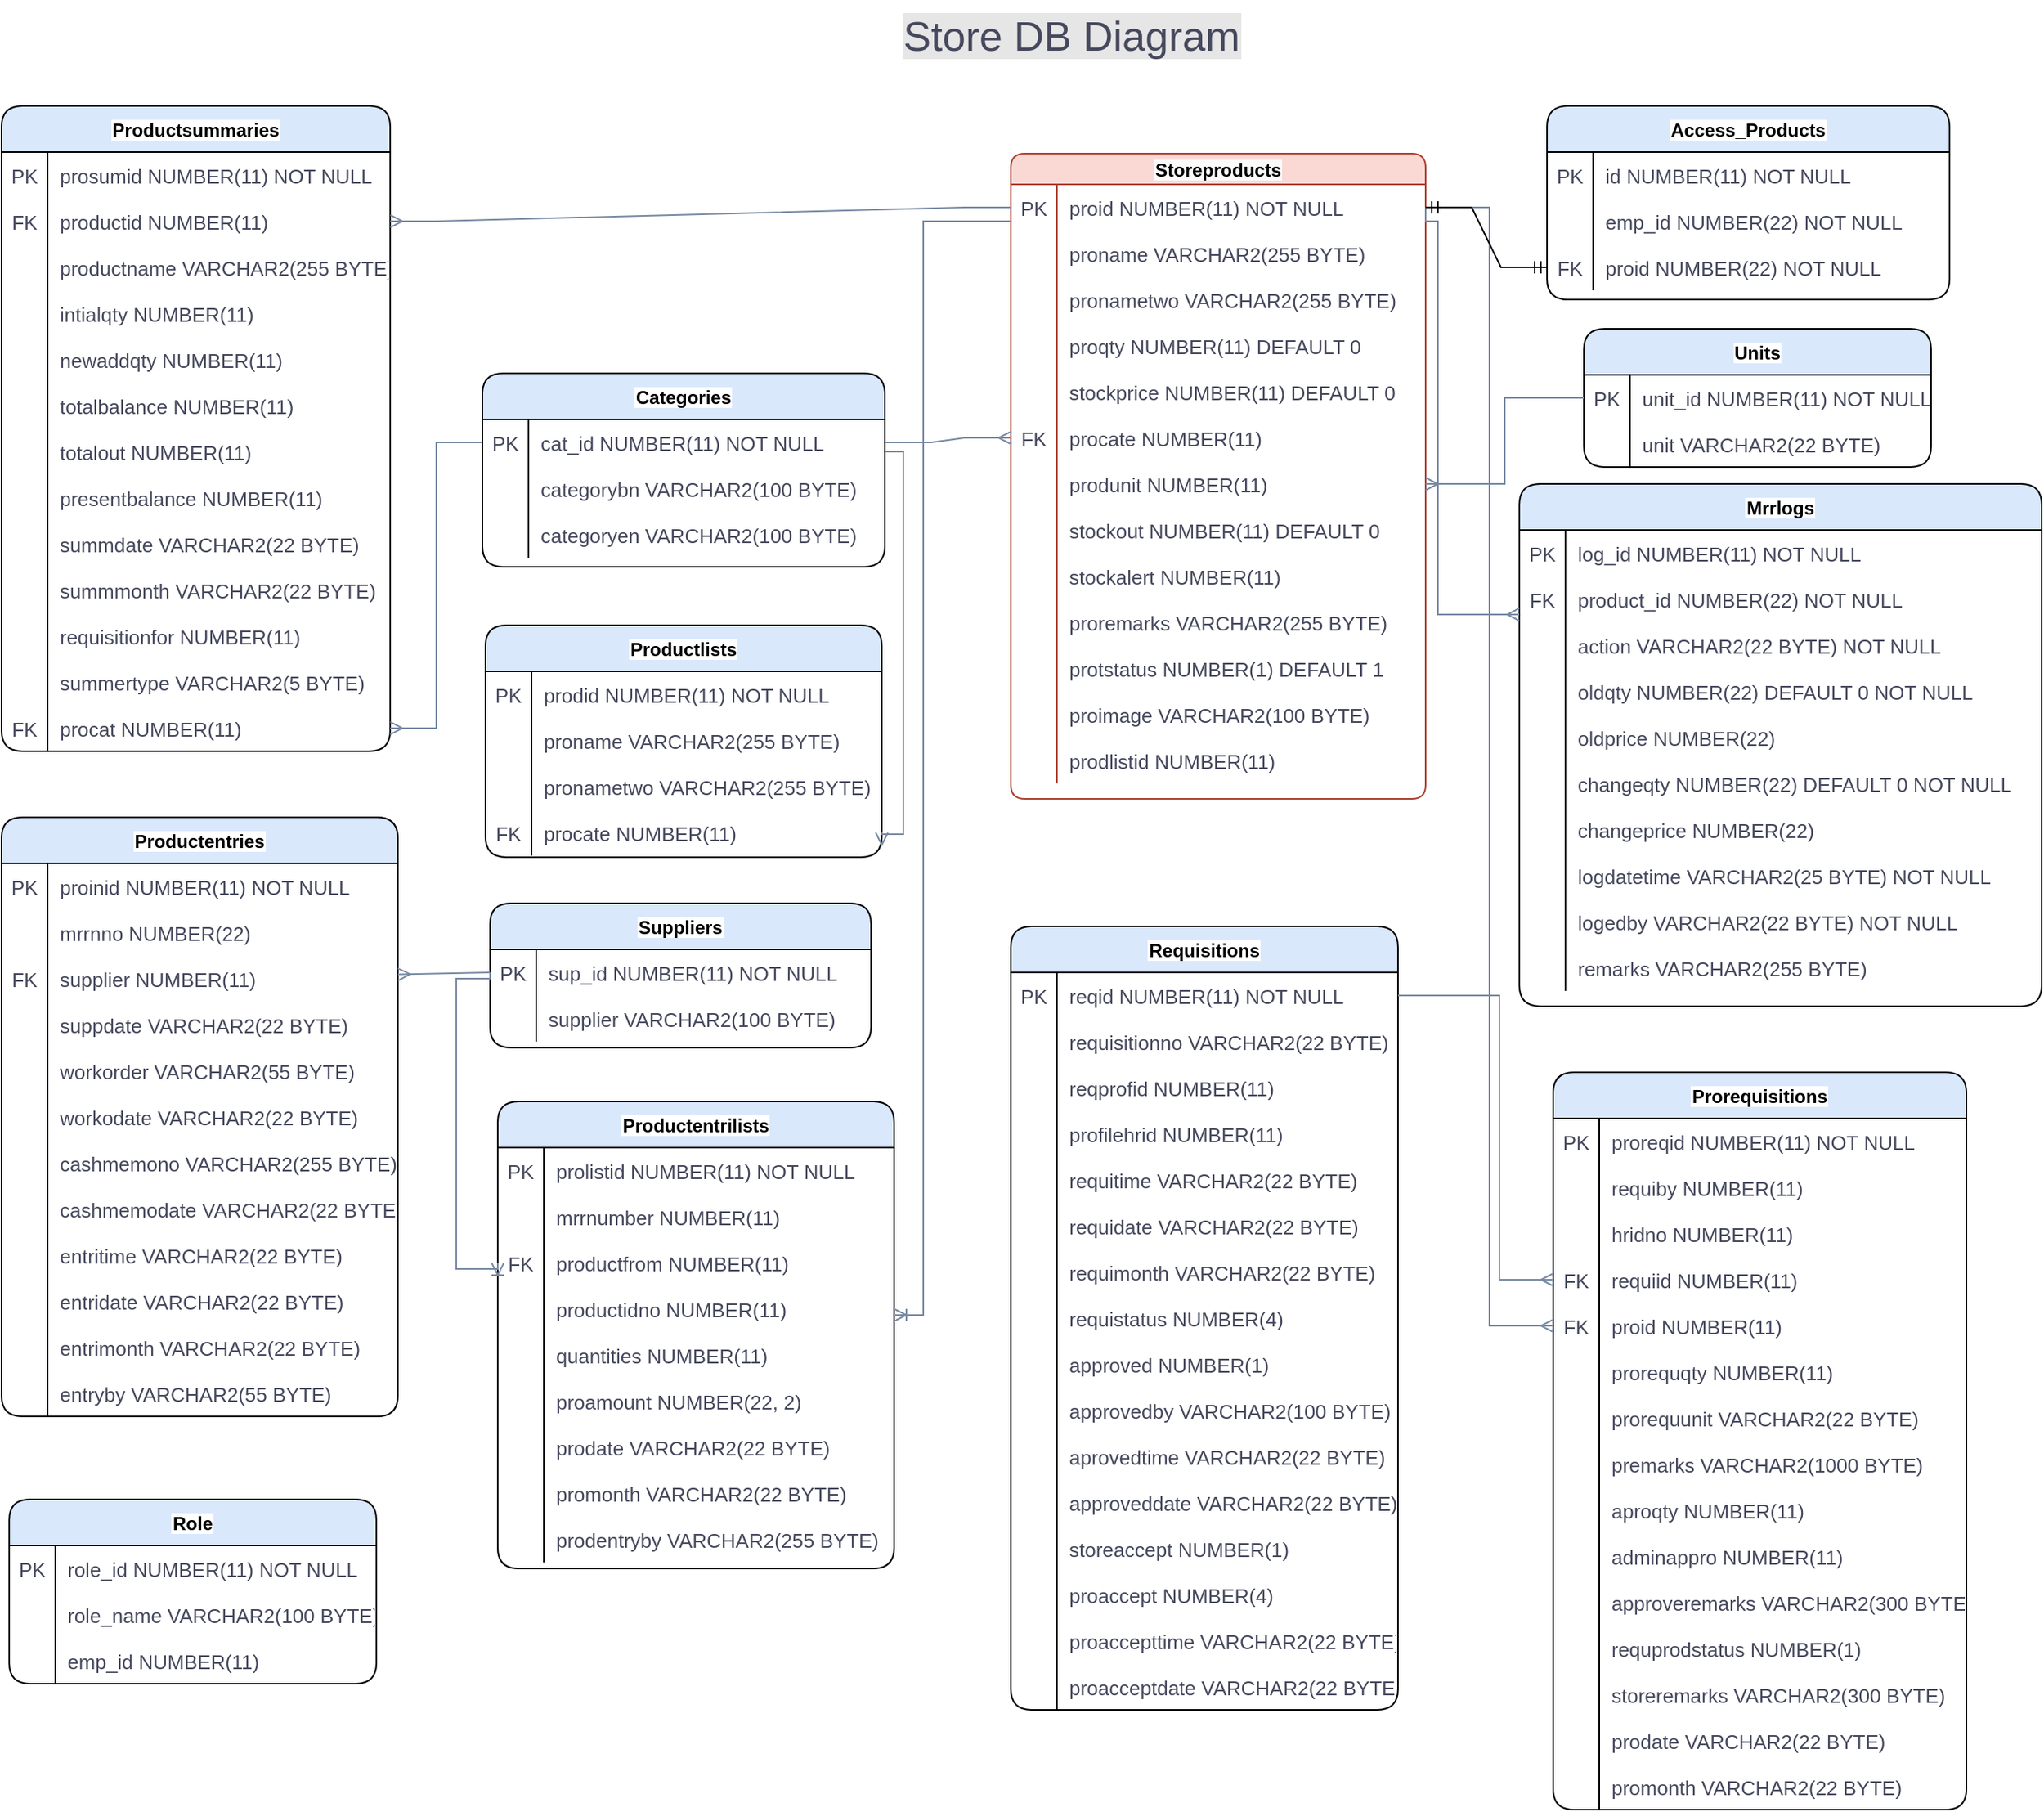 <mxfile version="20.8.5" type="device"><diagram id="3YmTzuoGarPHZ6P-tMfQ" name="Page-1"><mxGraphModel dx="200" dy="1673" grid="0" gridSize="10" guides="1" tooltips="1" connect="1" arrows="1" fold="1" page="1" pageScale="1" pageWidth="850" pageHeight="1100" math="0" shadow="0"><root><mxCell id="0"/><mxCell id="1" parent="0"/><mxCell id="_av-nUyPWHKi1XQOjAqH-47" value="Categories" style="shape=table;startSize=30;container=1;collapsible=1;childLayout=tableLayout;fixedRows=1;rowLines=0;fontStyle=1;align=center;resizeLast=1;fillColor=#dae8fc;strokeColor=default;labelBackgroundColor=default;rounded=1;" parent="1" vertex="1"><mxGeometry x="1270" y="219" width="262" height="126" as="geometry"/></mxCell><mxCell id="_av-nUyPWHKi1XQOjAqH-48" value="" style="shape=tableRow;horizontal=0;startSize=0;swimlaneHead=0;swimlaneBody=0;fillColor=none;collapsible=0;dropTarget=0;points=[[0,0.5],[1,0.5]];portConstraint=eastwest;strokeColor=#788AA3;top=0;left=0;right=0;bottom=0;shadow=0;labelBorderColor=none;labelBackgroundColor=none;fontColor=#46495D;fontSize=13;" parent="_av-nUyPWHKi1XQOjAqH-47" vertex="1"><mxGeometry y="30" width="262" height="30" as="geometry"/></mxCell><mxCell id="_av-nUyPWHKi1XQOjAqH-49" value="PK" style="shape=partialRectangle;overflow=hidden;connectable=0;fillColor=none;strokeColor=#788AA3;top=0;left=0;bottom=0;right=0;shadow=0;labelBorderColor=none;labelBackgroundColor=none;fontColor=#46495D;fontSize=13;" parent="_av-nUyPWHKi1XQOjAqH-48" vertex="1"><mxGeometry width="30" height="30" as="geometry"><mxRectangle width="30" height="30" as="alternateBounds"/></mxGeometry></mxCell><mxCell id="_av-nUyPWHKi1XQOjAqH-50" value="cat_id     NUMBER(11) NOT NULL" style="shape=partialRectangle;overflow=hidden;connectable=0;fillColor=none;align=left;strokeColor=#788AA3;top=0;left=0;bottom=0;right=0;spacingLeft=6;shadow=0;labelBorderColor=none;labelBackgroundColor=none;fontColor=#46495D;fontSize=13;" parent="_av-nUyPWHKi1XQOjAqH-48" vertex="1"><mxGeometry x="30" width="232" height="30" as="geometry"><mxRectangle width="232" height="30" as="alternateBounds"/></mxGeometry></mxCell><mxCell id="_av-nUyPWHKi1XQOjAqH-51" value="" style="shape=tableRow;horizontal=0;startSize=0;swimlaneHead=0;swimlaneBody=0;fillColor=none;collapsible=0;dropTarget=0;points=[[0,0.5],[1,0.5]];portConstraint=eastwest;strokeColor=#788AA3;top=0;left=0;right=0;bottom=0;shadow=0;labelBorderColor=none;labelBackgroundColor=none;fontColor=#46495D;fontSize=13;" parent="_av-nUyPWHKi1XQOjAqH-47" vertex="1"><mxGeometry y="60" width="262" height="30" as="geometry"/></mxCell><mxCell id="_av-nUyPWHKi1XQOjAqH-52" value="" style="shape=partialRectangle;overflow=hidden;connectable=0;fillColor=none;strokeColor=#788AA3;top=0;left=0;bottom=0;right=0;shadow=0;labelBorderColor=none;labelBackgroundColor=none;fontColor=#46495D;fontSize=13;" parent="_av-nUyPWHKi1XQOjAqH-51" vertex="1"><mxGeometry width="30" height="30" as="geometry"><mxRectangle width="30" height="30" as="alternateBounds"/></mxGeometry></mxCell><mxCell id="_av-nUyPWHKi1XQOjAqH-53" value="categorybn VARCHAR2(100 BYTE)" style="shape=partialRectangle;overflow=hidden;connectable=0;fillColor=none;align=left;strokeColor=#788AA3;top=0;left=0;bottom=0;right=0;spacingLeft=6;shadow=0;labelBorderColor=none;labelBackgroundColor=none;fontColor=#46495D;fontSize=13;" parent="_av-nUyPWHKi1XQOjAqH-51" vertex="1"><mxGeometry x="30" width="232" height="30" as="geometry"><mxRectangle width="232" height="30" as="alternateBounds"/></mxGeometry></mxCell><mxCell id="_av-nUyPWHKi1XQOjAqH-54" value="" style="shape=tableRow;horizontal=0;startSize=0;swimlaneHead=0;swimlaneBody=0;fillColor=none;collapsible=0;dropTarget=0;points=[[0,0.5],[1,0.5]];portConstraint=eastwest;strokeColor=#788AA3;top=0;left=0;right=0;bottom=0;shadow=0;labelBorderColor=none;labelBackgroundColor=none;fontColor=#46495D;fontSize=13;" parent="_av-nUyPWHKi1XQOjAqH-47" vertex="1"><mxGeometry y="90" width="262" height="30" as="geometry"/></mxCell><mxCell id="_av-nUyPWHKi1XQOjAqH-55" value="" style="shape=partialRectangle;overflow=hidden;connectable=0;fillColor=none;strokeColor=#788AA3;top=0;left=0;bottom=0;right=0;shadow=0;labelBorderColor=none;labelBackgroundColor=none;fontColor=#46495D;fontSize=13;" parent="_av-nUyPWHKi1XQOjAqH-54" vertex="1"><mxGeometry width="30" height="30" as="geometry"><mxRectangle width="30" height="30" as="alternateBounds"/></mxGeometry></mxCell><mxCell id="_av-nUyPWHKi1XQOjAqH-56" value="categoryen VARCHAR2(100 BYTE)" style="shape=partialRectangle;overflow=hidden;connectable=0;fillColor=none;align=left;strokeColor=#788AA3;top=0;left=0;bottom=0;right=0;spacingLeft=6;shadow=0;labelBorderColor=none;labelBackgroundColor=none;fontColor=#46495D;fontSize=13;" parent="_av-nUyPWHKi1XQOjAqH-54" vertex="1"><mxGeometry x="30" width="232" height="30" as="geometry"><mxRectangle width="232" height="30" as="alternateBounds"/></mxGeometry></mxCell><mxCell id="_av-nUyPWHKi1XQOjAqH-57" value="Mrrlogs" style="shape=table;startSize=30;container=1;collapsible=1;childLayout=tableLayout;fixedRows=1;rowLines=0;fontStyle=1;align=center;resizeLast=1;fillColor=#dae8fc;strokeColor=default;labelBackgroundColor=default;rounded=1;" parent="1" vertex="1"><mxGeometry x="1945" y="291" width="340" height="340" as="geometry"/></mxCell><mxCell id="_av-nUyPWHKi1XQOjAqH-58" value="" style="shape=tableRow;horizontal=0;startSize=0;swimlaneHead=0;swimlaneBody=0;fillColor=none;collapsible=0;dropTarget=0;points=[[0,0.5],[1,0.5]];portConstraint=eastwest;strokeColor=#788AA3;top=0;left=0;right=0;bottom=0;shadow=0;labelBorderColor=none;labelBackgroundColor=none;fontColor=#46495D;fontSize=13;" parent="_av-nUyPWHKi1XQOjAqH-57" vertex="1"><mxGeometry y="30" width="340" height="30" as="geometry"/></mxCell><mxCell id="_av-nUyPWHKi1XQOjAqH-59" value="PK" style="shape=partialRectangle;overflow=hidden;connectable=0;fillColor=none;strokeColor=#788AA3;top=0;left=0;bottom=0;right=0;shadow=0;labelBorderColor=none;labelBackgroundColor=none;fontColor=#46495D;fontSize=13;" parent="_av-nUyPWHKi1XQOjAqH-58" vertex="1"><mxGeometry width="30" height="30" as="geometry"><mxRectangle width="30" height="30" as="alternateBounds"/></mxGeometry></mxCell><mxCell id="_av-nUyPWHKi1XQOjAqH-60" value="log_id      NUMBER(11) NOT NULL" style="shape=partialRectangle;overflow=hidden;connectable=0;fillColor=none;align=left;strokeColor=#788AA3;top=0;left=0;bottom=0;right=0;spacingLeft=6;shadow=0;labelBorderColor=none;labelBackgroundColor=none;fontColor=#46495D;fontSize=13;" parent="_av-nUyPWHKi1XQOjAqH-58" vertex="1"><mxGeometry x="30" width="310" height="30" as="geometry"><mxRectangle width="310" height="30" as="alternateBounds"/></mxGeometry></mxCell><mxCell id="_av-nUyPWHKi1XQOjAqH-61" value="" style="shape=tableRow;horizontal=0;startSize=0;swimlaneHead=0;swimlaneBody=0;fillColor=none;collapsible=0;dropTarget=0;points=[[0,0.5],[1,0.5]];portConstraint=eastwest;strokeColor=#788AA3;top=0;left=0;right=0;bottom=0;shadow=0;labelBorderColor=none;labelBackgroundColor=none;fontColor=#46495D;fontSize=13;" parent="_av-nUyPWHKi1XQOjAqH-57" vertex="1"><mxGeometry y="60" width="340" height="30" as="geometry"/></mxCell><mxCell id="_av-nUyPWHKi1XQOjAqH-62" value="FK" style="shape=partialRectangle;overflow=hidden;connectable=0;fillColor=none;strokeColor=#788AA3;top=0;left=0;bottom=0;right=0;shadow=0;labelBorderColor=none;labelBackgroundColor=none;fontColor=#46495D;fontSize=13;" parent="_av-nUyPWHKi1XQOjAqH-61" vertex="1"><mxGeometry width="30" height="30" as="geometry"><mxRectangle width="30" height="30" as="alternateBounds"/></mxGeometry></mxCell><mxCell id="_av-nUyPWHKi1XQOjAqH-63" value="product_id  NUMBER(22) NOT NULL" style="shape=partialRectangle;overflow=hidden;connectable=0;fillColor=none;align=left;strokeColor=#788AA3;top=0;left=0;bottom=0;right=0;spacingLeft=6;shadow=0;labelBorderColor=none;labelBackgroundColor=none;fontColor=#46495D;fontSize=13;" parent="_av-nUyPWHKi1XQOjAqH-61" vertex="1"><mxGeometry x="30" width="310" height="30" as="geometry"><mxRectangle width="310" height="30" as="alternateBounds"/></mxGeometry></mxCell><mxCell id="_av-nUyPWHKi1XQOjAqH-64" value="" style="shape=tableRow;horizontal=0;startSize=0;swimlaneHead=0;swimlaneBody=0;fillColor=none;collapsible=0;dropTarget=0;points=[[0,0.5],[1,0.5]];portConstraint=eastwest;strokeColor=#788AA3;top=0;left=0;right=0;bottom=0;shadow=0;labelBorderColor=none;labelBackgroundColor=none;fontColor=#46495D;fontSize=13;" parent="_av-nUyPWHKi1XQOjAqH-57" vertex="1"><mxGeometry y="90" width="340" height="30" as="geometry"/></mxCell><mxCell id="_av-nUyPWHKi1XQOjAqH-65" value="" style="shape=partialRectangle;overflow=hidden;connectable=0;fillColor=none;strokeColor=#788AA3;top=0;left=0;bottom=0;right=0;shadow=0;labelBorderColor=none;labelBackgroundColor=none;fontColor=#46495D;fontSize=13;" parent="_av-nUyPWHKi1XQOjAqH-64" vertex="1"><mxGeometry width="30" height="30" as="geometry"><mxRectangle width="30" height="30" as="alternateBounds"/></mxGeometry></mxCell><mxCell id="_av-nUyPWHKi1XQOjAqH-66" value="action      VARCHAR2(22 BYTE) NOT NULL" style="shape=partialRectangle;overflow=hidden;connectable=0;fillColor=none;align=left;strokeColor=#788AA3;top=0;left=0;bottom=0;right=0;spacingLeft=6;shadow=0;labelBorderColor=none;labelBackgroundColor=none;fontColor=#46495D;fontSize=13;" parent="_av-nUyPWHKi1XQOjAqH-64" vertex="1"><mxGeometry x="30" width="310" height="30" as="geometry"><mxRectangle width="310" height="30" as="alternateBounds"/></mxGeometry></mxCell><mxCell id="_av-nUyPWHKi1XQOjAqH-67" value="" style="shape=tableRow;horizontal=0;startSize=0;swimlaneHead=0;swimlaneBody=0;fillColor=none;collapsible=0;dropTarget=0;points=[[0,0.5],[1,0.5]];portConstraint=eastwest;strokeColor=#788AA3;top=0;left=0;right=0;bottom=0;shadow=0;labelBorderColor=none;labelBackgroundColor=none;fontColor=#46495D;fontSize=13;" parent="_av-nUyPWHKi1XQOjAqH-57" vertex="1"><mxGeometry y="120" width="340" height="30" as="geometry"/></mxCell><mxCell id="_av-nUyPWHKi1XQOjAqH-68" value="" style="shape=partialRectangle;overflow=hidden;connectable=0;fillColor=none;strokeColor=#788AA3;top=0;left=0;bottom=0;right=0;shadow=0;labelBorderColor=none;labelBackgroundColor=none;fontColor=#46495D;fontSize=13;" parent="_av-nUyPWHKi1XQOjAqH-67" vertex="1"><mxGeometry width="30" height="30" as="geometry"><mxRectangle width="30" height="30" as="alternateBounds"/></mxGeometry></mxCell><mxCell id="_av-nUyPWHKi1XQOjAqH-69" value="oldqty      NUMBER(22) DEFAULT 0 NOT NULL" style="shape=partialRectangle;overflow=hidden;connectable=0;fillColor=none;align=left;strokeColor=#788AA3;top=0;left=0;bottom=0;right=0;spacingLeft=6;shadow=0;labelBorderColor=none;labelBackgroundColor=none;fontColor=#46495D;fontSize=13;" parent="_av-nUyPWHKi1XQOjAqH-67" vertex="1"><mxGeometry x="30" width="310" height="30" as="geometry"><mxRectangle width="310" height="30" as="alternateBounds"/></mxGeometry></mxCell><mxCell id="_av-nUyPWHKi1XQOjAqH-70" value="" style="shape=tableRow;horizontal=0;startSize=0;swimlaneHead=0;swimlaneBody=0;fillColor=none;collapsible=0;dropTarget=0;points=[[0,0.5],[1,0.5]];portConstraint=eastwest;strokeColor=#788AA3;top=0;left=0;right=0;bottom=0;shadow=0;labelBorderColor=none;labelBackgroundColor=none;fontColor=#46495D;fontSize=13;" parent="_av-nUyPWHKi1XQOjAqH-57" vertex="1"><mxGeometry y="150" width="340" height="30" as="geometry"/></mxCell><mxCell id="_av-nUyPWHKi1XQOjAqH-71" value="" style="shape=partialRectangle;overflow=hidden;connectable=0;fillColor=none;strokeColor=#788AA3;top=0;left=0;bottom=0;right=0;shadow=0;labelBorderColor=none;labelBackgroundColor=none;fontColor=#46495D;fontSize=13;" parent="_av-nUyPWHKi1XQOjAqH-70" vertex="1"><mxGeometry width="30" height="30" as="geometry"><mxRectangle width="30" height="30" as="alternateBounds"/></mxGeometry></mxCell><mxCell id="_av-nUyPWHKi1XQOjAqH-72" value="oldprice    NUMBER(22)" style="shape=partialRectangle;overflow=hidden;connectable=0;fillColor=none;align=left;strokeColor=#788AA3;top=0;left=0;bottom=0;right=0;spacingLeft=6;shadow=0;labelBorderColor=none;labelBackgroundColor=none;fontColor=#46495D;fontSize=13;" parent="_av-nUyPWHKi1XQOjAqH-70" vertex="1"><mxGeometry x="30" width="310" height="30" as="geometry"><mxRectangle width="310" height="30" as="alternateBounds"/></mxGeometry></mxCell><mxCell id="_av-nUyPWHKi1XQOjAqH-73" value="" style="shape=tableRow;horizontal=0;startSize=0;swimlaneHead=0;swimlaneBody=0;fillColor=none;collapsible=0;dropTarget=0;points=[[0,0.5],[1,0.5]];portConstraint=eastwest;strokeColor=#788AA3;top=0;left=0;right=0;bottom=0;shadow=0;labelBorderColor=none;labelBackgroundColor=none;fontColor=#46495D;fontSize=13;" parent="_av-nUyPWHKi1XQOjAqH-57" vertex="1"><mxGeometry y="180" width="340" height="30" as="geometry"/></mxCell><mxCell id="_av-nUyPWHKi1XQOjAqH-74" value="" style="shape=partialRectangle;overflow=hidden;connectable=0;fillColor=none;strokeColor=#788AA3;top=0;left=0;bottom=0;right=0;shadow=0;labelBorderColor=none;labelBackgroundColor=none;fontColor=#46495D;fontSize=13;" parent="_av-nUyPWHKi1XQOjAqH-73" vertex="1"><mxGeometry width="30" height="30" as="geometry"><mxRectangle width="30" height="30" as="alternateBounds"/></mxGeometry></mxCell><mxCell id="_av-nUyPWHKi1XQOjAqH-75" value="changeqty   NUMBER(22) DEFAULT 0 NOT NULL" style="shape=partialRectangle;overflow=hidden;connectable=0;fillColor=none;align=left;strokeColor=#788AA3;top=0;left=0;bottom=0;right=0;spacingLeft=6;shadow=0;labelBorderColor=none;labelBackgroundColor=none;fontColor=#46495D;fontSize=13;" parent="_av-nUyPWHKi1XQOjAqH-73" vertex="1"><mxGeometry x="30" width="310" height="30" as="geometry"><mxRectangle width="310" height="30" as="alternateBounds"/></mxGeometry></mxCell><mxCell id="_av-nUyPWHKi1XQOjAqH-76" value="" style="shape=tableRow;horizontal=0;startSize=0;swimlaneHead=0;swimlaneBody=0;fillColor=none;collapsible=0;dropTarget=0;points=[[0,0.5],[1,0.5]];portConstraint=eastwest;strokeColor=#788AA3;top=0;left=0;right=0;bottom=0;shadow=0;labelBorderColor=none;labelBackgroundColor=none;fontColor=#46495D;fontSize=13;" parent="_av-nUyPWHKi1XQOjAqH-57" vertex="1"><mxGeometry y="210" width="340" height="30" as="geometry"/></mxCell><mxCell id="_av-nUyPWHKi1XQOjAqH-77" value="" style="shape=partialRectangle;overflow=hidden;connectable=0;fillColor=none;strokeColor=#788AA3;top=0;left=0;bottom=0;right=0;shadow=0;labelBorderColor=none;labelBackgroundColor=none;fontColor=#46495D;fontSize=13;" parent="_av-nUyPWHKi1XQOjAqH-76" vertex="1"><mxGeometry width="30" height="30" as="geometry"><mxRectangle width="30" height="30" as="alternateBounds"/></mxGeometry></mxCell><mxCell id="_av-nUyPWHKi1XQOjAqH-78" value="changeprice NUMBER(22)" style="shape=partialRectangle;overflow=hidden;connectable=0;fillColor=none;align=left;strokeColor=#788AA3;top=0;left=0;bottom=0;right=0;spacingLeft=6;shadow=0;labelBorderColor=none;labelBackgroundColor=none;fontColor=#46495D;fontSize=13;" parent="_av-nUyPWHKi1XQOjAqH-76" vertex="1"><mxGeometry x="30" width="310" height="30" as="geometry"><mxRectangle width="310" height="30" as="alternateBounds"/></mxGeometry></mxCell><mxCell id="_av-nUyPWHKi1XQOjAqH-79" value="" style="shape=tableRow;horizontal=0;startSize=0;swimlaneHead=0;swimlaneBody=0;fillColor=none;collapsible=0;dropTarget=0;points=[[0,0.5],[1,0.5]];portConstraint=eastwest;strokeColor=#788AA3;top=0;left=0;right=0;bottom=0;shadow=0;labelBorderColor=none;labelBackgroundColor=none;fontColor=#46495D;fontSize=13;" parent="_av-nUyPWHKi1XQOjAqH-57" vertex="1"><mxGeometry y="240" width="340" height="30" as="geometry"/></mxCell><mxCell id="_av-nUyPWHKi1XQOjAqH-80" value="" style="shape=partialRectangle;overflow=hidden;connectable=0;fillColor=none;strokeColor=#788AA3;top=0;left=0;bottom=0;right=0;shadow=0;labelBorderColor=none;labelBackgroundColor=none;fontColor=#46495D;fontSize=13;" parent="_av-nUyPWHKi1XQOjAqH-79" vertex="1"><mxGeometry width="30" height="30" as="geometry"><mxRectangle width="30" height="30" as="alternateBounds"/></mxGeometry></mxCell><mxCell id="_av-nUyPWHKi1XQOjAqH-81" value="logdatetime VARCHAR2(25 BYTE) NOT NULL" style="shape=partialRectangle;overflow=hidden;connectable=0;fillColor=none;align=left;strokeColor=#788AA3;top=0;left=0;bottom=0;right=0;spacingLeft=6;shadow=0;labelBorderColor=none;labelBackgroundColor=none;fontColor=#46495D;fontSize=13;" parent="_av-nUyPWHKi1XQOjAqH-79" vertex="1"><mxGeometry x="30" width="310" height="30" as="geometry"><mxRectangle width="310" height="30" as="alternateBounds"/></mxGeometry></mxCell><mxCell id="_av-nUyPWHKi1XQOjAqH-82" value="" style="shape=tableRow;horizontal=0;startSize=0;swimlaneHead=0;swimlaneBody=0;fillColor=none;collapsible=0;dropTarget=0;points=[[0,0.5],[1,0.5]];portConstraint=eastwest;strokeColor=#788AA3;top=0;left=0;right=0;bottom=0;shadow=0;labelBorderColor=none;labelBackgroundColor=none;fontColor=#46495D;fontSize=13;" parent="_av-nUyPWHKi1XQOjAqH-57" vertex="1"><mxGeometry y="270" width="340" height="30" as="geometry"/></mxCell><mxCell id="_av-nUyPWHKi1XQOjAqH-83" value="" style="shape=partialRectangle;overflow=hidden;connectable=0;fillColor=none;strokeColor=#788AA3;top=0;left=0;bottom=0;right=0;shadow=0;labelBorderColor=none;labelBackgroundColor=none;fontColor=#46495D;fontSize=13;" parent="_av-nUyPWHKi1XQOjAqH-82" vertex="1"><mxGeometry width="30" height="30" as="geometry"><mxRectangle width="30" height="30" as="alternateBounds"/></mxGeometry></mxCell><mxCell id="_av-nUyPWHKi1XQOjAqH-84" value="logedby     VARCHAR2(22 BYTE) NOT NULL" style="shape=partialRectangle;overflow=hidden;connectable=0;fillColor=none;align=left;strokeColor=#788AA3;top=0;left=0;bottom=0;right=0;spacingLeft=6;shadow=0;labelBorderColor=none;labelBackgroundColor=none;fontColor=#46495D;fontSize=13;" parent="_av-nUyPWHKi1XQOjAqH-82" vertex="1"><mxGeometry x="30" width="310" height="30" as="geometry"><mxRectangle width="310" height="30" as="alternateBounds"/></mxGeometry></mxCell><mxCell id="_av-nUyPWHKi1XQOjAqH-85" value="" style="shape=tableRow;horizontal=0;startSize=0;swimlaneHead=0;swimlaneBody=0;fillColor=none;collapsible=0;dropTarget=0;points=[[0,0.5],[1,0.5]];portConstraint=eastwest;strokeColor=#788AA3;top=0;left=0;right=0;bottom=0;shadow=0;labelBorderColor=none;labelBackgroundColor=none;fontColor=#46495D;fontSize=13;" parent="_av-nUyPWHKi1XQOjAqH-57" vertex="1"><mxGeometry y="300" width="340" height="30" as="geometry"/></mxCell><mxCell id="_av-nUyPWHKi1XQOjAqH-86" value="" style="shape=partialRectangle;overflow=hidden;connectable=0;fillColor=none;strokeColor=#788AA3;top=0;left=0;bottom=0;right=0;shadow=0;labelBorderColor=none;labelBackgroundColor=none;fontColor=#46495D;fontSize=13;" parent="_av-nUyPWHKi1XQOjAqH-85" vertex="1"><mxGeometry width="30" height="30" as="geometry"><mxRectangle width="30" height="30" as="alternateBounds"/></mxGeometry></mxCell><mxCell id="_av-nUyPWHKi1XQOjAqH-87" value="remarks     VARCHAR2(255 BYTE)" style="shape=partialRectangle;overflow=hidden;connectable=0;fillColor=none;align=left;strokeColor=#788AA3;top=0;left=0;bottom=0;right=0;spacingLeft=6;shadow=0;labelBorderColor=none;labelBackgroundColor=none;fontColor=#46495D;fontSize=13;" parent="_av-nUyPWHKi1XQOjAqH-85" vertex="1"><mxGeometry x="30" width="310" height="30" as="geometry"><mxRectangle width="310" height="30" as="alternateBounds"/></mxGeometry></mxCell><mxCell id="_av-nUyPWHKi1XQOjAqH-88" value="Productentries" style="shape=table;startSize=30;container=1;collapsible=1;childLayout=tableLayout;fixedRows=1;rowLines=0;fontStyle=1;align=center;resizeLast=1;fillColor=#dae8fc;strokeColor=default;labelBackgroundColor=default;rounded=1;" parent="1" vertex="1"><mxGeometry x="957" y="508" width="258" height="390" as="geometry"/></mxCell><mxCell id="_av-nUyPWHKi1XQOjAqH-89" value="" style="shape=tableRow;horizontal=0;startSize=0;swimlaneHead=0;swimlaneBody=0;fillColor=none;collapsible=0;dropTarget=0;points=[[0,0.5],[1,0.5]];portConstraint=eastwest;strokeColor=#788AA3;top=0;left=0;right=0;bottom=0;shadow=0;labelBorderColor=none;labelBackgroundColor=none;fontColor=#46495D;fontSize=13;" parent="_av-nUyPWHKi1XQOjAqH-88" vertex="1"><mxGeometry y="30" width="258" height="30" as="geometry"/></mxCell><mxCell id="_av-nUyPWHKi1XQOjAqH-90" value="PK" style="shape=partialRectangle;overflow=hidden;connectable=0;fillColor=none;strokeColor=#788AA3;top=0;left=0;bottom=0;right=0;shadow=0;labelBorderColor=none;labelBackgroundColor=none;fontColor=#46495D;fontSize=13;" parent="_av-nUyPWHKi1XQOjAqH-89" vertex="1"><mxGeometry width="30" height="30" as="geometry"><mxRectangle width="30" height="30" as="alternateBounds"/></mxGeometry></mxCell><mxCell id="_av-nUyPWHKi1XQOjAqH-91" value="proinid      NUMBER(11) NOT NULL" style="shape=partialRectangle;overflow=hidden;connectable=0;fillColor=none;align=left;strokeColor=#788AA3;top=0;left=0;bottom=0;right=0;spacingLeft=6;shadow=0;labelBorderColor=none;labelBackgroundColor=none;fontColor=#46495D;fontSize=13;" parent="_av-nUyPWHKi1XQOjAqH-89" vertex="1"><mxGeometry x="30" width="228" height="30" as="geometry"><mxRectangle width="228" height="30" as="alternateBounds"/></mxGeometry></mxCell><mxCell id="_av-nUyPWHKi1XQOjAqH-92" value="" style="shape=tableRow;horizontal=0;startSize=0;swimlaneHead=0;swimlaneBody=0;fillColor=none;collapsible=0;dropTarget=0;points=[[0,0.5],[1,0.5]];portConstraint=eastwest;strokeColor=#788AA3;top=0;left=0;right=0;bottom=0;shadow=0;labelBorderColor=none;labelBackgroundColor=none;fontColor=#46495D;fontSize=13;" parent="_av-nUyPWHKi1XQOjAqH-88" vertex="1"><mxGeometry y="60" width="258" height="30" as="geometry"/></mxCell><mxCell id="_av-nUyPWHKi1XQOjAqH-93" value="" style="shape=partialRectangle;overflow=hidden;connectable=0;fillColor=none;strokeColor=#788AA3;top=0;left=0;bottom=0;right=0;shadow=0;labelBorderColor=none;labelBackgroundColor=none;fontColor=#46495D;fontSize=13;" parent="_av-nUyPWHKi1XQOjAqH-92" vertex="1"><mxGeometry width="30" height="30" as="geometry"><mxRectangle width="30" height="30" as="alternateBounds"/></mxGeometry></mxCell><mxCell id="_av-nUyPWHKi1XQOjAqH-94" value="mrrnno       NUMBER(22)" style="shape=partialRectangle;overflow=hidden;connectable=0;fillColor=none;align=left;strokeColor=#788AA3;top=0;left=0;bottom=0;right=0;spacingLeft=6;shadow=0;labelBorderColor=none;labelBackgroundColor=none;fontColor=#46495D;fontSize=13;" parent="_av-nUyPWHKi1XQOjAqH-92" vertex="1"><mxGeometry x="30" width="228" height="30" as="geometry"><mxRectangle width="228" height="30" as="alternateBounds"/></mxGeometry></mxCell><mxCell id="_av-nUyPWHKi1XQOjAqH-95" value="" style="shape=tableRow;horizontal=0;startSize=0;swimlaneHead=0;swimlaneBody=0;fillColor=none;collapsible=0;dropTarget=0;points=[[0,0.5],[1,0.5]];portConstraint=eastwest;strokeColor=#788AA3;top=0;left=0;right=0;bottom=0;shadow=0;labelBorderColor=none;labelBackgroundColor=none;fontColor=#46495D;fontSize=13;" parent="_av-nUyPWHKi1XQOjAqH-88" vertex="1"><mxGeometry y="90" width="258" height="30" as="geometry"/></mxCell><mxCell id="_av-nUyPWHKi1XQOjAqH-96" value="FK" style="shape=partialRectangle;overflow=hidden;connectable=0;fillColor=none;strokeColor=#788AA3;top=0;left=0;bottom=0;right=0;shadow=0;labelBorderColor=none;labelBackgroundColor=none;fontColor=#46495D;fontSize=13;" parent="_av-nUyPWHKi1XQOjAqH-95" vertex="1"><mxGeometry width="30" height="30" as="geometry"><mxRectangle width="30" height="30" as="alternateBounds"/></mxGeometry></mxCell><mxCell id="_av-nUyPWHKi1XQOjAqH-97" value="supplier     NUMBER(11)" style="shape=partialRectangle;overflow=hidden;connectable=0;fillColor=none;align=left;strokeColor=#788AA3;top=0;left=0;bottom=0;right=0;spacingLeft=6;shadow=0;labelBorderColor=none;labelBackgroundColor=none;fontColor=#46495D;fontSize=13;" parent="_av-nUyPWHKi1XQOjAqH-95" vertex="1"><mxGeometry x="30" width="228" height="30" as="geometry"><mxRectangle width="228" height="30" as="alternateBounds"/></mxGeometry></mxCell><mxCell id="_av-nUyPWHKi1XQOjAqH-98" value="" style="shape=tableRow;horizontal=0;startSize=0;swimlaneHead=0;swimlaneBody=0;fillColor=none;collapsible=0;dropTarget=0;points=[[0,0.5],[1,0.5]];portConstraint=eastwest;strokeColor=#788AA3;top=0;left=0;right=0;bottom=0;shadow=0;labelBorderColor=none;labelBackgroundColor=none;fontColor=#46495D;fontSize=13;" parent="_av-nUyPWHKi1XQOjAqH-88" vertex="1"><mxGeometry y="120" width="258" height="30" as="geometry"/></mxCell><mxCell id="_av-nUyPWHKi1XQOjAqH-99" value="" style="shape=partialRectangle;overflow=hidden;connectable=0;fillColor=none;strokeColor=#788AA3;top=0;left=0;bottom=0;right=0;shadow=0;labelBorderColor=none;labelBackgroundColor=none;fontColor=#46495D;fontSize=13;" parent="_av-nUyPWHKi1XQOjAqH-98" vertex="1"><mxGeometry width="30" height="30" as="geometry"><mxRectangle width="30" height="30" as="alternateBounds"/></mxGeometry></mxCell><mxCell id="_av-nUyPWHKi1XQOjAqH-100" value="suppdate     VARCHAR2(22 BYTE)" style="shape=partialRectangle;overflow=hidden;connectable=0;fillColor=none;align=left;strokeColor=#788AA3;top=0;left=0;bottom=0;right=0;spacingLeft=6;shadow=0;labelBorderColor=none;labelBackgroundColor=none;fontColor=#46495D;fontSize=13;" parent="_av-nUyPWHKi1XQOjAqH-98" vertex="1"><mxGeometry x="30" width="228" height="30" as="geometry"><mxRectangle width="228" height="30" as="alternateBounds"/></mxGeometry></mxCell><mxCell id="_av-nUyPWHKi1XQOjAqH-101" value="" style="shape=tableRow;horizontal=0;startSize=0;swimlaneHead=0;swimlaneBody=0;fillColor=none;collapsible=0;dropTarget=0;points=[[0,0.5],[1,0.5]];portConstraint=eastwest;strokeColor=#788AA3;top=0;left=0;right=0;bottom=0;shadow=0;labelBorderColor=none;labelBackgroundColor=none;fontColor=#46495D;fontSize=13;" parent="_av-nUyPWHKi1XQOjAqH-88" vertex="1"><mxGeometry y="150" width="258" height="30" as="geometry"/></mxCell><mxCell id="_av-nUyPWHKi1XQOjAqH-102" value="" style="shape=partialRectangle;overflow=hidden;connectable=0;fillColor=none;strokeColor=#788AA3;top=0;left=0;bottom=0;right=0;shadow=0;labelBorderColor=none;labelBackgroundColor=none;fontColor=#46495D;fontSize=13;" parent="_av-nUyPWHKi1XQOjAqH-101" vertex="1"><mxGeometry width="30" height="30" as="geometry"><mxRectangle width="30" height="30" as="alternateBounds"/></mxGeometry></mxCell><mxCell id="_av-nUyPWHKi1XQOjAqH-103" value="workorder    VARCHAR2(55 BYTE)" style="shape=partialRectangle;overflow=hidden;connectable=0;fillColor=none;align=left;strokeColor=#788AA3;top=0;left=0;bottom=0;right=0;spacingLeft=6;shadow=0;labelBorderColor=none;labelBackgroundColor=none;fontColor=#46495D;fontSize=13;" parent="_av-nUyPWHKi1XQOjAqH-101" vertex="1"><mxGeometry x="30" width="228" height="30" as="geometry"><mxRectangle width="228" height="30" as="alternateBounds"/></mxGeometry></mxCell><mxCell id="_av-nUyPWHKi1XQOjAqH-104" value="" style="shape=tableRow;horizontal=0;startSize=0;swimlaneHead=0;swimlaneBody=0;fillColor=none;collapsible=0;dropTarget=0;points=[[0,0.5],[1,0.5]];portConstraint=eastwest;strokeColor=#788AA3;top=0;left=0;right=0;bottom=0;shadow=0;labelBorderColor=none;labelBackgroundColor=none;fontColor=#46495D;fontSize=13;" parent="_av-nUyPWHKi1XQOjAqH-88" vertex="1"><mxGeometry y="180" width="258" height="30" as="geometry"/></mxCell><mxCell id="_av-nUyPWHKi1XQOjAqH-105" value="" style="shape=partialRectangle;overflow=hidden;connectable=0;fillColor=none;strokeColor=#788AA3;top=0;left=0;bottom=0;right=0;shadow=0;labelBorderColor=none;labelBackgroundColor=none;fontColor=#46495D;fontSize=13;" parent="_av-nUyPWHKi1XQOjAqH-104" vertex="1"><mxGeometry width="30" height="30" as="geometry"><mxRectangle width="30" height="30" as="alternateBounds"/></mxGeometry></mxCell><mxCell id="_av-nUyPWHKi1XQOjAqH-106" value="workodate    VARCHAR2(22 BYTE)" style="shape=partialRectangle;overflow=hidden;connectable=0;fillColor=none;align=left;strokeColor=#788AA3;top=0;left=0;bottom=0;right=0;spacingLeft=6;shadow=0;labelBorderColor=none;labelBackgroundColor=none;fontColor=#46495D;fontSize=13;" parent="_av-nUyPWHKi1XQOjAqH-104" vertex="1"><mxGeometry x="30" width="228" height="30" as="geometry"><mxRectangle width="228" height="30" as="alternateBounds"/></mxGeometry></mxCell><mxCell id="_av-nUyPWHKi1XQOjAqH-107" value="" style="shape=tableRow;horizontal=0;startSize=0;swimlaneHead=0;swimlaneBody=0;fillColor=none;collapsible=0;dropTarget=0;points=[[0,0.5],[1,0.5]];portConstraint=eastwest;strokeColor=#788AA3;top=0;left=0;right=0;bottom=0;shadow=0;labelBorderColor=none;labelBackgroundColor=none;fontColor=#46495D;fontSize=13;" parent="_av-nUyPWHKi1XQOjAqH-88" vertex="1"><mxGeometry y="210" width="258" height="30" as="geometry"/></mxCell><mxCell id="_av-nUyPWHKi1XQOjAqH-108" value="" style="shape=partialRectangle;overflow=hidden;connectable=0;fillColor=none;strokeColor=#788AA3;top=0;left=0;bottom=0;right=0;shadow=0;labelBorderColor=none;labelBackgroundColor=none;fontColor=#46495D;fontSize=13;" parent="_av-nUyPWHKi1XQOjAqH-107" vertex="1"><mxGeometry width="30" height="30" as="geometry"><mxRectangle width="30" height="30" as="alternateBounds"/></mxGeometry></mxCell><mxCell id="_av-nUyPWHKi1XQOjAqH-109" value="cashmemono   VARCHAR2(255 BYTE)" style="shape=partialRectangle;overflow=hidden;connectable=0;fillColor=none;align=left;strokeColor=#788AA3;top=0;left=0;bottom=0;right=0;spacingLeft=6;shadow=0;labelBorderColor=none;labelBackgroundColor=none;fontColor=#46495D;fontSize=13;" parent="_av-nUyPWHKi1XQOjAqH-107" vertex="1"><mxGeometry x="30" width="228" height="30" as="geometry"><mxRectangle width="228" height="30" as="alternateBounds"/></mxGeometry></mxCell><mxCell id="_av-nUyPWHKi1XQOjAqH-110" value="" style="shape=tableRow;horizontal=0;startSize=0;swimlaneHead=0;swimlaneBody=0;fillColor=none;collapsible=0;dropTarget=0;points=[[0,0.5],[1,0.5]];portConstraint=eastwest;strokeColor=#788AA3;top=0;left=0;right=0;bottom=0;shadow=0;labelBorderColor=none;labelBackgroundColor=none;fontColor=#46495D;fontSize=13;" parent="_av-nUyPWHKi1XQOjAqH-88" vertex="1"><mxGeometry y="240" width="258" height="30" as="geometry"/></mxCell><mxCell id="_av-nUyPWHKi1XQOjAqH-111" value="" style="shape=partialRectangle;overflow=hidden;connectable=0;fillColor=none;strokeColor=#788AA3;top=0;left=0;bottom=0;right=0;shadow=0;labelBorderColor=none;labelBackgroundColor=none;fontColor=#46495D;fontSize=13;" parent="_av-nUyPWHKi1XQOjAqH-110" vertex="1"><mxGeometry width="30" height="30" as="geometry"><mxRectangle width="30" height="30" as="alternateBounds"/></mxGeometry></mxCell><mxCell id="_av-nUyPWHKi1XQOjAqH-112" value="cashmemodate VARCHAR2(22 BYTE)" style="shape=partialRectangle;overflow=hidden;connectable=0;fillColor=none;align=left;strokeColor=#788AA3;top=0;left=0;bottom=0;right=0;spacingLeft=6;shadow=0;labelBorderColor=none;labelBackgroundColor=none;fontColor=#46495D;fontSize=13;" parent="_av-nUyPWHKi1XQOjAqH-110" vertex="1"><mxGeometry x="30" width="228" height="30" as="geometry"><mxRectangle width="228" height="30" as="alternateBounds"/></mxGeometry></mxCell><mxCell id="_av-nUyPWHKi1XQOjAqH-113" value="" style="shape=tableRow;horizontal=0;startSize=0;swimlaneHead=0;swimlaneBody=0;fillColor=none;collapsible=0;dropTarget=0;points=[[0,0.5],[1,0.5]];portConstraint=eastwest;strokeColor=#788AA3;top=0;left=0;right=0;bottom=0;shadow=0;labelBorderColor=none;labelBackgroundColor=none;fontColor=#46495D;fontSize=13;" parent="_av-nUyPWHKi1XQOjAqH-88" vertex="1"><mxGeometry y="270" width="258" height="30" as="geometry"/></mxCell><mxCell id="_av-nUyPWHKi1XQOjAqH-114" value="" style="shape=partialRectangle;overflow=hidden;connectable=0;fillColor=none;strokeColor=#788AA3;top=0;left=0;bottom=0;right=0;shadow=0;labelBorderColor=none;labelBackgroundColor=none;fontColor=#46495D;fontSize=13;" parent="_av-nUyPWHKi1XQOjAqH-113" vertex="1"><mxGeometry width="30" height="30" as="geometry"><mxRectangle width="30" height="30" as="alternateBounds"/></mxGeometry></mxCell><mxCell id="_av-nUyPWHKi1XQOjAqH-115" value="entritime    VARCHAR2(22 BYTE)" style="shape=partialRectangle;overflow=hidden;connectable=0;fillColor=none;align=left;strokeColor=#788AA3;top=0;left=0;bottom=0;right=0;spacingLeft=6;shadow=0;labelBorderColor=none;labelBackgroundColor=none;fontColor=#46495D;fontSize=13;" parent="_av-nUyPWHKi1XQOjAqH-113" vertex="1"><mxGeometry x="30" width="228" height="30" as="geometry"><mxRectangle width="228" height="30" as="alternateBounds"/></mxGeometry></mxCell><mxCell id="_av-nUyPWHKi1XQOjAqH-116" value="" style="shape=tableRow;horizontal=0;startSize=0;swimlaneHead=0;swimlaneBody=0;fillColor=none;collapsible=0;dropTarget=0;points=[[0,0.5],[1,0.5]];portConstraint=eastwest;strokeColor=#788AA3;top=0;left=0;right=0;bottom=0;shadow=0;labelBorderColor=none;labelBackgroundColor=none;fontColor=#46495D;fontSize=13;" parent="_av-nUyPWHKi1XQOjAqH-88" vertex="1"><mxGeometry y="300" width="258" height="30" as="geometry"/></mxCell><mxCell id="_av-nUyPWHKi1XQOjAqH-117" value="" style="shape=partialRectangle;overflow=hidden;connectable=0;fillColor=none;strokeColor=#788AA3;top=0;left=0;bottom=0;right=0;shadow=0;labelBorderColor=none;labelBackgroundColor=none;fontColor=#46495D;fontSize=13;" parent="_av-nUyPWHKi1XQOjAqH-116" vertex="1"><mxGeometry width="30" height="30" as="geometry"><mxRectangle width="30" height="30" as="alternateBounds"/></mxGeometry></mxCell><mxCell id="_av-nUyPWHKi1XQOjAqH-118" value="entridate    VARCHAR2(22 BYTE)" style="shape=partialRectangle;overflow=hidden;connectable=0;fillColor=none;align=left;strokeColor=#788AA3;top=0;left=0;bottom=0;right=0;spacingLeft=6;shadow=0;labelBorderColor=none;labelBackgroundColor=none;fontColor=#46495D;fontSize=13;" parent="_av-nUyPWHKi1XQOjAqH-116" vertex="1"><mxGeometry x="30" width="228" height="30" as="geometry"><mxRectangle width="228" height="30" as="alternateBounds"/></mxGeometry></mxCell><mxCell id="_av-nUyPWHKi1XQOjAqH-119" value="" style="shape=tableRow;horizontal=0;startSize=0;swimlaneHead=0;swimlaneBody=0;fillColor=none;collapsible=0;dropTarget=0;points=[[0,0.5],[1,0.5]];portConstraint=eastwest;strokeColor=#788AA3;top=0;left=0;right=0;bottom=0;shadow=0;labelBorderColor=none;labelBackgroundColor=none;fontColor=#46495D;fontSize=13;" parent="_av-nUyPWHKi1XQOjAqH-88" vertex="1"><mxGeometry y="330" width="258" height="30" as="geometry"/></mxCell><mxCell id="_av-nUyPWHKi1XQOjAqH-120" value="" style="shape=partialRectangle;overflow=hidden;connectable=0;fillColor=none;strokeColor=#788AA3;top=0;left=0;bottom=0;right=0;shadow=0;labelBorderColor=none;labelBackgroundColor=none;fontColor=#46495D;fontSize=13;" parent="_av-nUyPWHKi1XQOjAqH-119" vertex="1"><mxGeometry width="30" height="30" as="geometry"><mxRectangle width="30" height="30" as="alternateBounds"/></mxGeometry></mxCell><mxCell id="_av-nUyPWHKi1XQOjAqH-121" value="entrimonth   VARCHAR2(22 BYTE)" style="shape=partialRectangle;overflow=hidden;connectable=0;fillColor=none;align=left;strokeColor=#788AA3;top=0;left=0;bottom=0;right=0;spacingLeft=6;shadow=0;labelBorderColor=none;labelBackgroundColor=none;fontColor=#46495D;fontSize=13;" parent="_av-nUyPWHKi1XQOjAqH-119" vertex="1"><mxGeometry x="30" width="228" height="30" as="geometry"><mxRectangle width="228" height="30" as="alternateBounds"/></mxGeometry></mxCell><mxCell id="_av-nUyPWHKi1XQOjAqH-122" value="" style="shape=tableRow;horizontal=0;startSize=0;swimlaneHead=0;swimlaneBody=0;fillColor=none;collapsible=0;dropTarget=0;points=[[0,0.5],[1,0.5]];portConstraint=eastwest;strokeColor=#788AA3;top=0;left=0;right=0;bottom=0;shadow=0;labelBorderColor=none;labelBackgroundColor=none;fontColor=#46495D;fontSize=13;" parent="_av-nUyPWHKi1XQOjAqH-88" vertex="1"><mxGeometry y="360" width="258" height="30" as="geometry"/></mxCell><mxCell id="_av-nUyPWHKi1XQOjAqH-123" value="" style="shape=partialRectangle;overflow=hidden;connectable=0;fillColor=none;strokeColor=#788AA3;top=0;left=0;bottom=0;right=0;shadow=0;labelBorderColor=none;labelBackgroundColor=none;fontColor=#46495D;fontSize=13;" parent="_av-nUyPWHKi1XQOjAqH-122" vertex="1"><mxGeometry width="30" height="30" as="geometry"><mxRectangle width="30" height="30" as="alternateBounds"/></mxGeometry></mxCell><mxCell id="_av-nUyPWHKi1XQOjAqH-124" value="entryby      VARCHAR2(55 BYTE)" style="shape=partialRectangle;overflow=hidden;connectable=0;fillColor=none;align=left;strokeColor=#788AA3;top=0;left=0;bottom=0;right=0;spacingLeft=6;shadow=0;labelBorderColor=none;labelBackgroundColor=none;fontColor=#46495D;fontSize=13;" parent="_av-nUyPWHKi1XQOjAqH-122" vertex="1"><mxGeometry x="30" width="228" height="30" as="geometry"><mxRectangle width="228" height="30" as="alternateBounds"/></mxGeometry></mxCell><mxCell id="_av-nUyPWHKi1XQOjAqH-125" value="Productentrilists" style="shape=table;startSize=30;container=1;collapsible=1;childLayout=tableLayout;fixedRows=1;rowLines=0;fontStyle=1;align=center;resizeLast=1;fillColor=#dae8fc;strokeColor=default;labelBackgroundColor=default;rounded=1;" parent="1" vertex="1"><mxGeometry x="1280" y="693" width="258" height="304" as="geometry"/></mxCell><mxCell id="_av-nUyPWHKi1XQOjAqH-126" value="" style="shape=tableRow;horizontal=0;startSize=0;swimlaneHead=0;swimlaneBody=0;fillColor=none;collapsible=0;dropTarget=0;points=[[0,0.5],[1,0.5]];portConstraint=eastwest;strokeColor=#788AA3;top=0;left=0;right=0;bottom=0;shadow=0;labelBorderColor=none;labelBackgroundColor=none;fontColor=#46495D;fontSize=13;" parent="_av-nUyPWHKi1XQOjAqH-125" vertex="1"><mxGeometry y="30" width="258" height="30" as="geometry"/></mxCell><mxCell id="_av-nUyPWHKi1XQOjAqH-127" value="PK" style="shape=partialRectangle;overflow=hidden;connectable=0;fillColor=none;strokeColor=#788AA3;top=0;left=0;bottom=0;right=0;shadow=0;labelBorderColor=none;labelBackgroundColor=none;fontColor=#46495D;fontSize=13;" parent="_av-nUyPWHKi1XQOjAqH-126" vertex="1"><mxGeometry width="30" height="30" as="geometry"><mxRectangle width="30" height="30" as="alternateBounds"/></mxGeometry></mxCell><mxCell id="_av-nUyPWHKi1XQOjAqH-128" value="prolistid   NUMBER(11) NOT NULL" style="shape=partialRectangle;overflow=hidden;connectable=0;fillColor=none;align=left;strokeColor=#788AA3;top=0;left=0;bottom=0;right=0;spacingLeft=6;shadow=0;labelBorderColor=none;labelBackgroundColor=none;fontColor=#46495D;fontSize=13;" parent="_av-nUyPWHKi1XQOjAqH-126" vertex="1"><mxGeometry x="30" width="228" height="30" as="geometry"><mxRectangle width="228" height="30" as="alternateBounds"/></mxGeometry></mxCell><mxCell id="_av-nUyPWHKi1XQOjAqH-129" value="" style="shape=tableRow;horizontal=0;startSize=0;swimlaneHead=0;swimlaneBody=0;fillColor=none;collapsible=0;dropTarget=0;points=[[0,0.5],[1,0.5]];portConstraint=eastwest;strokeColor=#788AA3;top=0;left=0;right=0;bottom=0;shadow=0;labelBorderColor=none;labelBackgroundColor=none;fontColor=#46495D;fontSize=13;" parent="_av-nUyPWHKi1XQOjAqH-125" vertex="1"><mxGeometry y="60" width="258" height="30" as="geometry"/></mxCell><mxCell id="_av-nUyPWHKi1XQOjAqH-130" value="" style="shape=partialRectangle;overflow=hidden;connectable=0;fillColor=none;strokeColor=#788AA3;top=0;left=0;bottom=0;right=0;shadow=0;labelBorderColor=none;labelBackgroundColor=none;fontColor=#46495D;fontSize=13;" parent="_av-nUyPWHKi1XQOjAqH-129" vertex="1"><mxGeometry width="30" height="30" as="geometry"><mxRectangle width="30" height="30" as="alternateBounds"/></mxGeometry></mxCell><mxCell id="_av-nUyPWHKi1XQOjAqH-131" value="mrrnumber   NUMBER(11)" style="shape=partialRectangle;overflow=hidden;connectable=0;fillColor=none;align=left;strokeColor=#788AA3;top=0;left=0;bottom=0;right=0;spacingLeft=6;shadow=0;labelBorderColor=none;labelBackgroundColor=none;fontColor=#46495D;fontSize=13;" parent="_av-nUyPWHKi1XQOjAqH-129" vertex="1"><mxGeometry x="30" width="228" height="30" as="geometry"><mxRectangle width="228" height="30" as="alternateBounds"/></mxGeometry></mxCell><mxCell id="_av-nUyPWHKi1XQOjAqH-132" value="" style="shape=tableRow;horizontal=0;startSize=0;swimlaneHead=0;swimlaneBody=0;fillColor=none;collapsible=0;dropTarget=0;points=[[0,0.5],[1,0.5]];portConstraint=eastwest;strokeColor=#788AA3;top=0;left=0;right=0;bottom=0;shadow=0;labelBorderColor=none;labelBackgroundColor=none;fontColor=#46495D;fontSize=13;" parent="_av-nUyPWHKi1XQOjAqH-125" vertex="1"><mxGeometry y="90" width="258" height="30" as="geometry"/></mxCell><mxCell id="_av-nUyPWHKi1XQOjAqH-133" value="FK" style="shape=partialRectangle;overflow=hidden;connectable=0;fillColor=none;strokeColor=#788AA3;top=0;left=0;bottom=0;right=0;shadow=0;labelBorderColor=none;labelBackgroundColor=none;fontColor=#46495D;fontSize=13;" parent="_av-nUyPWHKi1XQOjAqH-132" vertex="1"><mxGeometry width="30" height="30" as="geometry"><mxRectangle width="30" height="30" as="alternateBounds"/></mxGeometry></mxCell><mxCell id="_av-nUyPWHKi1XQOjAqH-134" value="productfrom NUMBER(11)" style="shape=partialRectangle;overflow=hidden;connectable=0;fillColor=none;align=left;strokeColor=#788AA3;top=0;left=0;bottom=0;right=0;spacingLeft=6;shadow=0;labelBorderColor=none;labelBackgroundColor=none;fontColor=#46495D;fontSize=13;" parent="_av-nUyPWHKi1XQOjAqH-132" vertex="1"><mxGeometry x="30" width="228" height="30" as="geometry"><mxRectangle width="228" height="30" as="alternateBounds"/></mxGeometry></mxCell><mxCell id="_av-nUyPWHKi1XQOjAqH-135" value="" style="shape=tableRow;horizontal=0;startSize=0;swimlaneHead=0;swimlaneBody=0;fillColor=none;collapsible=0;dropTarget=0;points=[[0,0.5],[1,0.5]];portConstraint=eastwest;strokeColor=#788AA3;top=0;left=0;right=0;bottom=0;shadow=0;labelBorderColor=none;labelBackgroundColor=none;fontColor=#46495D;fontSize=13;" parent="_av-nUyPWHKi1XQOjAqH-125" vertex="1"><mxGeometry y="120" width="258" height="30" as="geometry"/></mxCell><mxCell id="_av-nUyPWHKi1XQOjAqH-136" value="" style="shape=partialRectangle;overflow=hidden;connectable=0;fillColor=none;strokeColor=#788AA3;top=0;left=0;bottom=0;right=0;shadow=0;labelBorderColor=none;labelBackgroundColor=none;fontColor=#46495D;fontSize=13;" parent="_av-nUyPWHKi1XQOjAqH-135" vertex="1"><mxGeometry width="30" height="30" as="geometry"><mxRectangle width="30" height="30" as="alternateBounds"/></mxGeometry></mxCell><mxCell id="_av-nUyPWHKi1XQOjAqH-137" value="productidno NUMBER(11)" style="shape=partialRectangle;overflow=hidden;connectable=0;fillColor=none;align=left;strokeColor=#788AA3;top=0;left=0;bottom=0;right=0;spacingLeft=6;shadow=0;labelBorderColor=none;labelBackgroundColor=none;fontColor=#46495D;fontSize=13;" parent="_av-nUyPWHKi1XQOjAqH-135" vertex="1"><mxGeometry x="30" width="228" height="30" as="geometry"><mxRectangle width="228" height="30" as="alternateBounds"/></mxGeometry></mxCell><mxCell id="_av-nUyPWHKi1XQOjAqH-138" value="" style="shape=tableRow;horizontal=0;startSize=0;swimlaneHead=0;swimlaneBody=0;fillColor=none;collapsible=0;dropTarget=0;points=[[0,0.5],[1,0.5]];portConstraint=eastwest;strokeColor=#788AA3;top=0;left=0;right=0;bottom=0;shadow=0;labelBorderColor=none;labelBackgroundColor=none;fontColor=#46495D;fontSize=13;" parent="_av-nUyPWHKi1XQOjAqH-125" vertex="1"><mxGeometry y="150" width="258" height="30" as="geometry"/></mxCell><mxCell id="_av-nUyPWHKi1XQOjAqH-139" value="" style="shape=partialRectangle;overflow=hidden;connectable=0;fillColor=none;strokeColor=#788AA3;top=0;left=0;bottom=0;right=0;shadow=0;labelBorderColor=none;labelBackgroundColor=none;fontColor=#46495D;fontSize=13;" parent="_av-nUyPWHKi1XQOjAqH-138" vertex="1"><mxGeometry width="30" height="30" as="geometry"><mxRectangle width="30" height="30" as="alternateBounds"/></mxGeometry></mxCell><mxCell id="_av-nUyPWHKi1XQOjAqH-140" value="quantities  NUMBER(11)" style="shape=partialRectangle;overflow=hidden;connectable=0;fillColor=none;align=left;strokeColor=#788AA3;top=0;left=0;bottom=0;right=0;spacingLeft=6;shadow=0;labelBorderColor=none;labelBackgroundColor=none;fontColor=#46495D;fontSize=13;" parent="_av-nUyPWHKi1XQOjAqH-138" vertex="1"><mxGeometry x="30" width="228" height="30" as="geometry"><mxRectangle width="228" height="30" as="alternateBounds"/></mxGeometry></mxCell><mxCell id="_av-nUyPWHKi1XQOjAqH-141" value="" style="shape=tableRow;horizontal=0;startSize=0;swimlaneHead=0;swimlaneBody=0;fillColor=none;collapsible=0;dropTarget=0;points=[[0,0.5],[1,0.5]];portConstraint=eastwest;strokeColor=#788AA3;top=0;left=0;right=0;bottom=0;shadow=0;labelBorderColor=none;labelBackgroundColor=none;fontColor=#46495D;fontSize=13;" parent="_av-nUyPWHKi1XQOjAqH-125" vertex="1"><mxGeometry y="180" width="258" height="30" as="geometry"/></mxCell><mxCell id="_av-nUyPWHKi1XQOjAqH-142" value="" style="shape=partialRectangle;overflow=hidden;connectable=0;fillColor=none;strokeColor=#788AA3;top=0;left=0;bottom=0;right=0;shadow=0;labelBorderColor=none;labelBackgroundColor=none;fontColor=#46495D;fontSize=13;" parent="_av-nUyPWHKi1XQOjAqH-141" vertex="1"><mxGeometry width="30" height="30" as="geometry"><mxRectangle width="30" height="30" as="alternateBounds"/></mxGeometry></mxCell><mxCell id="_av-nUyPWHKi1XQOjAqH-143" value="proamount   NUMBER(22, 2)" style="shape=partialRectangle;overflow=hidden;connectable=0;fillColor=none;align=left;strokeColor=#788AA3;top=0;left=0;bottom=0;right=0;spacingLeft=6;shadow=0;labelBorderColor=none;labelBackgroundColor=none;fontColor=#46495D;fontSize=13;" parent="_av-nUyPWHKi1XQOjAqH-141" vertex="1"><mxGeometry x="30" width="228" height="30" as="geometry"><mxRectangle width="228" height="30" as="alternateBounds"/></mxGeometry></mxCell><mxCell id="_av-nUyPWHKi1XQOjAqH-144" value="" style="shape=tableRow;horizontal=0;startSize=0;swimlaneHead=0;swimlaneBody=0;fillColor=none;collapsible=0;dropTarget=0;points=[[0,0.5],[1,0.5]];portConstraint=eastwest;strokeColor=#788AA3;top=0;left=0;right=0;bottom=0;shadow=0;labelBorderColor=none;labelBackgroundColor=none;fontColor=#46495D;fontSize=13;" parent="_av-nUyPWHKi1XQOjAqH-125" vertex="1"><mxGeometry y="210" width="258" height="30" as="geometry"/></mxCell><mxCell id="_av-nUyPWHKi1XQOjAqH-145" value="" style="shape=partialRectangle;overflow=hidden;connectable=0;fillColor=none;strokeColor=#788AA3;top=0;left=0;bottom=0;right=0;shadow=0;labelBorderColor=none;labelBackgroundColor=none;fontColor=#46495D;fontSize=13;" parent="_av-nUyPWHKi1XQOjAqH-144" vertex="1"><mxGeometry width="30" height="30" as="geometry"><mxRectangle width="30" height="30" as="alternateBounds"/></mxGeometry></mxCell><mxCell id="_av-nUyPWHKi1XQOjAqH-146" value="prodate     VARCHAR2(22 BYTE)" style="shape=partialRectangle;overflow=hidden;connectable=0;fillColor=none;align=left;strokeColor=#788AA3;top=0;left=0;bottom=0;right=0;spacingLeft=6;shadow=0;labelBorderColor=none;labelBackgroundColor=none;fontColor=#46495D;fontSize=13;" parent="_av-nUyPWHKi1XQOjAqH-144" vertex="1"><mxGeometry x="30" width="228" height="30" as="geometry"><mxRectangle width="228" height="30" as="alternateBounds"/></mxGeometry></mxCell><mxCell id="_av-nUyPWHKi1XQOjAqH-147" value="" style="shape=tableRow;horizontal=0;startSize=0;swimlaneHead=0;swimlaneBody=0;fillColor=none;collapsible=0;dropTarget=0;points=[[0,0.5],[1,0.5]];portConstraint=eastwest;strokeColor=#788AA3;top=0;left=0;right=0;bottom=0;shadow=0;labelBorderColor=none;labelBackgroundColor=none;fontColor=#46495D;fontSize=13;" parent="_av-nUyPWHKi1XQOjAqH-125" vertex="1"><mxGeometry y="240" width="258" height="30" as="geometry"/></mxCell><mxCell id="_av-nUyPWHKi1XQOjAqH-148" value="" style="shape=partialRectangle;overflow=hidden;connectable=0;fillColor=none;strokeColor=#788AA3;top=0;left=0;bottom=0;right=0;shadow=0;labelBorderColor=none;labelBackgroundColor=none;fontColor=#46495D;fontSize=13;" parent="_av-nUyPWHKi1XQOjAqH-147" vertex="1"><mxGeometry width="30" height="30" as="geometry"><mxRectangle width="30" height="30" as="alternateBounds"/></mxGeometry></mxCell><mxCell id="_av-nUyPWHKi1XQOjAqH-149" value="promonth    VARCHAR2(22 BYTE)" style="shape=partialRectangle;overflow=hidden;connectable=0;fillColor=none;align=left;strokeColor=#788AA3;top=0;left=0;bottom=0;right=0;spacingLeft=6;shadow=0;labelBorderColor=none;labelBackgroundColor=none;fontColor=#46495D;fontSize=13;" parent="_av-nUyPWHKi1XQOjAqH-147" vertex="1"><mxGeometry x="30" width="228" height="30" as="geometry"><mxRectangle width="228" height="30" as="alternateBounds"/></mxGeometry></mxCell><mxCell id="_av-nUyPWHKi1XQOjAqH-150" value="" style="shape=tableRow;horizontal=0;startSize=0;swimlaneHead=0;swimlaneBody=0;fillColor=none;collapsible=0;dropTarget=0;points=[[0,0.5],[1,0.5]];portConstraint=eastwest;strokeColor=#788AA3;top=0;left=0;right=0;bottom=0;shadow=0;labelBorderColor=none;labelBackgroundColor=none;fontColor=#46495D;fontSize=13;" parent="_av-nUyPWHKi1XQOjAqH-125" vertex="1"><mxGeometry y="270" width="258" height="30" as="geometry"/></mxCell><mxCell id="_av-nUyPWHKi1XQOjAqH-151" value="" style="shape=partialRectangle;overflow=hidden;connectable=0;fillColor=none;strokeColor=#788AA3;top=0;left=0;bottom=0;right=0;shadow=0;labelBorderColor=none;labelBackgroundColor=none;fontColor=#46495D;fontSize=13;" parent="_av-nUyPWHKi1XQOjAqH-150" vertex="1"><mxGeometry width="30" height="30" as="geometry"><mxRectangle width="30" height="30" as="alternateBounds"/></mxGeometry></mxCell><mxCell id="_av-nUyPWHKi1XQOjAqH-152" value="prodentryby VARCHAR2(255 BYTE)" style="shape=partialRectangle;overflow=hidden;connectable=0;fillColor=none;align=left;strokeColor=#788AA3;top=0;left=0;bottom=0;right=0;spacingLeft=6;shadow=0;labelBorderColor=none;labelBackgroundColor=none;fontColor=#46495D;fontSize=13;" parent="_av-nUyPWHKi1XQOjAqH-150" vertex="1"><mxGeometry x="30" width="228" height="30" as="geometry"><mxRectangle width="228" height="30" as="alternateBounds"/></mxGeometry></mxCell><mxCell id="_av-nUyPWHKi1XQOjAqH-153" value="Productlists" style="shape=table;startSize=30;container=1;collapsible=1;childLayout=tableLayout;fixedRows=1;rowLines=0;fontStyle=1;align=center;resizeLast=1;fillColor=#dae8fc;strokeColor=default;labelBackgroundColor=default;rounded=1;" parent="1" vertex="1"><mxGeometry x="1272" y="383" width="258" height="151" as="geometry"/></mxCell><mxCell id="_av-nUyPWHKi1XQOjAqH-154" value="" style="shape=tableRow;horizontal=0;startSize=0;swimlaneHead=0;swimlaneBody=0;fillColor=none;collapsible=0;dropTarget=0;points=[[0,0.5],[1,0.5]];portConstraint=eastwest;strokeColor=#788AA3;top=0;left=0;right=0;bottom=0;shadow=0;labelBorderColor=none;labelBackgroundColor=none;fontColor=#46495D;fontSize=13;" parent="_av-nUyPWHKi1XQOjAqH-153" vertex="1"><mxGeometry y="30" width="258" height="30" as="geometry"/></mxCell><mxCell id="_av-nUyPWHKi1XQOjAqH-155" value="PK" style="shape=partialRectangle;overflow=hidden;connectable=0;fillColor=none;strokeColor=#788AA3;top=0;left=0;bottom=0;right=0;shadow=0;labelBorderColor=none;labelBackgroundColor=none;fontColor=#46495D;fontSize=13;" parent="_av-nUyPWHKi1XQOjAqH-154" vertex="1"><mxGeometry width="30" height="30" as="geometry"><mxRectangle width="30" height="30" as="alternateBounds"/></mxGeometry></mxCell><mxCell id="_av-nUyPWHKi1XQOjAqH-156" value="prodid     NUMBER(11) NOT NULL" style="shape=partialRectangle;overflow=hidden;connectable=0;fillColor=none;align=left;strokeColor=#788AA3;top=0;left=0;bottom=0;right=0;spacingLeft=6;shadow=0;labelBorderColor=none;labelBackgroundColor=none;fontColor=#46495D;fontSize=13;" parent="_av-nUyPWHKi1XQOjAqH-154" vertex="1"><mxGeometry x="30" width="228" height="30" as="geometry"><mxRectangle width="228" height="30" as="alternateBounds"/></mxGeometry></mxCell><mxCell id="_av-nUyPWHKi1XQOjAqH-157" value="" style="shape=tableRow;horizontal=0;startSize=0;swimlaneHead=0;swimlaneBody=0;fillColor=none;collapsible=0;dropTarget=0;points=[[0,0.5],[1,0.5]];portConstraint=eastwest;strokeColor=#788AA3;top=0;left=0;right=0;bottom=0;shadow=0;labelBorderColor=none;labelBackgroundColor=none;fontColor=#46495D;fontSize=13;" parent="_av-nUyPWHKi1XQOjAqH-153" vertex="1"><mxGeometry y="60" width="258" height="30" as="geometry"/></mxCell><mxCell id="_av-nUyPWHKi1XQOjAqH-158" value="" style="shape=partialRectangle;overflow=hidden;connectable=0;fillColor=none;strokeColor=#788AA3;top=0;left=0;bottom=0;right=0;shadow=0;labelBorderColor=none;labelBackgroundColor=none;fontColor=#46495D;fontSize=13;" parent="_av-nUyPWHKi1XQOjAqH-157" vertex="1"><mxGeometry width="30" height="30" as="geometry"><mxRectangle width="30" height="30" as="alternateBounds"/></mxGeometry></mxCell><mxCell id="_av-nUyPWHKi1XQOjAqH-159" value="proname    VARCHAR2(255 BYTE)" style="shape=partialRectangle;overflow=hidden;connectable=0;fillColor=none;align=left;strokeColor=#788AA3;top=0;left=0;bottom=0;right=0;spacingLeft=6;shadow=0;labelBorderColor=none;labelBackgroundColor=none;fontColor=#46495D;fontSize=13;" parent="_av-nUyPWHKi1XQOjAqH-157" vertex="1"><mxGeometry x="30" width="228" height="30" as="geometry"><mxRectangle width="228" height="30" as="alternateBounds"/></mxGeometry></mxCell><mxCell id="_av-nUyPWHKi1XQOjAqH-160" value="" style="shape=tableRow;horizontal=0;startSize=0;swimlaneHead=0;swimlaneBody=0;fillColor=none;collapsible=0;dropTarget=0;points=[[0,0.5],[1,0.5]];portConstraint=eastwest;strokeColor=#788AA3;top=0;left=0;right=0;bottom=0;shadow=0;labelBorderColor=none;labelBackgroundColor=none;fontColor=#46495D;fontSize=13;" parent="_av-nUyPWHKi1XQOjAqH-153" vertex="1"><mxGeometry y="90" width="258" height="30" as="geometry"/></mxCell><mxCell id="_av-nUyPWHKi1XQOjAqH-161" value="" style="shape=partialRectangle;overflow=hidden;connectable=0;fillColor=none;strokeColor=#788AA3;top=0;left=0;bottom=0;right=0;shadow=0;labelBorderColor=none;labelBackgroundColor=none;fontColor=#46495D;fontSize=13;" parent="_av-nUyPWHKi1XQOjAqH-160" vertex="1"><mxGeometry width="30" height="30" as="geometry"><mxRectangle width="30" height="30" as="alternateBounds"/></mxGeometry></mxCell><mxCell id="_av-nUyPWHKi1XQOjAqH-162" value="pronametwo VARCHAR2(255 BYTE)" style="shape=partialRectangle;overflow=hidden;connectable=0;fillColor=none;align=left;strokeColor=#788AA3;top=0;left=0;bottom=0;right=0;spacingLeft=6;shadow=0;labelBorderColor=none;labelBackgroundColor=none;fontColor=#46495D;fontSize=13;" parent="_av-nUyPWHKi1XQOjAqH-160" vertex="1"><mxGeometry x="30" width="228" height="30" as="geometry"><mxRectangle width="228" height="30" as="alternateBounds"/></mxGeometry></mxCell><mxCell id="_av-nUyPWHKi1XQOjAqH-163" value="" style="shape=tableRow;horizontal=0;startSize=0;swimlaneHead=0;swimlaneBody=0;fillColor=none;collapsible=0;dropTarget=0;points=[[0,0.5],[1,0.5]];portConstraint=eastwest;strokeColor=#788AA3;top=0;left=0;right=0;bottom=0;shadow=0;labelBorderColor=none;labelBackgroundColor=none;fontColor=#46495D;fontSize=13;" parent="_av-nUyPWHKi1XQOjAqH-153" vertex="1"><mxGeometry y="120" width="258" height="30" as="geometry"/></mxCell><mxCell id="_av-nUyPWHKi1XQOjAqH-164" value="FK" style="shape=partialRectangle;overflow=hidden;connectable=0;fillColor=none;strokeColor=#788AA3;top=0;left=0;bottom=0;right=0;shadow=0;labelBorderColor=none;labelBackgroundColor=none;fontColor=#46495D;fontSize=13;" parent="_av-nUyPWHKi1XQOjAqH-163" vertex="1"><mxGeometry width="30" height="30" as="geometry"><mxRectangle width="30" height="30" as="alternateBounds"/></mxGeometry></mxCell><mxCell id="_av-nUyPWHKi1XQOjAqH-165" value="procate    NUMBER(11)" style="shape=partialRectangle;overflow=hidden;connectable=0;fillColor=none;align=left;strokeColor=#788AA3;top=0;left=0;bottom=0;right=0;spacingLeft=6;shadow=0;labelBorderColor=none;labelBackgroundColor=none;fontColor=#46495D;fontSize=13;" parent="_av-nUyPWHKi1XQOjAqH-163" vertex="1"><mxGeometry x="30" width="228" height="30" as="geometry"><mxRectangle width="228" height="30" as="alternateBounds"/></mxGeometry></mxCell><mxCell id="_av-nUyPWHKi1XQOjAqH-166" value="Productsummaries" style="shape=table;startSize=30;container=1;collapsible=1;childLayout=tableLayout;fixedRows=1;rowLines=0;fontStyle=1;align=center;resizeLast=1;fillColor=#dae8fc;strokeColor=default;labelBackgroundColor=default;rounded=1;" parent="1" vertex="1"><mxGeometry x="957" y="45" width="253" height="420" as="geometry"/></mxCell><mxCell id="_av-nUyPWHKi1XQOjAqH-167" value="" style="shape=tableRow;horizontal=0;startSize=0;swimlaneHead=0;swimlaneBody=0;fillColor=none;collapsible=0;dropTarget=0;points=[[0,0.5],[1,0.5]];portConstraint=eastwest;strokeColor=#788AA3;top=0;left=0;right=0;bottom=0;shadow=0;labelBorderColor=none;labelBackgroundColor=none;fontColor=#46495D;fontSize=13;" parent="_av-nUyPWHKi1XQOjAqH-166" vertex="1"><mxGeometry y="30" width="253" height="30" as="geometry"/></mxCell><mxCell id="_av-nUyPWHKi1XQOjAqH-168" value="PK" style="shape=partialRectangle;overflow=hidden;connectable=0;fillColor=none;strokeColor=#788AA3;top=0;left=0;bottom=0;right=0;shadow=0;labelBorderColor=none;labelBackgroundColor=none;fontColor=#46495D;fontSize=13;" parent="_av-nUyPWHKi1XQOjAqH-167" vertex="1"><mxGeometry width="30" height="30" as="geometry"><mxRectangle width="30" height="30" as="alternateBounds"/></mxGeometry></mxCell><mxCell id="_av-nUyPWHKi1XQOjAqH-169" value="prosumid       NUMBER(11) NOT NULL" style="shape=partialRectangle;overflow=hidden;connectable=0;fillColor=none;align=left;strokeColor=#788AA3;top=0;left=0;bottom=0;right=0;spacingLeft=6;shadow=0;labelBorderColor=none;labelBackgroundColor=none;fontColor=#46495D;fontSize=13;" parent="_av-nUyPWHKi1XQOjAqH-167" vertex="1"><mxGeometry x="30" width="223" height="30" as="geometry"><mxRectangle width="223" height="30" as="alternateBounds"/></mxGeometry></mxCell><mxCell id="_av-nUyPWHKi1XQOjAqH-170" value="" style="shape=tableRow;horizontal=0;startSize=0;swimlaneHead=0;swimlaneBody=0;fillColor=none;collapsible=0;dropTarget=0;points=[[0,0.5],[1,0.5]];portConstraint=eastwest;strokeColor=#788AA3;top=0;left=0;right=0;bottom=0;shadow=0;labelBorderColor=none;labelBackgroundColor=none;fontColor=#46495D;fontSize=13;" parent="_av-nUyPWHKi1XQOjAqH-166" vertex="1"><mxGeometry y="60" width="253" height="30" as="geometry"/></mxCell><mxCell id="_av-nUyPWHKi1XQOjAqH-171" value="FK" style="shape=partialRectangle;overflow=hidden;connectable=0;fillColor=none;strokeColor=#788AA3;top=0;left=0;bottom=0;right=0;shadow=0;labelBorderColor=none;labelBackgroundColor=none;fontColor=#46495D;fontSize=13;" parent="_av-nUyPWHKi1XQOjAqH-170" vertex="1"><mxGeometry width="30" height="30" as="geometry"><mxRectangle width="30" height="30" as="alternateBounds"/></mxGeometry></mxCell><mxCell id="_av-nUyPWHKi1XQOjAqH-172" value="productid      NUMBER(11)" style="shape=partialRectangle;overflow=hidden;connectable=0;fillColor=none;align=left;strokeColor=#788AA3;top=0;left=0;bottom=0;right=0;spacingLeft=6;shadow=0;labelBorderColor=none;labelBackgroundColor=none;fontColor=#46495D;fontSize=13;" parent="_av-nUyPWHKi1XQOjAqH-170" vertex="1"><mxGeometry x="30" width="223" height="30" as="geometry"><mxRectangle width="223" height="30" as="alternateBounds"/></mxGeometry></mxCell><mxCell id="_av-nUyPWHKi1XQOjAqH-173" value="" style="shape=tableRow;horizontal=0;startSize=0;swimlaneHead=0;swimlaneBody=0;fillColor=none;collapsible=0;dropTarget=0;points=[[0,0.5],[1,0.5]];portConstraint=eastwest;strokeColor=#788AA3;top=0;left=0;right=0;bottom=0;shadow=0;labelBorderColor=none;labelBackgroundColor=none;fontColor=#46495D;fontSize=13;" parent="_av-nUyPWHKi1XQOjAqH-166" vertex="1"><mxGeometry y="90" width="253" height="30" as="geometry"/></mxCell><mxCell id="_av-nUyPWHKi1XQOjAqH-174" value="" style="shape=partialRectangle;overflow=hidden;connectable=0;fillColor=none;strokeColor=#788AA3;top=0;left=0;bottom=0;right=0;shadow=0;labelBorderColor=none;labelBackgroundColor=none;fontColor=#46495D;fontSize=13;" parent="_av-nUyPWHKi1XQOjAqH-173" vertex="1"><mxGeometry width="30" height="30" as="geometry"><mxRectangle width="30" height="30" as="alternateBounds"/></mxGeometry></mxCell><mxCell id="_av-nUyPWHKi1XQOjAqH-175" value="productname    VARCHAR2(255 BYTE)" style="shape=partialRectangle;overflow=hidden;connectable=0;fillColor=none;align=left;strokeColor=#788AA3;top=0;left=0;bottom=0;right=0;spacingLeft=6;shadow=0;labelBorderColor=none;labelBackgroundColor=none;fontColor=#46495D;fontSize=13;" parent="_av-nUyPWHKi1XQOjAqH-173" vertex="1"><mxGeometry x="30" width="223" height="30" as="geometry"><mxRectangle width="223" height="30" as="alternateBounds"/></mxGeometry></mxCell><mxCell id="_av-nUyPWHKi1XQOjAqH-176" value="" style="shape=tableRow;horizontal=0;startSize=0;swimlaneHead=0;swimlaneBody=0;fillColor=none;collapsible=0;dropTarget=0;points=[[0,0.5],[1,0.5]];portConstraint=eastwest;strokeColor=#788AA3;top=0;left=0;right=0;bottom=0;shadow=0;labelBorderColor=none;labelBackgroundColor=none;fontColor=#46495D;fontSize=13;" parent="_av-nUyPWHKi1XQOjAqH-166" vertex="1"><mxGeometry y="120" width="253" height="30" as="geometry"/></mxCell><mxCell id="_av-nUyPWHKi1XQOjAqH-177" value="" style="shape=partialRectangle;overflow=hidden;connectable=0;fillColor=none;strokeColor=#788AA3;top=0;left=0;bottom=0;right=0;shadow=0;labelBorderColor=none;labelBackgroundColor=none;fontColor=#46495D;fontSize=13;" parent="_av-nUyPWHKi1XQOjAqH-176" vertex="1"><mxGeometry width="30" height="30" as="geometry"><mxRectangle width="30" height="30" as="alternateBounds"/></mxGeometry></mxCell><mxCell id="_av-nUyPWHKi1XQOjAqH-178" value="intialqty      NUMBER(11)" style="shape=partialRectangle;overflow=hidden;connectable=0;fillColor=none;align=left;strokeColor=#788AA3;top=0;left=0;bottom=0;right=0;spacingLeft=6;shadow=0;labelBorderColor=none;labelBackgroundColor=none;fontColor=#46495D;fontSize=13;" parent="_av-nUyPWHKi1XQOjAqH-176" vertex="1"><mxGeometry x="30" width="223" height="30" as="geometry"><mxRectangle width="223" height="30" as="alternateBounds"/></mxGeometry></mxCell><mxCell id="_av-nUyPWHKi1XQOjAqH-179" value="" style="shape=tableRow;horizontal=0;startSize=0;swimlaneHead=0;swimlaneBody=0;fillColor=none;collapsible=0;dropTarget=0;points=[[0,0.5],[1,0.5]];portConstraint=eastwest;strokeColor=#788AA3;top=0;left=0;right=0;bottom=0;shadow=0;labelBorderColor=none;labelBackgroundColor=none;fontColor=#46495D;fontSize=13;" parent="_av-nUyPWHKi1XQOjAqH-166" vertex="1"><mxGeometry y="150" width="253" height="30" as="geometry"/></mxCell><mxCell id="_av-nUyPWHKi1XQOjAqH-180" value="" style="shape=partialRectangle;overflow=hidden;connectable=0;fillColor=none;strokeColor=#788AA3;top=0;left=0;bottom=0;right=0;shadow=0;labelBorderColor=none;labelBackgroundColor=none;fontColor=#46495D;fontSize=13;" parent="_av-nUyPWHKi1XQOjAqH-179" vertex="1"><mxGeometry width="30" height="30" as="geometry"><mxRectangle width="30" height="30" as="alternateBounds"/></mxGeometry></mxCell><mxCell id="_av-nUyPWHKi1XQOjAqH-181" value="newaddqty      NUMBER(11)" style="shape=partialRectangle;overflow=hidden;connectable=0;fillColor=none;align=left;strokeColor=#788AA3;top=0;left=0;bottom=0;right=0;spacingLeft=6;shadow=0;labelBorderColor=none;labelBackgroundColor=none;fontColor=#46495D;fontSize=13;" parent="_av-nUyPWHKi1XQOjAqH-179" vertex="1"><mxGeometry x="30" width="223" height="30" as="geometry"><mxRectangle width="223" height="30" as="alternateBounds"/></mxGeometry></mxCell><mxCell id="_av-nUyPWHKi1XQOjAqH-182" value="" style="shape=tableRow;horizontal=0;startSize=0;swimlaneHead=0;swimlaneBody=0;fillColor=none;collapsible=0;dropTarget=0;points=[[0,0.5],[1,0.5]];portConstraint=eastwest;strokeColor=#788AA3;top=0;left=0;right=0;bottom=0;shadow=0;labelBorderColor=none;labelBackgroundColor=none;fontColor=#46495D;fontSize=13;" parent="_av-nUyPWHKi1XQOjAqH-166" vertex="1"><mxGeometry y="180" width="253" height="30" as="geometry"/></mxCell><mxCell id="_av-nUyPWHKi1XQOjAqH-183" value="" style="shape=partialRectangle;overflow=hidden;connectable=0;fillColor=none;strokeColor=#788AA3;top=0;left=0;bottom=0;right=0;shadow=0;labelBorderColor=none;labelBackgroundColor=none;fontColor=#46495D;fontSize=13;" parent="_av-nUyPWHKi1XQOjAqH-182" vertex="1"><mxGeometry width="30" height="30" as="geometry"><mxRectangle width="30" height="30" as="alternateBounds"/></mxGeometry></mxCell><mxCell id="_av-nUyPWHKi1XQOjAqH-184" value="totalbalance   NUMBER(11)" style="shape=partialRectangle;overflow=hidden;connectable=0;fillColor=none;align=left;strokeColor=#788AA3;top=0;left=0;bottom=0;right=0;spacingLeft=6;shadow=0;labelBorderColor=none;labelBackgroundColor=none;fontColor=#46495D;fontSize=13;" parent="_av-nUyPWHKi1XQOjAqH-182" vertex="1"><mxGeometry x="30" width="223" height="30" as="geometry"><mxRectangle width="223" height="30" as="alternateBounds"/></mxGeometry></mxCell><mxCell id="_av-nUyPWHKi1XQOjAqH-185" value="" style="shape=tableRow;horizontal=0;startSize=0;swimlaneHead=0;swimlaneBody=0;fillColor=none;collapsible=0;dropTarget=0;points=[[0,0.5],[1,0.5]];portConstraint=eastwest;strokeColor=#788AA3;top=0;left=0;right=0;bottom=0;shadow=0;labelBorderColor=none;labelBackgroundColor=none;fontColor=#46495D;fontSize=13;" parent="_av-nUyPWHKi1XQOjAqH-166" vertex="1"><mxGeometry y="210" width="253" height="30" as="geometry"/></mxCell><mxCell id="_av-nUyPWHKi1XQOjAqH-186" value="" style="shape=partialRectangle;overflow=hidden;connectable=0;fillColor=none;strokeColor=#788AA3;top=0;left=0;bottom=0;right=0;shadow=0;labelBorderColor=none;labelBackgroundColor=none;fontColor=#46495D;fontSize=13;" parent="_av-nUyPWHKi1XQOjAqH-185" vertex="1"><mxGeometry width="30" height="30" as="geometry"><mxRectangle width="30" height="30" as="alternateBounds"/></mxGeometry></mxCell><mxCell id="_av-nUyPWHKi1XQOjAqH-187" value="totalout       NUMBER(11)" style="shape=partialRectangle;overflow=hidden;connectable=0;fillColor=none;align=left;strokeColor=#788AA3;top=0;left=0;bottom=0;right=0;spacingLeft=6;shadow=0;labelBorderColor=none;labelBackgroundColor=none;fontColor=#46495D;fontSize=13;" parent="_av-nUyPWHKi1XQOjAqH-185" vertex="1"><mxGeometry x="30" width="223" height="30" as="geometry"><mxRectangle width="223" height="30" as="alternateBounds"/></mxGeometry></mxCell><mxCell id="_av-nUyPWHKi1XQOjAqH-188" value="" style="shape=tableRow;horizontal=0;startSize=0;swimlaneHead=0;swimlaneBody=0;fillColor=none;collapsible=0;dropTarget=0;points=[[0,0.5],[1,0.5]];portConstraint=eastwest;strokeColor=#788AA3;top=0;left=0;right=0;bottom=0;shadow=0;labelBorderColor=none;labelBackgroundColor=none;fontColor=#46495D;fontSize=13;" parent="_av-nUyPWHKi1XQOjAqH-166" vertex="1"><mxGeometry y="240" width="253" height="30" as="geometry"/></mxCell><mxCell id="_av-nUyPWHKi1XQOjAqH-189" value="" style="shape=partialRectangle;overflow=hidden;connectable=0;fillColor=none;strokeColor=#788AA3;top=0;left=0;bottom=0;right=0;shadow=0;labelBorderColor=none;labelBackgroundColor=none;fontColor=#46495D;fontSize=13;" parent="_av-nUyPWHKi1XQOjAqH-188" vertex="1"><mxGeometry width="30" height="30" as="geometry"><mxRectangle width="30" height="30" as="alternateBounds"/></mxGeometry></mxCell><mxCell id="_av-nUyPWHKi1XQOjAqH-190" value="presentbalance NUMBER(11)" style="shape=partialRectangle;overflow=hidden;connectable=0;fillColor=none;align=left;strokeColor=#788AA3;top=0;left=0;bottom=0;right=0;spacingLeft=6;shadow=0;labelBorderColor=none;labelBackgroundColor=none;fontColor=#46495D;fontSize=13;" parent="_av-nUyPWHKi1XQOjAqH-188" vertex="1"><mxGeometry x="30" width="223" height="30" as="geometry"><mxRectangle width="223" height="30" as="alternateBounds"/></mxGeometry></mxCell><mxCell id="_av-nUyPWHKi1XQOjAqH-197" value="" style="shape=tableRow;horizontal=0;startSize=0;swimlaneHead=0;swimlaneBody=0;fillColor=none;collapsible=0;dropTarget=0;points=[[0,0.5],[1,0.5]];portConstraint=eastwest;strokeColor=#788AA3;top=0;left=0;right=0;bottom=0;shadow=0;labelBorderColor=none;labelBackgroundColor=none;fontColor=#46495D;fontSize=13;" parent="_av-nUyPWHKi1XQOjAqH-166" vertex="1"><mxGeometry y="270" width="253" height="30" as="geometry"/></mxCell><mxCell id="_av-nUyPWHKi1XQOjAqH-198" value="" style="shape=partialRectangle;overflow=hidden;connectable=0;fillColor=none;strokeColor=#788AA3;top=0;left=0;bottom=0;right=0;shadow=0;labelBorderColor=none;labelBackgroundColor=none;fontColor=#46495D;fontSize=13;" parent="_av-nUyPWHKi1XQOjAqH-197" vertex="1"><mxGeometry width="30" height="30" as="geometry"><mxRectangle width="30" height="30" as="alternateBounds"/></mxGeometry></mxCell><mxCell id="_av-nUyPWHKi1XQOjAqH-199" value="summdate       VARCHAR2(22 BYTE)" style="shape=partialRectangle;overflow=hidden;connectable=0;fillColor=none;align=left;strokeColor=#788AA3;top=0;left=0;bottom=0;right=0;spacingLeft=6;shadow=0;labelBorderColor=none;labelBackgroundColor=none;fontColor=#46495D;fontSize=13;" parent="_av-nUyPWHKi1XQOjAqH-197" vertex="1"><mxGeometry x="30" width="223" height="30" as="geometry"><mxRectangle width="223" height="30" as="alternateBounds"/></mxGeometry></mxCell><mxCell id="_av-nUyPWHKi1XQOjAqH-200" value="" style="shape=tableRow;horizontal=0;startSize=0;swimlaneHead=0;swimlaneBody=0;fillColor=none;collapsible=0;dropTarget=0;points=[[0,0.5],[1,0.5]];portConstraint=eastwest;strokeColor=#788AA3;top=0;left=0;right=0;bottom=0;shadow=0;labelBorderColor=none;labelBackgroundColor=none;fontColor=#46495D;fontSize=13;" parent="_av-nUyPWHKi1XQOjAqH-166" vertex="1"><mxGeometry y="300" width="253" height="30" as="geometry"/></mxCell><mxCell id="_av-nUyPWHKi1XQOjAqH-201" value="" style="shape=partialRectangle;overflow=hidden;connectable=0;fillColor=none;strokeColor=#788AA3;top=0;left=0;bottom=0;right=0;shadow=0;labelBorderColor=none;labelBackgroundColor=none;fontColor=#46495D;fontSize=13;" parent="_av-nUyPWHKi1XQOjAqH-200" vertex="1"><mxGeometry width="30" height="30" as="geometry"><mxRectangle width="30" height="30" as="alternateBounds"/></mxGeometry></mxCell><mxCell id="_av-nUyPWHKi1XQOjAqH-202" value="summmonth      VARCHAR2(22 BYTE)" style="shape=partialRectangle;overflow=hidden;connectable=0;fillColor=none;align=left;strokeColor=#788AA3;top=0;left=0;bottom=0;right=0;spacingLeft=6;shadow=0;labelBorderColor=none;labelBackgroundColor=none;fontColor=#46495D;fontSize=13;" parent="_av-nUyPWHKi1XQOjAqH-200" vertex="1"><mxGeometry x="30" width="223" height="30" as="geometry"><mxRectangle width="223" height="30" as="alternateBounds"/></mxGeometry></mxCell><mxCell id="_av-nUyPWHKi1XQOjAqH-203" value="" style="shape=tableRow;horizontal=0;startSize=0;swimlaneHead=0;swimlaneBody=0;fillColor=none;collapsible=0;dropTarget=0;points=[[0,0.5],[1,0.5]];portConstraint=eastwest;strokeColor=#788AA3;top=0;left=0;right=0;bottom=0;shadow=0;labelBorderColor=none;labelBackgroundColor=none;fontColor=#46495D;fontSize=13;" parent="_av-nUyPWHKi1XQOjAqH-166" vertex="1"><mxGeometry y="330" width="253" height="30" as="geometry"/></mxCell><mxCell id="_av-nUyPWHKi1XQOjAqH-204" value="" style="shape=partialRectangle;overflow=hidden;connectable=0;fillColor=none;strokeColor=#788AA3;top=0;left=0;bottom=0;right=0;shadow=0;labelBorderColor=none;labelBackgroundColor=none;fontColor=#46495D;fontSize=13;" parent="_av-nUyPWHKi1XQOjAqH-203" vertex="1"><mxGeometry width="30" height="30" as="geometry"><mxRectangle width="30" height="30" as="alternateBounds"/></mxGeometry></mxCell><mxCell id="_av-nUyPWHKi1XQOjAqH-205" value="requisitionfor NUMBER(11)" style="shape=partialRectangle;overflow=hidden;connectable=0;fillColor=none;align=left;strokeColor=#788AA3;top=0;left=0;bottom=0;right=0;spacingLeft=6;shadow=0;labelBorderColor=none;labelBackgroundColor=none;fontColor=#46495D;fontSize=13;" parent="_av-nUyPWHKi1XQOjAqH-203" vertex="1"><mxGeometry x="30" width="223" height="30" as="geometry"><mxRectangle width="223" height="30" as="alternateBounds"/></mxGeometry></mxCell><mxCell id="_av-nUyPWHKi1XQOjAqH-206" value="" style="shape=tableRow;horizontal=0;startSize=0;swimlaneHead=0;swimlaneBody=0;fillColor=none;collapsible=0;dropTarget=0;points=[[0,0.5],[1,0.5]];portConstraint=eastwest;strokeColor=#788AA3;top=0;left=0;right=0;bottom=0;shadow=0;labelBorderColor=none;labelBackgroundColor=none;fontColor=#46495D;fontSize=13;" parent="_av-nUyPWHKi1XQOjAqH-166" vertex="1"><mxGeometry y="360" width="253" height="30" as="geometry"/></mxCell><mxCell id="_av-nUyPWHKi1XQOjAqH-207" value="" style="shape=partialRectangle;overflow=hidden;connectable=0;fillColor=none;strokeColor=#788AA3;top=0;left=0;bottom=0;right=0;shadow=0;labelBorderColor=none;labelBackgroundColor=none;fontColor=#46495D;fontSize=13;" parent="_av-nUyPWHKi1XQOjAqH-206" vertex="1"><mxGeometry width="30" height="30" as="geometry"><mxRectangle width="30" height="30" as="alternateBounds"/></mxGeometry></mxCell><mxCell id="_av-nUyPWHKi1XQOjAqH-208" value="summertype     VARCHAR2(5 BYTE)" style="shape=partialRectangle;overflow=hidden;connectable=0;fillColor=none;align=left;strokeColor=#788AA3;top=0;left=0;bottom=0;right=0;spacingLeft=6;shadow=0;labelBorderColor=none;labelBackgroundColor=none;fontColor=#46495D;fontSize=13;" parent="_av-nUyPWHKi1XQOjAqH-206" vertex="1"><mxGeometry x="30" width="223" height="30" as="geometry"><mxRectangle width="223" height="30" as="alternateBounds"/></mxGeometry></mxCell><mxCell id="_av-nUyPWHKi1XQOjAqH-209" value="" style="shape=tableRow;horizontal=0;startSize=0;swimlaneHead=0;swimlaneBody=0;fillColor=none;collapsible=0;dropTarget=0;points=[[0,0.5],[1,0.5]];portConstraint=eastwest;strokeColor=#788AA3;top=0;left=0;right=0;bottom=0;shadow=0;labelBorderColor=none;labelBackgroundColor=none;fontColor=#46495D;fontSize=13;" parent="_av-nUyPWHKi1XQOjAqH-166" vertex="1"><mxGeometry y="390" width="253" height="30" as="geometry"/></mxCell><mxCell id="_av-nUyPWHKi1XQOjAqH-210" value="FK" style="shape=partialRectangle;overflow=hidden;connectable=0;fillColor=none;strokeColor=#788AA3;top=0;left=0;bottom=0;right=0;shadow=0;labelBorderColor=none;labelBackgroundColor=none;fontColor=#46495D;fontSize=13;" parent="_av-nUyPWHKi1XQOjAqH-209" vertex="1"><mxGeometry width="30" height="30" as="geometry"><mxRectangle width="30" height="30" as="alternateBounds"/></mxGeometry></mxCell><mxCell id="_av-nUyPWHKi1XQOjAqH-211" value="procat         NUMBER(11)" style="shape=partialRectangle;overflow=hidden;connectable=0;fillColor=none;align=left;strokeColor=#788AA3;top=0;left=0;bottom=0;right=0;spacingLeft=6;shadow=0;labelBorderColor=none;labelBackgroundColor=none;fontColor=#46495D;fontSize=13;" parent="_av-nUyPWHKi1XQOjAqH-209" vertex="1"><mxGeometry x="30" width="223" height="30" as="geometry"><mxRectangle width="223" height="30" as="alternateBounds"/></mxGeometry></mxCell><mxCell id="_av-nUyPWHKi1XQOjAqH-212" value="Prorequisitions" style="shape=table;startSize=30;container=1;collapsible=1;childLayout=tableLayout;fixedRows=1;rowLines=0;fontStyle=1;align=center;resizeLast=1;fillColor=#dae8fc;strokeColor=default;labelBackgroundColor=default;rounded=1;" parent="1" vertex="1"><mxGeometry x="1967" y="674" width="269" height="480" as="geometry"/></mxCell><mxCell id="_av-nUyPWHKi1XQOjAqH-213" value="" style="shape=tableRow;horizontal=0;startSize=0;swimlaneHead=0;swimlaneBody=0;fillColor=none;collapsible=0;dropTarget=0;points=[[0,0.5],[1,0.5]];portConstraint=eastwest;strokeColor=#788AA3;top=0;left=0;right=0;bottom=0;shadow=0;labelBorderColor=none;labelBackgroundColor=none;fontColor=#46495D;fontSize=13;" parent="_av-nUyPWHKi1XQOjAqH-212" vertex="1"><mxGeometry y="30" width="269" height="30" as="geometry"/></mxCell><mxCell id="_av-nUyPWHKi1XQOjAqH-214" value="PK" style="shape=partialRectangle;overflow=hidden;connectable=0;fillColor=none;strokeColor=#788AA3;top=0;left=0;bottom=0;right=0;shadow=0;labelBorderColor=none;labelBackgroundColor=none;fontColor=#46495D;fontSize=13;" parent="_av-nUyPWHKi1XQOjAqH-213" vertex="1"><mxGeometry width="30" height="30" as="geometry"><mxRectangle width="30" height="30" as="alternateBounds"/></mxGeometry></mxCell><mxCell id="_av-nUyPWHKi1XQOjAqH-215" value="proreqid       NUMBER(11) NOT NULL" style="shape=partialRectangle;overflow=hidden;connectable=0;fillColor=none;align=left;strokeColor=#788AA3;top=0;left=0;bottom=0;right=0;spacingLeft=6;shadow=0;labelBorderColor=none;labelBackgroundColor=none;fontColor=#46495D;fontSize=13;" parent="_av-nUyPWHKi1XQOjAqH-213" vertex="1"><mxGeometry x="30" width="239" height="30" as="geometry"><mxRectangle width="239" height="30" as="alternateBounds"/></mxGeometry></mxCell><mxCell id="_av-nUyPWHKi1XQOjAqH-216" value="" style="shape=tableRow;horizontal=0;startSize=0;swimlaneHead=0;swimlaneBody=0;fillColor=none;collapsible=0;dropTarget=0;points=[[0,0.5],[1,0.5]];portConstraint=eastwest;strokeColor=#788AA3;top=0;left=0;right=0;bottom=0;shadow=0;labelBorderColor=none;labelBackgroundColor=none;fontColor=#46495D;fontSize=13;" parent="_av-nUyPWHKi1XQOjAqH-212" vertex="1"><mxGeometry y="60" width="269" height="30" as="geometry"/></mxCell><mxCell id="_av-nUyPWHKi1XQOjAqH-217" value="" style="shape=partialRectangle;overflow=hidden;connectable=0;fillColor=none;strokeColor=#788AA3;top=0;left=0;bottom=0;right=0;shadow=0;labelBorderColor=none;labelBackgroundColor=none;fontColor=#46495D;fontSize=13;" parent="_av-nUyPWHKi1XQOjAqH-216" vertex="1"><mxGeometry width="30" height="30" as="geometry"><mxRectangle width="30" height="30" as="alternateBounds"/></mxGeometry></mxCell><mxCell id="_av-nUyPWHKi1XQOjAqH-218" value="requiby        NUMBER(11)" style="shape=partialRectangle;overflow=hidden;connectable=0;fillColor=none;align=left;strokeColor=#788AA3;top=0;left=0;bottom=0;right=0;spacingLeft=6;shadow=0;labelBorderColor=none;labelBackgroundColor=none;fontColor=#46495D;fontSize=13;" parent="_av-nUyPWHKi1XQOjAqH-216" vertex="1"><mxGeometry x="30" width="239" height="30" as="geometry"><mxRectangle width="239" height="30" as="alternateBounds"/></mxGeometry></mxCell><mxCell id="_av-nUyPWHKi1XQOjAqH-219" value="" style="shape=tableRow;horizontal=0;startSize=0;swimlaneHead=0;swimlaneBody=0;fillColor=none;collapsible=0;dropTarget=0;points=[[0,0.5],[1,0.5]];portConstraint=eastwest;strokeColor=#788AA3;top=0;left=0;right=0;bottom=0;shadow=0;labelBorderColor=none;labelBackgroundColor=none;fontColor=#46495D;fontSize=13;" parent="_av-nUyPWHKi1XQOjAqH-212" vertex="1"><mxGeometry y="90" width="269" height="30" as="geometry"/></mxCell><mxCell id="_av-nUyPWHKi1XQOjAqH-220" value="" style="shape=partialRectangle;overflow=hidden;connectable=0;fillColor=none;strokeColor=#788AA3;top=0;left=0;bottom=0;right=0;shadow=0;labelBorderColor=none;labelBackgroundColor=none;fontColor=#46495D;fontSize=13;" parent="_av-nUyPWHKi1XQOjAqH-219" vertex="1"><mxGeometry width="30" height="30" as="geometry"><mxRectangle width="30" height="30" as="alternateBounds"/></mxGeometry></mxCell><mxCell id="_av-nUyPWHKi1XQOjAqH-221" value="hridno         NUMBER(11)" style="shape=partialRectangle;overflow=hidden;connectable=0;fillColor=none;align=left;strokeColor=#788AA3;top=0;left=0;bottom=0;right=0;spacingLeft=6;shadow=0;labelBorderColor=none;labelBackgroundColor=none;fontColor=#46495D;fontSize=13;" parent="_av-nUyPWHKi1XQOjAqH-219" vertex="1"><mxGeometry x="30" width="239" height="30" as="geometry"><mxRectangle width="239" height="30" as="alternateBounds"/></mxGeometry></mxCell><mxCell id="_av-nUyPWHKi1XQOjAqH-222" value="" style="shape=tableRow;horizontal=0;startSize=0;swimlaneHead=0;swimlaneBody=0;fillColor=none;collapsible=0;dropTarget=0;points=[[0,0.5],[1,0.5]];portConstraint=eastwest;strokeColor=#788AA3;top=0;left=0;right=0;bottom=0;shadow=0;labelBorderColor=none;labelBackgroundColor=none;fontColor=#46495D;fontSize=13;" parent="_av-nUyPWHKi1XQOjAqH-212" vertex="1"><mxGeometry y="120" width="269" height="30" as="geometry"/></mxCell><mxCell id="_av-nUyPWHKi1XQOjAqH-223" value="FK" style="shape=partialRectangle;overflow=hidden;connectable=0;fillColor=none;strokeColor=#788AA3;top=0;left=0;bottom=0;right=0;shadow=0;labelBorderColor=none;labelBackgroundColor=none;fontColor=#46495D;fontSize=13;" parent="_av-nUyPWHKi1XQOjAqH-222" vertex="1"><mxGeometry width="30" height="30" as="geometry"><mxRectangle width="30" height="30" as="alternateBounds"/></mxGeometry></mxCell><mxCell id="_av-nUyPWHKi1XQOjAqH-224" value="requiid        NUMBER(11)" style="shape=partialRectangle;overflow=hidden;connectable=0;fillColor=none;align=left;strokeColor=#788AA3;top=0;left=0;bottom=0;right=0;spacingLeft=6;shadow=0;labelBorderColor=none;labelBackgroundColor=none;fontColor=#46495D;fontSize=13;" parent="_av-nUyPWHKi1XQOjAqH-222" vertex="1"><mxGeometry x="30" width="239" height="30" as="geometry"><mxRectangle width="239" height="30" as="alternateBounds"/></mxGeometry></mxCell><mxCell id="_av-nUyPWHKi1XQOjAqH-225" value="" style="shape=tableRow;horizontal=0;startSize=0;swimlaneHead=0;swimlaneBody=0;fillColor=none;collapsible=0;dropTarget=0;points=[[0,0.5],[1,0.5]];portConstraint=eastwest;strokeColor=#788AA3;top=0;left=0;right=0;bottom=0;shadow=0;labelBorderColor=none;labelBackgroundColor=none;fontColor=#46495D;fontSize=13;" parent="_av-nUyPWHKi1XQOjAqH-212" vertex="1"><mxGeometry y="150" width="269" height="30" as="geometry"/></mxCell><mxCell id="_av-nUyPWHKi1XQOjAqH-226" value="FK" style="shape=partialRectangle;overflow=hidden;connectable=0;fillColor=none;strokeColor=#788AA3;top=0;left=0;bottom=0;right=0;shadow=0;labelBorderColor=none;labelBackgroundColor=none;fontColor=#46495D;fontSize=13;" parent="_av-nUyPWHKi1XQOjAqH-225" vertex="1"><mxGeometry width="30" height="30" as="geometry"><mxRectangle width="30" height="30" as="alternateBounds"/></mxGeometry></mxCell><mxCell id="_av-nUyPWHKi1XQOjAqH-227" value="proid          NUMBER(11)" style="shape=partialRectangle;overflow=hidden;connectable=0;fillColor=none;align=left;strokeColor=#788AA3;top=0;left=0;bottom=0;right=0;spacingLeft=6;shadow=0;labelBorderColor=none;labelBackgroundColor=none;fontColor=#46495D;fontSize=13;" parent="_av-nUyPWHKi1XQOjAqH-225" vertex="1"><mxGeometry x="30" width="239" height="30" as="geometry"><mxRectangle width="239" height="30" as="alternateBounds"/></mxGeometry></mxCell><mxCell id="_av-nUyPWHKi1XQOjAqH-228" value="" style="shape=tableRow;horizontal=0;startSize=0;swimlaneHead=0;swimlaneBody=0;fillColor=none;collapsible=0;dropTarget=0;points=[[0,0.5],[1,0.5]];portConstraint=eastwest;strokeColor=#788AA3;top=0;left=0;right=0;bottom=0;shadow=0;labelBorderColor=none;labelBackgroundColor=none;fontColor=#46495D;fontSize=13;" parent="_av-nUyPWHKi1XQOjAqH-212" vertex="1"><mxGeometry y="180" width="269" height="30" as="geometry"/></mxCell><mxCell id="_av-nUyPWHKi1XQOjAqH-229" value="" style="shape=partialRectangle;overflow=hidden;connectable=0;fillColor=none;strokeColor=#788AA3;top=0;left=0;bottom=0;right=0;shadow=0;labelBorderColor=none;labelBackgroundColor=none;fontColor=#46495D;fontSize=13;" parent="_av-nUyPWHKi1XQOjAqH-228" vertex="1"><mxGeometry width="30" height="30" as="geometry"><mxRectangle width="30" height="30" as="alternateBounds"/></mxGeometry></mxCell><mxCell id="_av-nUyPWHKi1XQOjAqH-230" value="prorequqty     NUMBER(11)" style="shape=partialRectangle;overflow=hidden;connectable=0;fillColor=none;align=left;strokeColor=#788AA3;top=0;left=0;bottom=0;right=0;spacingLeft=6;shadow=0;labelBorderColor=none;labelBackgroundColor=none;fontColor=#46495D;fontSize=13;" parent="_av-nUyPWHKi1XQOjAqH-228" vertex="1"><mxGeometry x="30" width="239" height="30" as="geometry"><mxRectangle width="239" height="30" as="alternateBounds"/></mxGeometry></mxCell><mxCell id="_av-nUyPWHKi1XQOjAqH-231" value="" style="shape=tableRow;horizontal=0;startSize=0;swimlaneHead=0;swimlaneBody=0;fillColor=none;collapsible=0;dropTarget=0;points=[[0,0.5],[1,0.5]];portConstraint=eastwest;strokeColor=#788AA3;top=0;left=0;right=0;bottom=0;shadow=0;labelBorderColor=none;labelBackgroundColor=none;fontColor=#46495D;fontSize=13;" parent="_av-nUyPWHKi1XQOjAqH-212" vertex="1"><mxGeometry y="210" width="269" height="30" as="geometry"/></mxCell><mxCell id="_av-nUyPWHKi1XQOjAqH-232" value="" style="shape=partialRectangle;overflow=hidden;connectable=0;fillColor=none;strokeColor=#788AA3;top=0;left=0;bottom=0;right=0;shadow=0;labelBorderColor=none;labelBackgroundColor=none;fontColor=#46495D;fontSize=13;" parent="_av-nUyPWHKi1XQOjAqH-231" vertex="1"><mxGeometry width="30" height="30" as="geometry"><mxRectangle width="30" height="30" as="alternateBounds"/></mxGeometry></mxCell><mxCell id="_av-nUyPWHKi1XQOjAqH-233" value="prorequunit    VARCHAR2(22 BYTE)" style="shape=partialRectangle;overflow=hidden;connectable=0;fillColor=none;align=left;strokeColor=#788AA3;top=0;left=0;bottom=0;right=0;spacingLeft=6;shadow=0;labelBorderColor=none;labelBackgroundColor=none;fontColor=#46495D;fontSize=13;" parent="_av-nUyPWHKi1XQOjAqH-231" vertex="1"><mxGeometry x="30" width="239" height="30" as="geometry"><mxRectangle width="239" height="30" as="alternateBounds"/></mxGeometry></mxCell><mxCell id="_av-nUyPWHKi1XQOjAqH-234" value="" style="shape=tableRow;horizontal=0;startSize=0;swimlaneHead=0;swimlaneBody=0;fillColor=none;collapsible=0;dropTarget=0;points=[[0,0.5],[1,0.5]];portConstraint=eastwest;strokeColor=#788AA3;top=0;left=0;right=0;bottom=0;shadow=0;labelBorderColor=none;labelBackgroundColor=none;fontColor=#46495D;fontSize=13;" parent="_av-nUyPWHKi1XQOjAqH-212" vertex="1"><mxGeometry y="240" width="269" height="30" as="geometry"/></mxCell><mxCell id="_av-nUyPWHKi1XQOjAqH-235" value="" style="shape=partialRectangle;overflow=hidden;connectable=0;fillColor=none;strokeColor=#788AA3;top=0;left=0;bottom=0;right=0;shadow=0;labelBorderColor=none;labelBackgroundColor=none;fontColor=#46495D;fontSize=13;" parent="_av-nUyPWHKi1XQOjAqH-234" vertex="1"><mxGeometry width="30" height="30" as="geometry"><mxRectangle width="30" height="30" as="alternateBounds"/></mxGeometry></mxCell><mxCell id="_av-nUyPWHKi1XQOjAqH-236" value="premarks       VARCHAR2(1000 BYTE)" style="shape=partialRectangle;overflow=hidden;connectable=0;fillColor=none;align=left;strokeColor=#788AA3;top=0;left=0;bottom=0;right=0;spacingLeft=6;shadow=0;labelBorderColor=none;labelBackgroundColor=none;fontColor=#46495D;fontSize=13;" parent="_av-nUyPWHKi1XQOjAqH-234" vertex="1"><mxGeometry x="30" width="239" height="30" as="geometry"><mxRectangle width="239" height="30" as="alternateBounds"/></mxGeometry></mxCell><mxCell id="_av-nUyPWHKi1XQOjAqH-237" value="" style="shape=tableRow;horizontal=0;startSize=0;swimlaneHead=0;swimlaneBody=0;fillColor=none;collapsible=0;dropTarget=0;points=[[0,0.5],[1,0.5]];portConstraint=eastwest;strokeColor=#788AA3;top=0;left=0;right=0;bottom=0;shadow=0;labelBorderColor=none;labelBackgroundColor=none;fontColor=#46495D;fontSize=13;" parent="_av-nUyPWHKi1XQOjAqH-212" vertex="1"><mxGeometry y="270" width="269" height="30" as="geometry"/></mxCell><mxCell id="_av-nUyPWHKi1XQOjAqH-238" value="" style="shape=partialRectangle;overflow=hidden;connectable=0;fillColor=none;strokeColor=#788AA3;top=0;left=0;bottom=0;right=0;shadow=0;labelBorderColor=none;labelBackgroundColor=none;fontColor=#46495D;fontSize=13;" parent="_av-nUyPWHKi1XQOjAqH-237" vertex="1"><mxGeometry width="30" height="30" as="geometry"><mxRectangle width="30" height="30" as="alternateBounds"/></mxGeometry></mxCell><mxCell id="_av-nUyPWHKi1XQOjAqH-239" value="aproqty        NUMBER(11)" style="shape=partialRectangle;overflow=hidden;connectable=0;fillColor=none;align=left;strokeColor=#788AA3;top=0;left=0;bottom=0;right=0;spacingLeft=6;shadow=0;labelBorderColor=none;labelBackgroundColor=none;fontColor=#46495D;fontSize=13;" parent="_av-nUyPWHKi1XQOjAqH-237" vertex="1"><mxGeometry x="30" width="239" height="30" as="geometry"><mxRectangle width="239" height="30" as="alternateBounds"/></mxGeometry></mxCell><mxCell id="_av-nUyPWHKi1XQOjAqH-240" value="" style="shape=tableRow;horizontal=0;startSize=0;swimlaneHead=0;swimlaneBody=0;fillColor=none;collapsible=0;dropTarget=0;points=[[0,0.5],[1,0.5]];portConstraint=eastwest;strokeColor=#788AA3;top=0;left=0;right=0;bottom=0;shadow=0;labelBorderColor=none;labelBackgroundColor=none;fontColor=#46495D;fontSize=13;" parent="_av-nUyPWHKi1XQOjAqH-212" vertex="1"><mxGeometry y="300" width="269" height="30" as="geometry"/></mxCell><mxCell id="_av-nUyPWHKi1XQOjAqH-241" value="" style="shape=partialRectangle;overflow=hidden;connectable=0;fillColor=none;strokeColor=#788AA3;top=0;left=0;bottom=0;right=0;shadow=0;labelBorderColor=none;labelBackgroundColor=none;fontColor=#46495D;fontSize=13;" parent="_av-nUyPWHKi1XQOjAqH-240" vertex="1"><mxGeometry width="30" height="30" as="geometry"><mxRectangle width="30" height="30" as="alternateBounds"/></mxGeometry></mxCell><mxCell id="_av-nUyPWHKi1XQOjAqH-242" value="adminappro     NUMBER(11)" style="shape=partialRectangle;overflow=hidden;connectable=0;fillColor=none;align=left;strokeColor=#788AA3;top=0;left=0;bottom=0;right=0;spacingLeft=6;shadow=0;labelBorderColor=none;labelBackgroundColor=none;fontColor=#46495D;fontSize=13;" parent="_av-nUyPWHKi1XQOjAqH-240" vertex="1"><mxGeometry x="30" width="239" height="30" as="geometry"><mxRectangle width="239" height="30" as="alternateBounds"/></mxGeometry></mxCell><mxCell id="_av-nUyPWHKi1XQOjAqH-243" value="" style="shape=tableRow;horizontal=0;startSize=0;swimlaneHead=0;swimlaneBody=0;fillColor=none;collapsible=0;dropTarget=0;points=[[0,0.5],[1,0.5]];portConstraint=eastwest;strokeColor=#788AA3;top=0;left=0;right=0;bottom=0;shadow=0;labelBorderColor=none;labelBackgroundColor=none;fontColor=#46495D;fontSize=13;" parent="_av-nUyPWHKi1XQOjAqH-212" vertex="1"><mxGeometry y="330" width="269" height="30" as="geometry"/></mxCell><mxCell id="_av-nUyPWHKi1XQOjAqH-244" value="" style="shape=partialRectangle;overflow=hidden;connectable=0;fillColor=none;strokeColor=#788AA3;top=0;left=0;bottom=0;right=0;shadow=0;labelBorderColor=none;labelBackgroundColor=none;fontColor=#46495D;fontSize=13;" parent="_av-nUyPWHKi1XQOjAqH-243" vertex="1"><mxGeometry width="30" height="30" as="geometry"><mxRectangle width="30" height="30" as="alternateBounds"/></mxGeometry></mxCell><mxCell id="_av-nUyPWHKi1XQOjAqH-245" value="approveremarks VARCHAR2(300 BYTE)" style="shape=partialRectangle;overflow=hidden;connectable=0;fillColor=none;align=left;strokeColor=#788AA3;top=0;left=0;bottom=0;right=0;spacingLeft=6;shadow=0;labelBorderColor=none;labelBackgroundColor=none;fontColor=#46495D;fontSize=13;" parent="_av-nUyPWHKi1XQOjAqH-243" vertex="1"><mxGeometry x="30" width="239" height="30" as="geometry"><mxRectangle width="239" height="30" as="alternateBounds"/></mxGeometry></mxCell><mxCell id="_av-nUyPWHKi1XQOjAqH-246" value="" style="shape=tableRow;horizontal=0;startSize=0;swimlaneHead=0;swimlaneBody=0;fillColor=none;collapsible=0;dropTarget=0;points=[[0,0.5],[1,0.5]];portConstraint=eastwest;strokeColor=#788AA3;top=0;left=0;right=0;bottom=0;shadow=0;labelBorderColor=none;labelBackgroundColor=none;fontColor=#46495D;fontSize=13;" parent="_av-nUyPWHKi1XQOjAqH-212" vertex="1"><mxGeometry y="360" width="269" height="30" as="geometry"/></mxCell><mxCell id="_av-nUyPWHKi1XQOjAqH-247" value="" style="shape=partialRectangle;overflow=hidden;connectable=0;fillColor=none;strokeColor=#788AA3;top=0;left=0;bottom=0;right=0;shadow=0;labelBorderColor=none;labelBackgroundColor=none;fontColor=#46495D;fontSize=13;" parent="_av-nUyPWHKi1XQOjAqH-246" vertex="1"><mxGeometry width="30" height="30" as="geometry"><mxRectangle width="30" height="30" as="alternateBounds"/></mxGeometry></mxCell><mxCell id="_av-nUyPWHKi1XQOjAqH-248" value="requprodstatus NUMBER(1)" style="shape=partialRectangle;overflow=hidden;connectable=0;fillColor=none;align=left;strokeColor=#788AA3;top=0;left=0;bottom=0;right=0;spacingLeft=6;shadow=0;labelBorderColor=none;labelBackgroundColor=none;fontColor=#46495D;fontSize=13;" parent="_av-nUyPWHKi1XQOjAqH-246" vertex="1"><mxGeometry x="30" width="239" height="30" as="geometry"><mxRectangle width="239" height="30" as="alternateBounds"/></mxGeometry></mxCell><mxCell id="_av-nUyPWHKi1XQOjAqH-249" value="" style="shape=tableRow;horizontal=0;startSize=0;swimlaneHead=0;swimlaneBody=0;fillColor=none;collapsible=0;dropTarget=0;points=[[0,0.5],[1,0.5]];portConstraint=eastwest;strokeColor=#788AA3;top=0;left=0;right=0;bottom=0;shadow=0;labelBorderColor=none;labelBackgroundColor=none;fontColor=#46495D;fontSize=13;" parent="_av-nUyPWHKi1XQOjAqH-212" vertex="1"><mxGeometry y="390" width="269" height="30" as="geometry"/></mxCell><mxCell id="_av-nUyPWHKi1XQOjAqH-250" value="" style="shape=partialRectangle;overflow=hidden;connectable=0;fillColor=none;strokeColor=#788AA3;top=0;left=0;bottom=0;right=0;shadow=0;labelBorderColor=none;labelBackgroundColor=none;fontColor=#46495D;fontSize=13;" parent="_av-nUyPWHKi1XQOjAqH-249" vertex="1"><mxGeometry width="30" height="30" as="geometry"><mxRectangle width="30" height="30" as="alternateBounds"/></mxGeometry></mxCell><mxCell id="_av-nUyPWHKi1XQOjAqH-251" value="storeremarks   VARCHAR2(300 BYTE)" style="shape=partialRectangle;overflow=hidden;connectable=0;fillColor=none;align=left;strokeColor=#788AA3;top=0;left=0;bottom=0;right=0;spacingLeft=6;shadow=0;labelBorderColor=none;labelBackgroundColor=none;fontColor=#46495D;fontSize=13;" parent="_av-nUyPWHKi1XQOjAqH-249" vertex="1"><mxGeometry x="30" width="239" height="30" as="geometry"><mxRectangle width="239" height="30" as="alternateBounds"/></mxGeometry></mxCell><mxCell id="_av-nUyPWHKi1XQOjAqH-252" value="" style="shape=tableRow;horizontal=0;startSize=0;swimlaneHead=0;swimlaneBody=0;fillColor=none;collapsible=0;dropTarget=0;points=[[0,0.5],[1,0.5]];portConstraint=eastwest;strokeColor=#788AA3;top=0;left=0;right=0;bottom=0;shadow=0;labelBorderColor=none;labelBackgroundColor=none;fontColor=#46495D;fontSize=13;" parent="_av-nUyPWHKi1XQOjAqH-212" vertex="1"><mxGeometry y="420" width="269" height="30" as="geometry"/></mxCell><mxCell id="_av-nUyPWHKi1XQOjAqH-253" value="" style="shape=partialRectangle;overflow=hidden;connectable=0;fillColor=none;strokeColor=#788AA3;top=0;left=0;bottom=0;right=0;shadow=0;labelBorderColor=none;labelBackgroundColor=none;fontColor=#46495D;fontSize=13;" parent="_av-nUyPWHKi1XQOjAqH-252" vertex="1"><mxGeometry width="30" height="30" as="geometry"><mxRectangle width="30" height="30" as="alternateBounds"/></mxGeometry></mxCell><mxCell id="_av-nUyPWHKi1XQOjAqH-254" value="prodate        VARCHAR2(22 BYTE)" style="shape=partialRectangle;overflow=hidden;connectable=0;fillColor=none;align=left;strokeColor=#788AA3;top=0;left=0;bottom=0;right=0;spacingLeft=6;shadow=0;labelBorderColor=none;labelBackgroundColor=none;fontColor=#46495D;fontSize=13;" parent="_av-nUyPWHKi1XQOjAqH-252" vertex="1"><mxGeometry x="30" width="239" height="30" as="geometry"><mxRectangle width="239" height="30" as="alternateBounds"/></mxGeometry></mxCell><mxCell id="_av-nUyPWHKi1XQOjAqH-255" value="" style="shape=tableRow;horizontal=0;startSize=0;swimlaneHead=0;swimlaneBody=0;fillColor=none;collapsible=0;dropTarget=0;points=[[0,0.5],[1,0.5]];portConstraint=eastwest;strokeColor=#788AA3;top=0;left=0;right=0;bottom=0;shadow=0;labelBorderColor=none;labelBackgroundColor=none;fontColor=#46495D;fontSize=13;" parent="_av-nUyPWHKi1XQOjAqH-212" vertex="1"><mxGeometry y="450" width="269" height="30" as="geometry"/></mxCell><mxCell id="_av-nUyPWHKi1XQOjAqH-256" value="" style="shape=partialRectangle;overflow=hidden;connectable=0;fillColor=none;strokeColor=#788AA3;top=0;left=0;bottom=0;right=0;shadow=0;labelBorderColor=none;labelBackgroundColor=none;fontColor=#46495D;fontSize=13;" parent="_av-nUyPWHKi1XQOjAqH-255" vertex="1"><mxGeometry width="30" height="30" as="geometry"><mxRectangle width="30" height="30" as="alternateBounds"/></mxGeometry></mxCell><mxCell id="_av-nUyPWHKi1XQOjAqH-257" value="promonth       VARCHAR2(22 BYTE)" style="shape=partialRectangle;overflow=hidden;connectable=0;fillColor=none;align=left;strokeColor=#788AA3;top=0;left=0;bottom=0;right=0;spacingLeft=6;shadow=0;labelBorderColor=none;labelBackgroundColor=none;fontColor=#46495D;fontSize=13;" parent="_av-nUyPWHKi1XQOjAqH-255" vertex="1"><mxGeometry x="30" width="239" height="30" as="geometry"><mxRectangle width="239" height="30" as="alternateBounds"/></mxGeometry></mxCell><mxCell id="_av-nUyPWHKi1XQOjAqH-258" value="Requisitions" style="shape=table;startSize=30;container=1;collapsible=1;childLayout=tableLayout;fixedRows=1;rowLines=0;fontStyle=1;align=center;resizeLast=1;fillColor=#dae8fc;strokeColor=default;labelBackgroundColor=default;rounded=1;" parent="1" vertex="1"><mxGeometry x="1614" y="579" width="252" height="510" as="geometry"/></mxCell><mxCell id="_av-nUyPWHKi1XQOjAqH-259" value="" style="shape=tableRow;horizontal=0;startSize=0;swimlaneHead=0;swimlaneBody=0;fillColor=none;collapsible=0;dropTarget=0;points=[[0,0.5],[1,0.5]];portConstraint=eastwest;strokeColor=#788AA3;top=0;left=0;right=0;bottom=0;shadow=0;labelBorderColor=none;labelBackgroundColor=none;fontColor=#46495D;fontSize=13;" parent="_av-nUyPWHKi1XQOjAqH-258" vertex="1"><mxGeometry y="30" width="252" height="30" as="geometry"/></mxCell><mxCell id="_av-nUyPWHKi1XQOjAqH-260" value="PK" style="shape=partialRectangle;overflow=hidden;connectable=0;fillColor=none;strokeColor=#788AA3;top=0;left=0;bottom=0;right=0;shadow=0;labelBorderColor=none;labelBackgroundColor=none;fontColor=#46495D;fontSize=13;" parent="_av-nUyPWHKi1XQOjAqH-259" vertex="1"><mxGeometry width="30" height="30" as="geometry"><mxRectangle width="30" height="30" as="alternateBounds"/></mxGeometry></mxCell><mxCell id="_av-nUyPWHKi1XQOjAqH-261" value="reqid         NUMBER(11) NOT NULL" style="shape=partialRectangle;overflow=hidden;connectable=0;fillColor=none;align=left;strokeColor=#788AA3;top=0;left=0;bottom=0;right=0;spacingLeft=6;shadow=0;labelBorderColor=none;labelBackgroundColor=none;fontColor=#46495D;fontSize=13;" parent="_av-nUyPWHKi1XQOjAqH-259" vertex="1"><mxGeometry x="30" width="222" height="30" as="geometry"><mxRectangle width="222" height="30" as="alternateBounds"/></mxGeometry></mxCell><mxCell id="_av-nUyPWHKi1XQOjAqH-262" value="" style="shape=tableRow;horizontal=0;startSize=0;swimlaneHead=0;swimlaneBody=0;fillColor=none;collapsible=0;dropTarget=0;points=[[0,0.5],[1,0.5]];portConstraint=eastwest;strokeColor=#788AA3;top=0;left=0;right=0;bottom=0;shadow=0;labelBorderColor=none;labelBackgroundColor=none;fontColor=#46495D;fontSize=13;" parent="_av-nUyPWHKi1XQOjAqH-258" vertex="1"><mxGeometry y="60" width="252" height="30" as="geometry"/></mxCell><mxCell id="_av-nUyPWHKi1XQOjAqH-263" value="" style="shape=partialRectangle;overflow=hidden;connectable=0;fillColor=none;strokeColor=#788AA3;top=0;left=0;bottom=0;right=0;shadow=0;labelBorderColor=none;labelBackgroundColor=none;fontColor=#46495D;fontSize=13;" parent="_av-nUyPWHKi1XQOjAqH-262" vertex="1"><mxGeometry width="30" height="30" as="geometry"><mxRectangle width="30" height="30" as="alternateBounds"/></mxGeometry></mxCell><mxCell id="_av-nUyPWHKi1XQOjAqH-264" value="requisitionno VARCHAR2(22 BYTE)" style="shape=partialRectangle;overflow=hidden;connectable=0;fillColor=none;align=left;strokeColor=#788AA3;top=0;left=0;bottom=0;right=0;spacingLeft=6;shadow=0;labelBorderColor=none;labelBackgroundColor=none;fontColor=#46495D;fontSize=13;" parent="_av-nUyPWHKi1XQOjAqH-262" vertex="1"><mxGeometry x="30" width="222" height="30" as="geometry"><mxRectangle width="222" height="30" as="alternateBounds"/></mxGeometry></mxCell><mxCell id="_av-nUyPWHKi1XQOjAqH-265" value="" style="shape=tableRow;horizontal=0;startSize=0;swimlaneHead=0;swimlaneBody=0;fillColor=none;collapsible=0;dropTarget=0;points=[[0,0.5],[1,0.5]];portConstraint=eastwest;strokeColor=#788AA3;top=0;left=0;right=0;bottom=0;shadow=0;labelBorderColor=none;labelBackgroundColor=none;fontColor=#46495D;fontSize=13;" parent="_av-nUyPWHKi1XQOjAqH-258" vertex="1"><mxGeometry y="90" width="252" height="30" as="geometry"/></mxCell><mxCell id="_av-nUyPWHKi1XQOjAqH-266" value="" style="shape=partialRectangle;overflow=hidden;connectable=0;fillColor=none;strokeColor=#788AA3;top=0;left=0;bottom=0;right=0;shadow=0;labelBorderColor=none;labelBackgroundColor=none;fontColor=#46495D;fontSize=13;" parent="_av-nUyPWHKi1XQOjAqH-265" vertex="1"><mxGeometry width="30" height="30" as="geometry"><mxRectangle width="30" height="30" as="alternateBounds"/></mxGeometry></mxCell><mxCell id="_av-nUyPWHKi1XQOjAqH-267" value="reqprofid     NUMBER(11)" style="shape=partialRectangle;overflow=hidden;connectable=0;fillColor=none;align=left;strokeColor=#788AA3;top=0;left=0;bottom=0;right=0;spacingLeft=6;shadow=0;labelBorderColor=none;labelBackgroundColor=none;fontColor=#46495D;fontSize=13;" parent="_av-nUyPWHKi1XQOjAqH-265" vertex="1"><mxGeometry x="30" width="222" height="30" as="geometry"><mxRectangle width="222" height="30" as="alternateBounds"/></mxGeometry></mxCell><mxCell id="_av-nUyPWHKi1XQOjAqH-268" value="" style="shape=tableRow;horizontal=0;startSize=0;swimlaneHead=0;swimlaneBody=0;fillColor=none;collapsible=0;dropTarget=0;points=[[0,0.5],[1,0.5]];portConstraint=eastwest;strokeColor=#788AA3;top=0;left=0;right=0;bottom=0;shadow=0;labelBorderColor=none;labelBackgroundColor=none;fontColor=#46495D;fontSize=13;" parent="_av-nUyPWHKi1XQOjAqH-258" vertex="1"><mxGeometry y="120" width="252" height="30" as="geometry"/></mxCell><mxCell id="_av-nUyPWHKi1XQOjAqH-269" value="" style="shape=partialRectangle;overflow=hidden;connectable=0;fillColor=none;strokeColor=#788AA3;top=0;left=0;bottom=0;right=0;shadow=0;labelBorderColor=none;labelBackgroundColor=none;fontColor=#46495D;fontSize=13;" parent="_av-nUyPWHKi1XQOjAqH-268" vertex="1"><mxGeometry width="30" height="30" as="geometry"><mxRectangle width="30" height="30" as="alternateBounds"/></mxGeometry></mxCell><mxCell id="_av-nUyPWHKi1XQOjAqH-270" value="profilehrid   NUMBER(11)" style="shape=partialRectangle;overflow=hidden;connectable=0;fillColor=none;align=left;strokeColor=#788AA3;top=0;left=0;bottom=0;right=0;spacingLeft=6;shadow=0;labelBorderColor=none;labelBackgroundColor=none;fontColor=#46495D;fontSize=13;" parent="_av-nUyPWHKi1XQOjAqH-268" vertex="1"><mxGeometry x="30" width="222" height="30" as="geometry"><mxRectangle width="222" height="30" as="alternateBounds"/></mxGeometry></mxCell><mxCell id="_av-nUyPWHKi1XQOjAqH-271" value="" style="shape=tableRow;horizontal=0;startSize=0;swimlaneHead=0;swimlaneBody=0;fillColor=none;collapsible=0;dropTarget=0;points=[[0,0.5],[1,0.5]];portConstraint=eastwest;strokeColor=#788AA3;top=0;left=0;right=0;bottom=0;shadow=0;labelBorderColor=none;labelBackgroundColor=none;fontColor=#46495D;fontSize=13;" parent="_av-nUyPWHKi1XQOjAqH-258" vertex="1"><mxGeometry y="150" width="252" height="30" as="geometry"/></mxCell><mxCell id="_av-nUyPWHKi1XQOjAqH-272" value="" style="shape=partialRectangle;overflow=hidden;connectable=0;fillColor=none;strokeColor=#788AA3;top=0;left=0;bottom=0;right=0;shadow=0;labelBorderColor=none;labelBackgroundColor=none;fontColor=#46495D;fontSize=13;" parent="_av-nUyPWHKi1XQOjAqH-271" vertex="1"><mxGeometry width="30" height="30" as="geometry"><mxRectangle width="30" height="30" as="alternateBounds"/></mxGeometry></mxCell><mxCell id="_av-nUyPWHKi1XQOjAqH-273" value="requitime     VARCHAR2(22 BYTE)" style="shape=partialRectangle;overflow=hidden;connectable=0;fillColor=none;align=left;strokeColor=#788AA3;top=0;left=0;bottom=0;right=0;spacingLeft=6;shadow=0;labelBorderColor=none;labelBackgroundColor=none;fontColor=#46495D;fontSize=13;" parent="_av-nUyPWHKi1XQOjAqH-271" vertex="1"><mxGeometry x="30" width="222" height="30" as="geometry"><mxRectangle width="222" height="30" as="alternateBounds"/></mxGeometry></mxCell><mxCell id="_av-nUyPWHKi1XQOjAqH-274" value="" style="shape=tableRow;horizontal=0;startSize=0;swimlaneHead=0;swimlaneBody=0;fillColor=none;collapsible=0;dropTarget=0;points=[[0,0.5],[1,0.5]];portConstraint=eastwest;strokeColor=#788AA3;top=0;left=0;right=0;bottom=0;shadow=0;labelBorderColor=none;labelBackgroundColor=none;fontColor=#46495D;fontSize=13;" parent="_av-nUyPWHKi1XQOjAqH-258" vertex="1"><mxGeometry y="180" width="252" height="30" as="geometry"/></mxCell><mxCell id="_av-nUyPWHKi1XQOjAqH-275" value="" style="shape=partialRectangle;overflow=hidden;connectable=0;fillColor=none;strokeColor=#788AA3;top=0;left=0;bottom=0;right=0;shadow=0;labelBorderColor=none;labelBackgroundColor=none;fontColor=#46495D;fontSize=13;" parent="_av-nUyPWHKi1XQOjAqH-274" vertex="1"><mxGeometry width="30" height="30" as="geometry"><mxRectangle width="30" height="30" as="alternateBounds"/></mxGeometry></mxCell><mxCell id="_av-nUyPWHKi1XQOjAqH-276" value="requidate     VARCHAR2(22 BYTE)" style="shape=partialRectangle;overflow=hidden;connectable=0;fillColor=none;align=left;strokeColor=#788AA3;top=0;left=0;bottom=0;right=0;spacingLeft=6;shadow=0;labelBorderColor=none;labelBackgroundColor=none;fontColor=#46495D;fontSize=13;" parent="_av-nUyPWHKi1XQOjAqH-274" vertex="1"><mxGeometry x="30" width="222" height="30" as="geometry"><mxRectangle width="222" height="30" as="alternateBounds"/></mxGeometry></mxCell><mxCell id="_av-nUyPWHKi1XQOjAqH-277" value="" style="shape=tableRow;horizontal=0;startSize=0;swimlaneHead=0;swimlaneBody=0;fillColor=none;collapsible=0;dropTarget=0;points=[[0,0.5],[1,0.5]];portConstraint=eastwest;strokeColor=#788AA3;top=0;left=0;right=0;bottom=0;shadow=0;labelBorderColor=none;labelBackgroundColor=none;fontColor=#46495D;fontSize=13;" parent="_av-nUyPWHKi1XQOjAqH-258" vertex="1"><mxGeometry y="210" width="252" height="30" as="geometry"/></mxCell><mxCell id="_av-nUyPWHKi1XQOjAqH-278" value="" style="shape=partialRectangle;overflow=hidden;connectable=0;fillColor=none;strokeColor=#788AA3;top=0;left=0;bottom=0;right=0;shadow=0;labelBorderColor=none;labelBackgroundColor=none;fontColor=#46495D;fontSize=13;" parent="_av-nUyPWHKi1XQOjAqH-277" vertex="1"><mxGeometry width="30" height="30" as="geometry"><mxRectangle width="30" height="30" as="alternateBounds"/></mxGeometry></mxCell><mxCell id="_av-nUyPWHKi1XQOjAqH-279" value="requimonth    VARCHAR2(22 BYTE)" style="shape=partialRectangle;overflow=hidden;connectable=0;fillColor=none;align=left;strokeColor=#788AA3;top=0;left=0;bottom=0;right=0;spacingLeft=6;shadow=0;labelBorderColor=none;labelBackgroundColor=none;fontColor=#46495D;fontSize=13;" parent="_av-nUyPWHKi1XQOjAqH-277" vertex="1"><mxGeometry x="30" width="222" height="30" as="geometry"><mxRectangle width="222" height="30" as="alternateBounds"/></mxGeometry></mxCell><mxCell id="_av-nUyPWHKi1XQOjAqH-280" value="" style="shape=tableRow;horizontal=0;startSize=0;swimlaneHead=0;swimlaneBody=0;fillColor=none;collapsible=0;dropTarget=0;points=[[0,0.5],[1,0.5]];portConstraint=eastwest;strokeColor=#788AA3;top=0;left=0;right=0;bottom=0;shadow=0;labelBorderColor=none;labelBackgroundColor=none;fontColor=#46495D;fontSize=13;" parent="_av-nUyPWHKi1XQOjAqH-258" vertex="1"><mxGeometry y="240" width="252" height="30" as="geometry"/></mxCell><mxCell id="_av-nUyPWHKi1XQOjAqH-281" value="" style="shape=partialRectangle;overflow=hidden;connectable=0;fillColor=none;strokeColor=#788AA3;top=0;left=0;bottom=0;right=0;shadow=0;labelBorderColor=none;labelBackgroundColor=none;fontColor=#46495D;fontSize=13;" parent="_av-nUyPWHKi1XQOjAqH-280" vertex="1"><mxGeometry width="30" height="30" as="geometry"><mxRectangle width="30" height="30" as="alternateBounds"/></mxGeometry></mxCell><mxCell id="_av-nUyPWHKi1XQOjAqH-282" value="requistatus   NUMBER(4)" style="shape=partialRectangle;overflow=hidden;connectable=0;fillColor=none;align=left;strokeColor=#788AA3;top=0;left=0;bottom=0;right=0;spacingLeft=6;shadow=0;labelBorderColor=none;labelBackgroundColor=none;fontColor=#46495D;fontSize=13;" parent="_av-nUyPWHKi1XQOjAqH-280" vertex="1"><mxGeometry x="30" width="222" height="30" as="geometry"><mxRectangle width="222" height="30" as="alternateBounds"/></mxGeometry></mxCell><mxCell id="_av-nUyPWHKi1XQOjAqH-283" value="" style="shape=tableRow;horizontal=0;startSize=0;swimlaneHead=0;swimlaneBody=0;fillColor=none;collapsible=0;dropTarget=0;points=[[0,0.5],[1,0.5]];portConstraint=eastwest;strokeColor=#788AA3;top=0;left=0;right=0;bottom=0;shadow=0;labelBorderColor=none;labelBackgroundColor=none;fontColor=#46495D;fontSize=13;" parent="_av-nUyPWHKi1XQOjAqH-258" vertex="1"><mxGeometry y="270" width="252" height="30" as="geometry"/></mxCell><mxCell id="_av-nUyPWHKi1XQOjAqH-284" value="" style="shape=partialRectangle;overflow=hidden;connectable=0;fillColor=none;strokeColor=#788AA3;top=0;left=0;bottom=0;right=0;shadow=0;labelBorderColor=none;labelBackgroundColor=none;fontColor=#46495D;fontSize=13;" parent="_av-nUyPWHKi1XQOjAqH-283" vertex="1"><mxGeometry width="30" height="30" as="geometry"><mxRectangle width="30" height="30" as="alternateBounds"/></mxGeometry></mxCell><mxCell id="_av-nUyPWHKi1XQOjAqH-285" value="approved      NUMBER(1)" style="shape=partialRectangle;overflow=hidden;connectable=0;fillColor=none;align=left;strokeColor=#788AA3;top=0;left=0;bottom=0;right=0;spacingLeft=6;shadow=0;labelBorderColor=none;labelBackgroundColor=none;fontColor=#46495D;fontSize=13;" parent="_av-nUyPWHKi1XQOjAqH-283" vertex="1"><mxGeometry x="30" width="222" height="30" as="geometry"><mxRectangle width="222" height="30" as="alternateBounds"/></mxGeometry></mxCell><mxCell id="_av-nUyPWHKi1XQOjAqH-286" value="" style="shape=tableRow;horizontal=0;startSize=0;swimlaneHead=0;swimlaneBody=0;fillColor=none;collapsible=0;dropTarget=0;points=[[0,0.5],[1,0.5]];portConstraint=eastwest;strokeColor=#788AA3;top=0;left=0;right=0;bottom=0;shadow=0;labelBorderColor=none;labelBackgroundColor=none;fontColor=#46495D;fontSize=13;" parent="_av-nUyPWHKi1XQOjAqH-258" vertex="1"><mxGeometry y="300" width="252" height="30" as="geometry"/></mxCell><mxCell id="_av-nUyPWHKi1XQOjAqH-287" value="" style="shape=partialRectangle;overflow=hidden;connectable=0;fillColor=none;strokeColor=#788AA3;top=0;left=0;bottom=0;right=0;shadow=0;labelBorderColor=none;labelBackgroundColor=none;fontColor=#46495D;fontSize=13;" parent="_av-nUyPWHKi1XQOjAqH-286" vertex="1"><mxGeometry width="30" height="30" as="geometry"><mxRectangle width="30" height="30" as="alternateBounds"/></mxGeometry></mxCell><mxCell id="_av-nUyPWHKi1XQOjAqH-288" value="approvedby    VARCHAR2(100 BYTE)" style="shape=partialRectangle;overflow=hidden;connectable=0;fillColor=none;align=left;strokeColor=#788AA3;top=0;left=0;bottom=0;right=0;spacingLeft=6;shadow=0;labelBorderColor=none;labelBackgroundColor=none;fontColor=#46495D;fontSize=13;" parent="_av-nUyPWHKi1XQOjAqH-286" vertex="1"><mxGeometry x="30" width="222" height="30" as="geometry"><mxRectangle width="222" height="30" as="alternateBounds"/></mxGeometry></mxCell><mxCell id="_av-nUyPWHKi1XQOjAqH-289" value="" style="shape=tableRow;horizontal=0;startSize=0;swimlaneHead=0;swimlaneBody=0;fillColor=none;collapsible=0;dropTarget=0;points=[[0,0.5],[1,0.5]];portConstraint=eastwest;strokeColor=#788AA3;top=0;left=0;right=0;bottom=0;shadow=0;labelBorderColor=none;labelBackgroundColor=none;fontColor=#46495D;fontSize=13;" parent="_av-nUyPWHKi1XQOjAqH-258" vertex="1"><mxGeometry y="330" width="252" height="30" as="geometry"/></mxCell><mxCell id="_av-nUyPWHKi1XQOjAqH-290" value="" style="shape=partialRectangle;overflow=hidden;connectable=0;fillColor=none;strokeColor=#788AA3;top=0;left=0;bottom=0;right=0;shadow=0;labelBorderColor=none;labelBackgroundColor=none;fontColor=#46495D;fontSize=13;" parent="_av-nUyPWHKi1XQOjAqH-289" vertex="1"><mxGeometry width="30" height="30" as="geometry"><mxRectangle width="30" height="30" as="alternateBounds"/></mxGeometry></mxCell><mxCell id="_av-nUyPWHKi1XQOjAqH-291" value="aprovedtime   VARCHAR2(22 BYTE)" style="shape=partialRectangle;overflow=hidden;connectable=0;fillColor=none;align=left;strokeColor=#788AA3;top=0;left=0;bottom=0;right=0;spacingLeft=6;shadow=0;labelBorderColor=none;labelBackgroundColor=none;fontColor=#46495D;fontSize=13;" parent="_av-nUyPWHKi1XQOjAqH-289" vertex="1"><mxGeometry x="30" width="222" height="30" as="geometry"><mxRectangle width="222" height="30" as="alternateBounds"/></mxGeometry></mxCell><mxCell id="_av-nUyPWHKi1XQOjAqH-292" value="" style="shape=tableRow;horizontal=0;startSize=0;swimlaneHead=0;swimlaneBody=0;fillColor=none;collapsible=0;dropTarget=0;points=[[0,0.5],[1,0.5]];portConstraint=eastwest;strokeColor=#788AA3;top=0;left=0;right=0;bottom=0;shadow=0;labelBorderColor=none;labelBackgroundColor=none;fontColor=#46495D;fontSize=13;" parent="_av-nUyPWHKi1XQOjAqH-258" vertex="1"><mxGeometry y="360" width="252" height="30" as="geometry"/></mxCell><mxCell id="_av-nUyPWHKi1XQOjAqH-293" value="" style="shape=partialRectangle;overflow=hidden;connectable=0;fillColor=none;strokeColor=#788AA3;top=0;left=0;bottom=0;right=0;shadow=0;labelBorderColor=none;labelBackgroundColor=none;fontColor=#46495D;fontSize=13;" parent="_av-nUyPWHKi1XQOjAqH-292" vertex="1"><mxGeometry width="30" height="30" as="geometry"><mxRectangle width="30" height="30" as="alternateBounds"/></mxGeometry></mxCell><mxCell id="_av-nUyPWHKi1XQOjAqH-294" value="approveddate  VARCHAR2(22 BYTE)" style="shape=partialRectangle;overflow=hidden;connectable=0;fillColor=none;align=left;strokeColor=#788AA3;top=0;left=0;bottom=0;right=0;spacingLeft=6;shadow=0;labelBorderColor=none;labelBackgroundColor=none;fontColor=#46495D;fontSize=13;" parent="_av-nUyPWHKi1XQOjAqH-292" vertex="1"><mxGeometry x="30" width="222" height="30" as="geometry"><mxRectangle width="222" height="30" as="alternateBounds"/></mxGeometry></mxCell><mxCell id="_av-nUyPWHKi1XQOjAqH-295" value="" style="shape=tableRow;horizontal=0;startSize=0;swimlaneHead=0;swimlaneBody=0;fillColor=none;collapsible=0;dropTarget=0;points=[[0,0.5],[1,0.5]];portConstraint=eastwest;strokeColor=#788AA3;top=0;left=0;right=0;bottom=0;shadow=0;labelBorderColor=none;labelBackgroundColor=none;fontColor=#46495D;fontSize=13;" parent="_av-nUyPWHKi1XQOjAqH-258" vertex="1"><mxGeometry y="390" width="252" height="30" as="geometry"/></mxCell><mxCell id="_av-nUyPWHKi1XQOjAqH-296" value="" style="shape=partialRectangle;overflow=hidden;connectable=0;fillColor=none;strokeColor=#788AA3;top=0;left=0;bottom=0;right=0;shadow=0;labelBorderColor=none;labelBackgroundColor=none;fontColor=#46495D;fontSize=13;" parent="_av-nUyPWHKi1XQOjAqH-295" vertex="1"><mxGeometry width="30" height="30" as="geometry"><mxRectangle width="30" height="30" as="alternateBounds"/></mxGeometry></mxCell><mxCell id="_av-nUyPWHKi1XQOjAqH-297" value="storeaccept   NUMBER(1)" style="shape=partialRectangle;overflow=hidden;connectable=0;fillColor=none;align=left;strokeColor=#788AA3;top=0;left=0;bottom=0;right=0;spacingLeft=6;shadow=0;labelBorderColor=none;labelBackgroundColor=none;fontColor=#46495D;fontSize=13;" parent="_av-nUyPWHKi1XQOjAqH-295" vertex="1"><mxGeometry x="30" width="222" height="30" as="geometry"><mxRectangle width="222" height="30" as="alternateBounds"/></mxGeometry></mxCell><mxCell id="_av-nUyPWHKi1XQOjAqH-298" value="" style="shape=tableRow;horizontal=0;startSize=0;swimlaneHead=0;swimlaneBody=0;fillColor=none;collapsible=0;dropTarget=0;points=[[0,0.5],[1,0.5]];portConstraint=eastwest;strokeColor=#788AA3;top=0;left=0;right=0;bottom=0;shadow=0;labelBorderColor=none;labelBackgroundColor=none;fontColor=#46495D;fontSize=13;" parent="_av-nUyPWHKi1XQOjAqH-258" vertex="1"><mxGeometry y="420" width="252" height="30" as="geometry"/></mxCell><mxCell id="_av-nUyPWHKi1XQOjAqH-299" value="" style="shape=partialRectangle;overflow=hidden;connectable=0;fillColor=none;strokeColor=#788AA3;top=0;left=0;bottom=0;right=0;shadow=0;labelBorderColor=none;labelBackgroundColor=none;fontColor=#46495D;fontSize=13;" parent="_av-nUyPWHKi1XQOjAqH-298" vertex="1"><mxGeometry width="30" height="30" as="geometry"><mxRectangle width="30" height="30" as="alternateBounds"/></mxGeometry></mxCell><mxCell id="_av-nUyPWHKi1XQOjAqH-300" value="proaccept     NUMBER(4)" style="shape=partialRectangle;overflow=hidden;connectable=0;fillColor=none;align=left;strokeColor=#788AA3;top=0;left=0;bottom=0;right=0;spacingLeft=6;shadow=0;labelBorderColor=none;labelBackgroundColor=none;fontColor=#46495D;fontSize=13;" parent="_av-nUyPWHKi1XQOjAqH-298" vertex="1"><mxGeometry x="30" width="222" height="30" as="geometry"><mxRectangle width="222" height="30" as="alternateBounds"/></mxGeometry></mxCell><mxCell id="_av-nUyPWHKi1XQOjAqH-301" value="" style="shape=tableRow;horizontal=0;startSize=0;swimlaneHead=0;swimlaneBody=0;fillColor=none;collapsible=0;dropTarget=0;points=[[0,0.5],[1,0.5]];portConstraint=eastwest;strokeColor=#788AA3;top=0;left=0;right=0;bottom=0;shadow=0;labelBorderColor=none;labelBackgroundColor=none;fontColor=#46495D;fontSize=13;" parent="_av-nUyPWHKi1XQOjAqH-258" vertex="1"><mxGeometry y="450" width="252" height="30" as="geometry"/></mxCell><mxCell id="_av-nUyPWHKi1XQOjAqH-302" value="" style="shape=partialRectangle;overflow=hidden;connectable=0;fillColor=none;strokeColor=#788AA3;top=0;left=0;bottom=0;right=0;shadow=0;labelBorderColor=none;labelBackgroundColor=none;fontColor=#46495D;fontSize=13;" parent="_av-nUyPWHKi1XQOjAqH-301" vertex="1"><mxGeometry width="30" height="30" as="geometry"><mxRectangle width="30" height="30" as="alternateBounds"/></mxGeometry></mxCell><mxCell id="_av-nUyPWHKi1XQOjAqH-303" value="proaccepttime VARCHAR2(22 BYTE)" style="shape=partialRectangle;overflow=hidden;connectable=0;fillColor=none;align=left;strokeColor=#788AA3;top=0;left=0;bottom=0;right=0;spacingLeft=6;shadow=0;labelBorderColor=none;labelBackgroundColor=none;fontColor=#46495D;fontSize=13;" parent="_av-nUyPWHKi1XQOjAqH-301" vertex="1"><mxGeometry x="30" width="222" height="30" as="geometry"><mxRectangle width="222" height="30" as="alternateBounds"/></mxGeometry></mxCell><mxCell id="_av-nUyPWHKi1XQOjAqH-304" value="" style="shape=tableRow;horizontal=0;startSize=0;swimlaneHead=0;swimlaneBody=0;fillColor=none;collapsible=0;dropTarget=0;points=[[0,0.5],[1,0.5]];portConstraint=eastwest;strokeColor=#788AA3;top=0;left=0;right=0;bottom=0;shadow=0;labelBorderColor=none;labelBackgroundColor=none;fontColor=#46495D;fontSize=13;" parent="_av-nUyPWHKi1XQOjAqH-258" vertex="1"><mxGeometry y="480" width="252" height="30" as="geometry"/></mxCell><mxCell id="_av-nUyPWHKi1XQOjAqH-305" value="" style="shape=partialRectangle;overflow=hidden;connectable=0;fillColor=none;strokeColor=#788AA3;top=0;left=0;bottom=0;right=0;shadow=0;labelBorderColor=none;labelBackgroundColor=none;fontColor=#46495D;fontSize=13;" parent="_av-nUyPWHKi1XQOjAqH-304" vertex="1"><mxGeometry width="30" height="30" as="geometry"><mxRectangle width="30" height="30" as="alternateBounds"/></mxGeometry></mxCell><mxCell id="_av-nUyPWHKi1XQOjAqH-306" value="proacceptdate VARCHAR2(22 BYTE)" style="shape=partialRectangle;overflow=hidden;connectable=0;fillColor=none;align=left;strokeColor=#788AA3;top=0;left=0;bottom=0;right=0;spacingLeft=6;shadow=0;labelBorderColor=none;labelBackgroundColor=none;fontColor=#46495D;fontSize=13;" parent="_av-nUyPWHKi1XQOjAqH-304" vertex="1"><mxGeometry x="30" width="222" height="30" as="geometry"><mxRectangle width="222" height="30" as="alternateBounds"/></mxGeometry></mxCell><mxCell id="_av-nUyPWHKi1XQOjAqH-322" value="Role" style="shape=table;startSize=30;container=1;collapsible=1;childLayout=tableLayout;fixedRows=1;rowLines=0;fontStyle=1;align=center;resizeLast=1;fillColor=#dae8fc;strokeColor=default;labelBackgroundColor=default;rounded=1;" parent="1" vertex="1"><mxGeometry x="962" y="952" width="239" height="120" as="geometry"/></mxCell><mxCell id="_av-nUyPWHKi1XQOjAqH-323" value="" style="shape=tableRow;horizontal=0;startSize=0;swimlaneHead=0;swimlaneBody=0;fillColor=none;collapsible=0;dropTarget=0;points=[[0,0.5],[1,0.5]];portConstraint=eastwest;strokeColor=#788AA3;top=0;left=0;right=0;bottom=0;shadow=0;labelBorderColor=none;labelBackgroundColor=none;fontColor=#46495D;fontSize=13;" parent="_av-nUyPWHKi1XQOjAqH-322" vertex="1"><mxGeometry y="30" width="239" height="30" as="geometry"/></mxCell><mxCell id="_av-nUyPWHKi1XQOjAqH-324" value="PK" style="shape=partialRectangle;overflow=hidden;connectable=0;fillColor=none;strokeColor=#788AA3;top=0;left=0;bottom=0;right=0;shadow=0;labelBorderColor=none;labelBackgroundColor=none;fontColor=#46495D;fontSize=13;" parent="_av-nUyPWHKi1XQOjAqH-323" vertex="1"><mxGeometry width="30" height="30" as="geometry"><mxRectangle width="30" height="30" as="alternateBounds"/></mxGeometry></mxCell><mxCell id="_av-nUyPWHKi1XQOjAqH-325" value="role_id   NUMBER(11) NOT NULL" style="shape=partialRectangle;overflow=hidden;connectable=0;fillColor=none;align=left;strokeColor=#788AA3;top=0;left=0;bottom=0;right=0;spacingLeft=6;shadow=0;labelBorderColor=none;labelBackgroundColor=none;fontColor=#46495D;fontSize=13;" parent="_av-nUyPWHKi1XQOjAqH-323" vertex="1"><mxGeometry x="30" width="209" height="30" as="geometry"><mxRectangle width="209" height="30" as="alternateBounds"/></mxGeometry></mxCell><mxCell id="_av-nUyPWHKi1XQOjAqH-326" value="" style="shape=tableRow;horizontal=0;startSize=0;swimlaneHead=0;swimlaneBody=0;fillColor=none;collapsible=0;dropTarget=0;points=[[0,0.5],[1,0.5]];portConstraint=eastwest;strokeColor=#788AA3;top=0;left=0;right=0;bottom=0;shadow=0;labelBorderColor=none;labelBackgroundColor=none;fontColor=#46495D;fontSize=13;" parent="_av-nUyPWHKi1XQOjAqH-322" vertex="1"><mxGeometry y="60" width="239" height="30" as="geometry"/></mxCell><mxCell id="_av-nUyPWHKi1XQOjAqH-327" value="" style="shape=partialRectangle;overflow=hidden;connectable=0;fillColor=none;strokeColor=#788AA3;top=0;left=0;bottom=0;right=0;shadow=0;labelBorderColor=none;labelBackgroundColor=none;fontColor=#46495D;fontSize=13;" parent="_av-nUyPWHKi1XQOjAqH-326" vertex="1"><mxGeometry width="30" height="30" as="geometry"><mxRectangle width="30" height="30" as="alternateBounds"/></mxGeometry></mxCell><mxCell id="_av-nUyPWHKi1XQOjAqH-328" value="role_name VARCHAR2(100 BYTE)" style="shape=partialRectangle;overflow=hidden;connectable=0;fillColor=none;align=left;strokeColor=#788AA3;top=0;left=0;bottom=0;right=0;spacingLeft=6;shadow=0;labelBorderColor=none;labelBackgroundColor=none;fontColor=#46495D;fontSize=13;" parent="_av-nUyPWHKi1XQOjAqH-326" vertex="1"><mxGeometry x="30" width="209" height="30" as="geometry"><mxRectangle width="209" height="30" as="alternateBounds"/></mxGeometry></mxCell><mxCell id="_av-nUyPWHKi1XQOjAqH-329" value="" style="shape=tableRow;horizontal=0;startSize=0;swimlaneHead=0;swimlaneBody=0;fillColor=none;collapsible=0;dropTarget=0;points=[[0,0.5],[1,0.5]];portConstraint=eastwest;strokeColor=#788AA3;top=0;left=0;right=0;bottom=0;shadow=0;labelBorderColor=none;labelBackgroundColor=none;fontColor=#46495D;fontSize=13;" parent="_av-nUyPWHKi1XQOjAqH-322" vertex="1"><mxGeometry y="90" width="239" height="30" as="geometry"/></mxCell><mxCell id="_av-nUyPWHKi1XQOjAqH-330" value="" style="shape=partialRectangle;overflow=hidden;connectable=0;fillColor=none;strokeColor=#788AA3;top=0;left=0;bottom=0;right=0;shadow=0;labelBorderColor=none;labelBackgroundColor=none;fontColor=#46495D;fontSize=13;" parent="_av-nUyPWHKi1XQOjAqH-329" vertex="1"><mxGeometry width="30" height="30" as="geometry"><mxRectangle width="30" height="30" as="alternateBounds"/></mxGeometry></mxCell><mxCell id="_av-nUyPWHKi1XQOjAqH-331" value="emp_id    NUMBER(11)" style="shape=partialRectangle;overflow=hidden;connectable=0;fillColor=none;align=left;strokeColor=#788AA3;top=0;left=0;bottom=0;right=0;spacingLeft=6;shadow=0;labelBorderColor=none;labelBackgroundColor=none;fontColor=#46495D;fontSize=13;" parent="_av-nUyPWHKi1XQOjAqH-329" vertex="1"><mxGeometry x="30" width="209" height="30" as="geometry"><mxRectangle width="209" height="30" as="alternateBounds"/></mxGeometry></mxCell><mxCell id="_av-nUyPWHKi1XQOjAqH-332" value="Storeproducts" style="shape=table;startSize=20;container=1;collapsible=1;childLayout=tableLayout;fixedRows=1;rowLines=0;fontStyle=1;align=center;resizeLast=1;fillColor=#fad9d5;strokeColor=#ae4132;labelBackgroundColor=#fafafa;rounded=1;" parent="1" vertex="1"><mxGeometry x="1614" y="76" width="270" height="420" as="geometry"/></mxCell><mxCell id="_av-nUyPWHKi1XQOjAqH-333" value="" style="shape=tableRow;horizontal=0;startSize=0;swimlaneHead=0;swimlaneBody=0;fillColor=none;collapsible=0;dropTarget=0;points=[[0,0.5],[1,0.5]];portConstraint=eastwest;strokeColor=#788AA3;top=0;left=0;right=0;bottom=0;shadow=0;labelBorderColor=none;labelBackgroundColor=none;fontColor=#46495D;fontSize=13;" parent="_av-nUyPWHKi1XQOjAqH-332" vertex="1"><mxGeometry y="20" width="270" height="30" as="geometry"/></mxCell><mxCell id="_av-nUyPWHKi1XQOjAqH-334" value="PK" style="shape=partialRectangle;overflow=hidden;connectable=0;fillColor=none;strokeColor=#788AA3;top=0;left=0;bottom=0;right=0;shadow=0;labelBorderColor=none;labelBackgroundColor=none;fontColor=#46495D;fontSize=13;" parent="_av-nUyPWHKi1XQOjAqH-333" vertex="1"><mxGeometry width="30" height="30" as="geometry"><mxRectangle width="30" height="30" as="alternateBounds"/></mxGeometry></mxCell><mxCell id="_av-nUyPWHKi1XQOjAqH-335" value="proid      NUMBER(11) NOT NULL" style="shape=partialRectangle;overflow=hidden;connectable=0;fillColor=none;align=left;strokeColor=#788AA3;top=0;left=0;bottom=0;right=0;spacingLeft=6;shadow=0;labelBorderColor=none;labelBackgroundColor=none;fontColor=#46495D;fontSize=13;" parent="_av-nUyPWHKi1XQOjAqH-333" vertex="1"><mxGeometry x="30" width="240" height="30" as="geometry"><mxRectangle width="240" height="30" as="alternateBounds"/></mxGeometry></mxCell><mxCell id="_av-nUyPWHKi1XQOjAqH-336" value="" style="shape=tableRow;horizontal=0;startSize=0;swimlaneHead=0;swimlaneBody=0;fillColor=none;collapsible=0;dropTarget=0;points=[[0,0.5],[1,0.5]];portConstraint=eastwest;strokeColor=#788AA3;top=0;left=0;right=0;bottom=0;shadow=0;labelBorderColor=none;labelBackgroundColor=none;fontColor=#46495D;fontSize=13;" parent="_av-nUyPWHKi1XQOjAqH-332" vertex="1"><mxGeometry y="50" width="270" height="30" as="geometry"/></mxCell><mxCell id="_av-nUyPWHKi1XQOjAqH-337" value="" style="shape=partialRectangle;overflow=hidden;connectable=0;fillColor=none;strokeColor=#788AA3;top=0;left=0;bottom=0;right=0;shadow=0;labelBorderColor=none;labelBackgroundColor=none;fontColor=#46495D;fontSize=13;" parent="_av-nUyPWHKi1XQOjAqH-336" vertex="1"><mxGeometry width="30" height="30" as="geometry"><mxRectangle width="30" height="30" as="alternateBounds"/></mxGeometry></mxCell><mxCell id="_av-nUyPWHKi1XQOjAqH-338" value="proname    VARCHAR2(255 BYTE)" style="shape=partialRectangle;overflow=hidden;connectable=0;fillColor=none;align=left;strokeColor=#788AA3;top=0;left=0;bottom=0;right=0;spacingLeft=6;shadow=0;labelBorderColor=none;labelBackgroundColor=none;fontColor=#46495D;fontSize=13;" parent="_av-nUyPWHKi1XQOjAqH-336" vertex="1"><mxGeometry x="30" width="240" height="30" as="geometry"><mxRectangle width="240" height="30" as="alternateBounds"/></mxGeometry></mxCell><mxCell id="_av-nUyPWHKi1XQOjAqH-339" value="" style="shape=tableRow;horizontal=0;startSize=0;swimlaneHead=0;swimlaneBody=0;fillColor=none;collapsible=0;dropTarget=0;points=[[0,0.5],[1,0.5]];portConstraint=eastwest;strokeColor=#788AA3;top=0;left=0;right=0;bottom=0;shadow=0;labelBorderColor=none;labelBackgroundColor=none;fontColor=#46495D;fontSize=13;" parent="_av-nUyPWHKi1XQOjAqH-332" vertex="1"><mxGeometry y="80" width="270" height="30" as="geometry"/></mxCell><mxCell id="_av-nUyPWHKi1XQOjAqH-340" value="" style="shape=partialRectangle;overflow=hidden;connectable=0;fillColor=none;strokeColor=#788AA3;top=0;left=0;bottom=0;right=0;shadow=0;labelBorderColor=none;labelBackgroundColor=none;fontColor=#46495D;fontSize=13;" parent="_av-nUyPWHKi1XQOjAqH-339" vertex="1"><mxGeometry width="30" height="30" as="geometry"><mxRectangle width="30" height="30" as="alternateBounds"/></mxGeometry></mxCell><mxCell id="_av-nUyPWHKi1XQOjAqH-341" value="pronametwo VARCHAR2(255 BYTE)" style="shape=partialRectangle;overflow=hidden;connectable=0;fillColor=none;align=left;strokeColor=#788AA3;top=0;left=0;bottom=0;right=0;spacingLeft=6;shadow=0;labelBorderColor=none;labelBackgroundColor=none;fontColor=#46495D;fontSize=13;" parent="_av-nUyPWHKi1XQOjAqH-339" vertex="1"><mxGeometry x="30" width="240" height="30" as="geometry"><mxRectangle width="240" height="30" as="alternateBounds"/></mxGeometry></mxCell><mxCell id="_av-nUyPWHKi1XQOjAqH-342" value="" style="shape=tableRow;horizontal=0;startSize=0;swimlaneHead=0;swimlaneBody=0;fillColor=none;collapsible=0;dropTarget=0;points=[[0,0.5],[1,0.5]];portConstraint=eastwest;strokeColor=#788AA3;top=0;left=0;right=0;bottom=0;shadow=0;labelBorderColor=none;labelBackgroundColor=none;fontColor=#46495D;fontSize=13;" parent="_av-nUyPWHKi1XQOjAqH-332" vertex="1"><mxGeometry y="110" width="270" height="30" as="geometry"/></mxCell><mxCell id="_av-nUyPWHKi1XQOjAqH-343" value="" style="shape=partialRectangle;overflow=hidden;connectable=0;fillColor=none;strokeColor=#788AA3;top=0;left=0;bottom=0;right=0;shadow=0;labelBorderColor=none;labelBackgroundColor=none;fontColor=#46495D;fontSize=13;" parent="_av-nUyPWHKi1XQOjAqH-342" vertex="1"><mxGeometry width="30" height="30" as="geometry"><mxRectangle width="30" height="30" as="alternateBounds"/></mxGeometry></mxCell><mxCell id="_av-nUyPWHKi1XQOjAqH-344" value="proqty     NUMBER(11) DEFAULT 0" style="shape=partialRectangle;overflow=hidden;connectable=0;fillColor=none;align=left;strokeColor=#788AA3;top=0;left=0;bottom=0;right=0;spacingLeft=6;shadow=0;labelBorderColor=none;labelBackgroundColor=none;fontColor=#46495D;fontSize=13;" parent="_av-nUyPWHKi1XQOjAqH-342" vertex="1"><mxGeometry x="30" width="240" height="30" as="geometry"><mxRectangle width="240" height="30" as="alternateBounds"/></mxGeometry></mxCell><mxCell id="_av-nUyPWHKi1XQOjAqH-345" value="" style="shape=tableRow;horizontal=0;startSize=0;swimlaneHead=0;swimlaneBody=0;fillColor=none;collapsible=0;dropTarget=0;points=[[0,0.5],[1,0.5]];portConstraint=eastwest;strokeColor=#788AA3;top=0;left=0;right=0;bottom=0;shadow=0;labelBorderColor=none;labelBackgroundColor=none;fontColor=#46495D;fontSize=13;" parent="_av-nUyPWHKi1XQOjAqH-332" vertex="1"><mxGeometry y="140" width="270" height="30" as="geometry"/></mxCell><mxCell id="_av-nUyPWHKi1XQOjAqH-346" value="" style="shape=partialRectangle;overflow=hidden;connectable=0;fillColor=none;strokeColor=#788AA3;top=0;left=0;bottom=0;right=0;shadow=0;labelBorderColor=none;labelBackgroundColor=none;fontColor=#46495D;fontSize=13;" parent="_av-nUyPWHKi1XQOjAqH-345" vertex="1"><mxGeometry width="30" height="30" as="geometry"><mxRectangle width="30" height="30" as="alternateBounds"/></mxGeometry></mxCell><mxCell id="_av-nUyPWHKi1XQOjAqH-347" value="stockprice NUMBER(11) DEFAULT 0" style="shape=partialRectangle;overflow=hidden;connectable=0;fillColor=none;align=left;strokeColor=#788AA3;top=0;left=0;bottom=0;right=0;spacingLeft=6;shadow=0;labelBorderColor=none;labelBackgroundColor=none;fontColor=#46495D;fontSize=13;" parent="_av-nUyPWHKi1XQOjAqH-345" vertex="1"><mxGeometry x="30" width="240" height="30" as="geometry"><mxRectangle width="240" height="30" as="alternateBounds"/></mxGeometry></mxCell><mxCell id="_av-nUyPWHKi1XQOjAqH-348" value="" style="shape=tableRow;horizontal=0;startSize=0;swimlaneHead=0;swimlaneBody=0;fillColor=none;collapsible=0;dropTarget=0;points=[[0,0.5],[1,0.5]];portConstraint=eastwest;strokeColor=#788AA3;top=0;left=0;right=0;bottom=0;shadow=0;labelBorderColor=none;labelBackgroundColor=none;fontColor=#46495D;fontSize=13;" parent="_av-nUyPWHKi1XQOjAqH-332" vertex="1"><mxGeometry y="170" width="270" height="30" as="geometry"/></mxCell><mxCell id="_av-nUyPWHKi1XQOjAqH-349" value="FK" style="shape=partialRectangle;overflow=hidden;connectable=0;fillColor=none;strokeColor=#788AA3;top=0;left=0;bottom=0;right=0;shadow=0;labelBorderColor=none;labelBackgroundColor=none;fontColor=#46495D;fontSize=13;" parent="_av-nUyPWHKi1XQOjAqH-348" vertex="1"><mxGeometry width="30" height="30" as="geometry"><mxRectangle width="30" height="30" as="alternateBounds"/></mxGeometry></mxCell><mxCell id="_av-nUyPWHKi1XQOjAqH-350" value="procate    NUMBER(11)" style="shape=partialRectangle;overflow=hidden;connectable=0;fillColor=none;align=left;strokeColor=#788AA3;top=0;left=0;bottom=0;right=0;spacingLeft=6;shadow=0;labelBorderColor=none;labelBackgroundColor=none;fontColor=#46495D;fontSize=13;" parent="_av-nUyPWHKi1XQOjAqH-348" vertex="1"><mxGeometry x="30" width="240" height="30" as="geometry"><mxRectangle width="240" height="30" as="alternateBounds"/></mxGeometry></mxCell><mxCell id="_av-nUyPWHKi1XQOjAqH-351" value="" style="shape=tableRow;horizontal=0;startSize=0;swimlaneHead=0;swimlaneBody=0;fillColor=none;collapsible=0;dropTarget=0;points=[[0,0.5],[1,0.5]];portConstraint=eastwest;strokeColor=#788AA3;top=0;left=0;right=0;bottom=0;shadow=0;labelBorderColor=none;labelBackgroundColor=none;fontColor=#46495D;fontSize=13;" parent="_av-nUyPWHKi1XQOjAqH-332" vertex="1"><mxGeometry y="200" width="270" height="30" as="geometry"/></mxCell><mxCell id="_av-nUyPWHKi1XQOjAqH-352" value="" style="shape=partialRectangle;overflow=hidden;connectable=0;fillColor=none;strokeColor=#788AA3;top=0;left=0;bottom=0;right=0;shadow=0;labelBorderColor=none;labelBackgroundColor=none;fontColor=#46495D;fontSize=13;" parent="_av-nUyPWHKi1XQOjAqH-351" vertex="1"><mxGeometry width="30" height="30" as="geometry"><mxRectangle width="30" height="30" as="alternateBounds"/></mxGeometry></mxCell><mxCell id="_av-nUyPWHKi1XQOjAqH-353" value="produnit   NUMBER(11)" style="shape=partialRectangle;overflow=hidden;connectable=0;fillColor=none;align=left;strokeColor=#788AA3;top=0;left=0;bottom=0;right=0;spacingLeft=6;shadow=0;labelBorderColor=none;labelBackgroundColor=none;fontColor=#46495D;fontSize=13;" parent="_av-nUyPWHKi1XQOjAqH-351" vertex="1"><mxGeometry x="30" width="240" height="30" as="geometry"><mxRectangle width="240" height="30" as="alternateBounds"/></mxGeometry></mxCell><mxCell id="_av-nUyPWHKi1XQOjAqH-354" value="" style="shape=tableRow;horizontal=0;startSize=0;swimlaneHead=0;swimlaneBody=0;fillColor=none;collapsible=0;dropTarget=0;points=[[0,0.5],[1,0.5]];portConstraint=eastwest;strokeColor=#788AA3;top=0;left=0;right=0;bottom=0;shadow=0;labelBorderColor=none;labelBackgroundColor=none;fontColor=#46495D;fontSize=13;" parent="_av-nUyPWHKi1XQOjAqH-332" vertex="1"><mxGeometry y="230" width="270" height="30" as="geometry"/></mxCell><mxCell id="_av-nUyPWHKi1XQOjAqH-355" value="" style="shape=partialRectangle;overflow=hidden;connectable=0;fillColor=none;strokeColor=#788AA3;top=0;left=0;bottom=0;right=0;shadow=0;labelBorderColor=none;labelBackgroundColor=none;fontColor=#46495D;fontSize=13;" parent="_av-nUyPWHKi1XQOjAqH-354" vertex="1"><mxGeometry width="30" height="30" as="geometry"><mxRectangle width="30" height="30" as="alternateBounds"/></mxGeometry></mxCell><mxCell id="_av-nUyPWHKi1XQOjAqH-356" value="stockout   NUMBER(11) DEFAULT 0" style="shape=partialRectangle;overflow=hidden;connectable=0;fillColor=none;align=left;strokeColor=#788AA3;top=0;left=0;bottom=0;right=0;spacingLeft=6;shadow=0;labelBorderColor=none;labelBackgroundColor=none;fontColor=#46495D;fontSize=13;" parent="_av-nUyPWHKi1XQOjAqH-354" vertex="1"><mxGeometry x="30" width="240" height="30" as="geometry"><mxRectangle width="240" height="30" as="alternateBounds"/></mxGeometry></mxCell><mxCell id="_av-nUyPWHKi1XQOjAqH-357" value="" style="shape=tableRow;horizontal=0;startSize=0;swimlaneHead=0;swimlaneBody=0;fillColor=none;collapsible=0;dropTarget=0;points=[[0,0.5],[1,0.5]];portConstraint=eastwest;strokeColor=#788AA3;top=0;left=0;right=0;bottom=0;shadow=0;labelBorderColor=none;labelBackgroundColor=none;fontColor=#46495D;fontSize=13;" parent="_av-nUyPWHKi1XQOjAqH-332" vertex="1"><mxGeometry y="260" width="270" height="30" as="geometry"/></mxCell><mxCell id="_av-nUyPWHKi1XQOjAqH-358" value="" style="shape=partialRectangle;overflow=hidden;connectable=0;fillColor=none;strokeColor=#788AA3;top=0;left=0;bottom=0;right=0;shadow=0;labelBorderColor=none;labelBackgroundColor=none;fontColor=#46495D;fontSize=13;" parent="_av-nUyPWHKi1XQOjAqH-357" vertex="1"><mxGeometry width="30" height="30" as="geometry"><mxRectangle width="30" height="30" as="alternateBounds"/></mxGeometry></mxCell><mxCell id="_av-nUyPWHKi1XQOjAqH-359" value="stockalert NUMBER(11)" style="shape=partialRectangle;overflow=hidden;connectable=0;fillColor=none;align=left;strokeColor=#788AA3;top=0;left=0;bottom=0;right=0;spacingLeft=6;shadow=0;labelBorderColor=none;labelBackgroundColor=none;fontColor=#46495D;fontSize=13;" parent="_av-nUyPWHKi1XQOjAqH-357" vertex="1"><mxGeometry x="30" width="240" height="30" as="geometry"><mxRectangle width="240" height="30" as="alternateBounds"/></mxGeometry></mxCell><mxCell id="_av-nUyPWHKi1XQOjAqH-360" value="" style="shape=tableRow;horizontal=0;startSize=0;swimlaneHead=0;swimlaneBody=0;fillColor=none;collapsible=0;dropTarget=0;points=[[0,0.5],[1,0.5]];portConstraint=eastwest;strokeColor=#788AA3;top=0;left=0;right=0;bottom=0;shadow=0;labelBorderColor=none;labelBackgroundColor=none;fontColor=#46495D;fontSize=13;" parent="_av-nUyPWHKi1XQOjAqH-332" vertex="1"><mxGeometry y="290" width="270" height="30" as="geometry"/></mxCell><mxCell id="_av-nUyPWHKi1XQOjAqH-361" value="" style="shape=partialRectangle;overflow=hidden;connectable=0;fillColor=none;strokeColor=#788AA3;top=0;left=0;bottom=0;right=0;shadow=0;labelBorderColor=none;labelBackgroundColor=none;fontColor=#46495D;fontSize=13;" parent="_av-nUyPWHKi1XQOjAqH-360" vertex="1"><mxGeometry width="30" height="30" as="geometry"><mxRectangle width="30" height="30" as="alternateBounds"/></mxGeometry></mxCell><mxCell id="_av-nUyPWHKi1XQOjAqH-362" value="proremarks VARCHAR2(255 BYTE)" style="shape=partialRectangle;overflow=hidden;connectable=0;fillColor=none;align=left;strokeColor=#788AA3;top=0;left=0;bottom=0;right=0;spacingLeft=6;shadow=0;labelBorderColor=none;labelBackgroundColor=none;fontColor=#46495D;fontSize=13;" parent="_av-nUyPWHKi1XQOjAqH-360" vertex="1"><mxGeometry x="30" width="240" height="30" as="geometry"><mxRectangle width="240" height="30" as="alternateBounds"/></mxGeometry></mxCell><mxCell id="_av-nUyPWHKi1XQOjAqH-363" value="" style="shape=tableRow;horizontal=0;startSize=0;swimlaneHead=0;swimlaneBody=0;fillColor=none;collapsible=0;dropTarget=0;points=[[0,0.5],[1,0.5]];portConstraint=eastwest;strokeColor=#788AA3;top=0;left=0;right=0;bottom=0;shadow=0;labelBorderColor=none;labelBackgroundColor=none;fontColor=#46495D;fontSize=13;" parent="_av-nUyPWHKi1XQOjAqH-332" vertex="1"><mxGeometry y="320" width="270" height="30" as="geometry"/></mxCell><mxCell id="_av-nUyPWHKi1XQOjAqH-364" value="" style="shape=partialRectangle;overflow=hidden;connectable=0;fillColor=none;strokeColor=#788AA3;top=0;left=0;bottom=0;right=0;shadow=0;labelBorderColor=none;labelBackgroundColor=none;fontColor=#46495D;fontSize=13;" parent="_av-nUyPWHKi1XQOjAqH-363" vertex="1"><mxGeometry width="30" height="30" as="geometry"><mxRectangle width="30" height="30" as="alternateBounds"/></mxGeometry></mxCell><mxCell id="_av-nUyPWHKi1XQOjAqH-365" value="protstatus NUMBER(1) DEFAULT 1" style="shape=partialRectangle;overflow=hidden;connectable=0;fillColor=none;align=left;strokeColor=#788AA3;top=0;left=0;bottom=0;right=0;spacingLeft=6;shadow=0;labelBorderColor=none;labelBackgroundColor=none;fontColor=#46495D;fontSize=13;" parent="_av-nUyPWHKi1XQOjAqH-363" vertex="1"><mxGeometry x="30" width="240" height="30" as="geometry"><mxRectangle width="240" height="30" as="alternateBounds"/></mxGeometry></mxCell><mxCell id="_av-nUyPWHKi1XQOjAqH-366" value="" style="shape=tableRow;horizontal=0;startSize=0;swimlaneHead=0;swimlaneBody=0;fillColor=none;collapsible=0;dropTarget=0;points=[[0,0.5],[1,0.5]];portConstraint=eastwest;strokeColor=#788AA3;top=0;left=0;right=0;bottom=0;shadow=0;labelBorderColor=none;labelBackgroundColor=none;fontColor=#46495D;fontSize=13;" parent="_av-nUyPWHKi1XQOjAqH-332" vertex="1"><mxGeometry y="350" width="270" height="30" as="geometry"/></mxCell><mxCell id="_av-nUyPWHKi1XQOjAqH-367" value="" style="shape=partialRectangle;overflow=hidden;connectable=0;fillColor=none;strokeColor=#788AA3;top=0;left=0;bottom=0;right=0;shadow=0;labelBorderColor=none;labelBackgroundColor=none;fontColor=#46495D;fontSize=13;" parent="_av-nUyPWHKi1XQOjAqH-366" vertex="1"><mxGeometry width="30" height="30" as="geometry"><mxRectangle width="30" height="30" as="alternateBounds"/></mxGeometry></mxCell><mxCell id="_av-nUyPWHKi1XQOjAqH-368" value="proimage   VARCHAR2(100 BYTE)" style="shape=partialRectangle;overflow=hidden;connectable=0;fillColor=none;align=left;strokeColor=#788AA3;top=0;left=0;bottom=0;right=0;spacingLeft=6;shadow=0;labelBorderColor=none;labelBackgroundColor=none;fontColor=#46495D;fontSize=13;" parent="_av-nUyPWHKi1XQOjAqH-366" vertex="1"><mxGeometry x="30" width="240" height="30" as="geometry"><mxRectangle width="240" height="30" as="alternateBounds"/></mxGeometry></mxCell><mxCell id="_av-nUyPWHKi1XQOjAqH-369" value="" style="shape=tableRow;horizontal=0;startSize=0;swimlaneHead=0;swimlaneBody=0;fillColor=none;collapsible=0;dropTarget=0;points=[[0,0.5],[1,0.5]];portConstraint=eastwest;strokeColor=#788AA3;top=0;left=0;right=0;bottom=0;shadow=0;labelBorderColor=none;labelBackgroundColor=none;fontColor=#46495D;fontSize=13;" parent="_av-nUyPWHKi1XQOjAqH-332" vertex="1"><mxGeometry y="380" width="270" height="30" as="geometry"/></mxCell><mxCell id="_av-nUyPWHKi1XQOjAqH-370" value="" style="shape=partialRectangle;overflow=hidden;connectable=0;fillColor=none;strokeColor=#788AA3;top=0;left=0;bottom=0;right=0;shadow=0;labelBorderColor=none;labelBackgroundColor=none;fontColor=#46495D;fontSize=13;" parent="_av-nUyPWHKi1XQOjAqH-369" vertex="1"><mxGeometry width="30" height="30" as="geometry"><mxRectangle width="30" height="30" as="alternateBounds"/></mxGeometry></mxCell><mxCell id="_av-nUyPWHKi1XQOjAqH-371" value="prodlistid NUMBER(11)" style="shape=partialRectangle;overflow=hidden;connectable=0;fillColor=none;align=left;strokeColor=#788AA3;top=0;left=0;bottom=0;right=0;spacingLeft=6;shadow=0;labelBorderColor=none;labelBackgroundColor=none;fontColor=#46495D;fontSize=13;" parent="_av-nUyPWHKi1XQOjAqH-369" vertex="1"><mxGeometry x="30" width="240" height="30" as="geometry"><mxRectangle width="240" height="30" as="alternateBounds"/></mxGeometry></mxCell><mxCell id="_av-nUyPWHKi1XQOjAqH-372" value="Suppliers" style="shape=table;startSize=30;container=1;collapsible=1;childLayout=tableLayout;fixedRows=1;rowLines=0;fontStyle=1;align=center;resizeLast=1;fillColor=#dae8fc;strokeColor=default;labelBackgroundColor=default;rounded=1;" parent="1" vertex="1"><mxGeometry x="1275" y="564" width="248" height="94" as="geometry"/></mxCell><mxCell id="_av-nUyPWHKi1XQOjAqH-373" value="" style="shape=tableRow;horizontal=0;startSize=0;swimlaneHead=0;swimlaneBody=0;fillColor=none;collapsible=0;dropTarget=0;points=[[0,0.5],[1,0.5]];portConstraint=eastwest;strokeColor=#788AA3;top=0;left=0;right=0;bottom=0;shadow=0;labelBorderColor=none;labelBackgroundColor=none;fontColor=#46495D;fontSize=13;" parent="_av-nUyPWHKi1XQOjAqH-372" vertex="1"><mxGeometry y="30" width="248" height="30" as="geometry"/></mxCell><mxCell id="_av-nUyPWHKi1XQOjAqH-374" value="PK" style="shape=partialRectangle;overflow=hidden;connectable=0;fillColor=none;strokeColor=#788AA3;top=0;left=0;bottom=0;right=0;shadow=0;labelBorderColor=none;labelBackgroundColor=none;fontColor=#46495D;fontSize=13;" parent="_av-nUyPWHKi1XQOjAqH-373" vertex="1"><mxGeometry width="30" height="30" as="geometry"><mxRectangle width="30" height="30" as="alternateBounds"/></mxGeometry></mxCell><mxCell id="_av-nUyPWHKi1XQOjAqH-375" value="sup_id   NUMBER(11) NOT NULL" style="shape=partialRectangle;overflow=hidden;connectable=0;fillColor=none;align=left;strokeColor=#788AA3;top=0;left=0;bottom=0;right=0;spacingLeft=6;shadow=0;labelBorderColor=none;labelBackgroundColor=none;fontColor=#46495D;fontSize=13;" parent="_av-nUyPWHKi1XQOjAqH-373" vertex="1"><mxGeometry x="30" width="218" height="30" as="geometry"><mxRectangle width="218" height="30" as="alternateBounds"/></mxGeometry></mxCell><mxCell id="_av-nUyPWHKi1XQOjAqH-376" value="" style="shape=tableRow;horizontal=0;startSize=0;swimlaneHead=0;swimlaneBody=0;fillColor=none;collapsible=0;dropTarget=0;points=[[0,0.5],[1,0.5]];portConstraint=eastwest;strokeColor=#788AA3;top=0;left=0;right=0;bottom=0;shadow=0;labelBorderColor=none;labelBackgroundColor=none;fontColor=#46495D;fontSize=13;" parent="_av-nUyPWHKi1XQOjAqH-372" vertex="1"><mxGeometry y="60" width="248" height="30" as="geometry"/></mxCell><mxCell id="_av-nUyPWHKi1XQOjAqH-377" value="" style="shape=partialRectangle;overflow=hidden;connectable=0;fillColor=none;strokeColor=#788AA3;top=0;left=0;bottom=0;right=0;shadow=0;labelBorderColor=none;labelBackgroundColor=none;fontColor=#46495D;fontSize=13;" parent="_av-nUyPWHKi1XQOjAqH-376" vertex="1"><mxGeometry width="30" height="30" as="geometry"><mxRectangle width="30" height="30" as="alternateBounds"/></mxGeometry></mxCell><mxCell id="_av-nUyPWHKi1XQOjAqH-378" value="supplier VARCHAR2(100 BYTE)" style="shape=partialRectangle;overflow=hidden;connectable=0;fillColor=none;align=left;strokeColor=#788AA3;top=0;left=0;bottom=0;right=0;spacingLeft=6;shadow=0;labelBorderColor=none;labelBackgroundColor=none;fontColor=#46495D;fontSize=13;" parent="_av-nUyPWHKi1XQOjAqH-376" vertex="1"><mxGeometry x="30" width="218" height="30" as="geometry"><mxRectangle width="218" height="30" as="alternateBounds"/></mxGeometry></mxCell><mxCell id="_av-nUyPWHKi1XQOjAqH-379" value="Units" style="shape=table;startSize=30;container=1;collapsible=1;childLayout=tableLayout;fixedRows=1;rowLines=0;fontStyle=1;align=center;resizeLast=1;fillColor=#dae8fc;strokeColor=default;labelBackgroundColor=default;rounded=1;" parent="1" vertex="1"><mxGeometry x="1987" y="190" width="226" height="90" as="geometry"/></mxCell><mxCell id="_av-nUyPWHKi1XQOjAqH-380" value="" style="shape=tableRow;horizontal=0;startSize=0;swimlaneHead=0;swimlaneBody=0;fillColor=none;collapsible=0;dropTarget=0;points=[[0,0.5],[1,0.5]];portConstraint=eastwest;strokeColor=#788AA3;top=0;left=0;right=0;bottom=0;shadow=0;labelBorderColor=none;labelBackgroundColor=none;fontColor=#46495D;fontSize=13;" parent="_av-nUyPWHKi1XQOjAqH-379" vertex="1"><mxGeometry y="30" width="226" height="30" as="geometry"/></mxCell><mxCell id="_av-nUyPWHKi1XQOjAqH-381" value="PK" style="shape=partialRectangle;overflow=hidden;connectable=0;fillColor=none;strokeColor=#788AA3;top=0;left=0;bottom=0;right=0;shadow=0;labelBorderColor=none;labelBackgroundColor=none;fontColor=#46495D;fontSize=13;" parent="_av-nUyPWHKi1XQOjAqH-380" vertex="1"><mxGeometry width="30" height="30" as="geometry"><mxRectangle width="30" height="30" as="alternateBounds"/></mxGeometry></mxCell><mxCell id="_av-nUyPWHKi1XQOjAqH-382" value="unit_id NUMBER(11) NOT NULL" style="shape=partialRectangle;overflow=hidden;connectable=0;fillColor=none;align=left;strokeColor=#788AA3;top=0;left=0;bottom=0;right=0;spacingLeft=6;shadow=0;labelBorderColor=none;labelBackgroundColor=none;fontColor=#46495D;fontSize=13;" parent="_av-nUyPWHKi1XQOjAqH-380" vertex="1"><mxGeometry x="30" width="196" height="30" as="geometry"><mxRectangle width="196" height="30" as="alternateBounds"/></mxGeometry></mxCell><mxCell id="_av-nUyPWHKi1XQOjAqH-383" value="" style="shape=tableRow;horizontal=0;startSize=0;swimlaneHead=0;swimlaneBody=0;fillColor=none;collapsible=0;dropTarget=0;points=[[0,0.5],[1,0.5]];portConstraint=eastwest;strokeColor=#788AA3;top=0;left=0;right=0;bottom=0;shadow=0;labelBorderColor=none;labelBackgroundColor=none;fontColor=#46495D;fontSize=13;" parent="_av-nUyPWHKi1XQOjAqH-379" vertex="1"><mxGeometry y="60" width="226" height="30" as="geometry"/></mxCell><mxCell id="_av-nUyPWHKi1XQOjAqH-384" value="" style="shape=partialRectangle;overflow=hidden;connectable=0;fillColor=none;strokeColor=#788AA3;top=0;left=0;bottom=0;right=0;shadow=0;labelBorderColor=none;labelBackgroundColor=none;fontColor=#46495D;fontSize=13;" parent="_av-nUyPWHKi1XQOjAqH-383" vertex="1"><mxGeometry width="30" height="30" as="geometry"><mxRectangle width="30" height="30" as="alternateBounds"/></mxGeometry></mxCell><mxCell id="_av-nUyPWHKi1XQOjAqH-385" value="unit    VARCHAR2(22 BYTE)" style="shape=partialRectangle;overflow=hidden;connectable=0;fillColor=none;align=left;strokeColor=#788AA3;top=0;left=0;bottom=0;right=0;spacingLeft=6;shadow=0;labelBorderColor=none;labelBackgroundColor=none;fontColor=#46495D;fontSize=13;" parent="_av-nUyPWHKi1XQOjAqH-383" vertex="1"><mxGeometry x="30" width="196" height="30" as="geometry"><mxRectangle width="196" height="30" as="alternateBounds"/></mxGeometry></mxCell><mxCell id="ARIU2YhrkoKI3JC4PIdn-48" value="" style="edgeStyle=orthogonalEdgeStyle;fontSize=13;html=1;endArrow=ERmany;rounded=0;shadow=0;labelBorderColor=none;labelBackgroundColor=none;strokeColor=#788AA3;fontColor=default;" parent="1" source="_av-nUyPWHKi1XQOjAqH-259" target="_av-nUyPWHKi1XQOjAqH-222" edge="1"><mxGeometry width="100" height="100" relative="1" as="geometry"><mxPoint x="1982" y="699" as="sourcePoint"/><mxPoint x="1882" y="599" as="targetPoint"/><Array as="points"><mxPoint x="1932" y="624"/><mxPoint x="1932" y="809"/></Array></mxGeometry></mxCell><mxCell id="ARIU2YhrkoKI3JC4PIdn-49" value="" style="edgeStyle=orthogonalEdgeStyle;fontSize=13;html=1;endArrow=ERmany;rounded=0;shadow=0;labelBorderColor=none;labelBackgroundColor=none;strokeColor=#788AA3;fontColor=default;" parent="1" source="_av-nUyPWHKi1XQOjAqH-333" target="_av-nUyPWHKi1XQOjAqH-225" edge="1"><mxGeometry width="100" height="100" relative="1" as="geometry"><mxPoint x="2262" y="-148" as="sourcePoint"/><mxPoint x="2162" y="-248" as="targetPoint"/></mxGeometry></mxCell><mxCell id="ARIU2YhrkoKI3JC4PIdn-50" value="" style="edgeStyle=entityRelationEdgeStyle;fontSize=13;html=1;endArrow=ERmany;rounded=0;shadow=0;labelBorderColor=none;labelBackgroundColor=none;strokeColor=#788AA3;fontColor=default;" parent="1" source="_av-nUyPWHKi1XQOjAqH-333" target="_av-nUyPWHKi1XQOjAqH-170" edge="1"><mxGeometry width="100" height="100" relative="1" as="geometry"><mxPoint x="1256" y="143" as="sourcePoint"/><mxPoint x="1156" y="43" as="targetPoint"/></mxGeometry></mxCell><mxCell id="ARIU2YhrkoKI3JC4PIdn-53" value="" style="edgeStyle=entityRelationEdgeStyle;fontSize=13;html=1;endArrow=ERmany;rounded=0;entryX=1;entryY=0.5;entryDx=0;entryDy=0;shadow=0;labelBorderColor=none;labelBackgroundColor=none;strokeColor=#788AA3;fontColor=default;" parent="1" source="_av-nUyPWHKi1XQOjAqH-48" target="_av-nUyPWHKi1XQOjAqH-209" edge="1"><mxGeometry width="100" height="100" relative="1" as="geometry"><mxPoint x="1663" y="726" as="sourcePoint"/><mxPoint x="1563" y="626" as="targetPoint"/></mxGeometry></mxCell><mxCell id="ARIU2YhrkoKI3JC4PIdn-54" value="" style="edgeStyle=entityRelationEdgeStyle;fontSize=13;html=1;endArrow=ERmany;rounded=0;shadow=0;labelBorderColor=none;labelBackgroundColor=none;strokeColor=#788AA3;fontColor=default;" parent="1" source="_av-nUyPWHKi1XQOjAqH-48" target="_av-nUyPWHKi1XQOjAqH-348" edge="1"><mxGeometry width="100" height="100" relative="1" as="geometry"><mxPoint x="1589" y="410" as="sourcePoint"/><mxPoint x="1489" y="310" as="targetPoint"/></mxGeometry></mxCell><mxCell id="ARIU2YhrkoKI3JC4PIdn-56" value="" style="edgeStyle=orthogonalEdgeStyle;fontSize=13;html=1;endArrow=ERmany;rounded=0;entryX=1;entryY=0.5;entryDx=0;entryDy=0;shadow=0;labelBorderColor=none;labelBackgroundColor=none;strokeColor=#788AA3;fontColor=default;" parent="1" source="_av-nUyPWHKi1XQOjAqH-48" target="_av-nUyPWHKi1XQOjAqH-163" edge="1"><mxGeometry width="100" height="100" relative="1" as="geometry"><mxPoint x="1538.067" y="410" as="sourcePoint"/><mxPoint x="1438.067" y="310" as="targetPoint"/><Array as="points"><mxPoint x="1544" y="270"/><mxPoint x="1544" y="519"/></Array></mxGeometry></mxCell><mxCell id="ARIU2YhrkoKI3JC4PIdn-58" value="" style="fontSize=13;html=1;endArrow=ERmany;rounded=0;exitX=0;exitY=0.5;exitDx=0;exitDy=0;shadow=0;labelBorderColor=none;labelBackgroundColor=none;strokeColor=#788AA3;fontColor=default;" parent="1" source="_av-nUyPWHKi1XQOjAqH-373" target="_av-nUyPWHKi1XQOjAqH-95" edge="1"><mxGeometry width="100" height="100" relative="1" as="geometry"><mxPoint x="1277" y="814" as="sourcePoint"/><mxPoint x="1177" y="714" as="targetPoint"/></mxGeometry></mxCell><mxCell id="ARIU2YhrkoKI3JC4PIdn-61" value="" style="edgeStyle=orthogonalEdgeStyle;fontSize=13;html=1;endArrow=ERmany;rounded=0;exitX=1;exitY=0.5;exitDx=0;exitDy=0;shadow=0;labelBorderColor=none;labelBackgroundColor=none;strokeColor=#788AA3;fontColor=default;" parent="1" source="_av-nUyPWHKi1XQOjAqH-333" target="_av-nUyPWHKi1XQOjAqH-61" edge="1"><mxGeometry width="100" height="100" relative="1" as="geometry"><mxPoint x="2271" y="410" as="sourcePoint"/><mxPoint x="2171" y="310" as="targetPoint"/><Array as="points"><mxPoint x="1892" y="120"/><mxPoint x="1892" y="376"/></Array></mxGeometry></mxCell><mxCell id="ARIU2YhrkoKI3JC4PIdn-62" value="" style="edgeStyle=orthogonalEdgeStyle;fontSize=13;html=1;endArrow=ERmany;rounded=0;entryX=1;entryY=0.5;entryDx=0;entryDy=0;exitX=0;exitY=0.5;exitDx=0;exitDy=0;shadow=0;labelBorderColor=none;labelBackgroundColor=none;strokeColor=#788AA3;fontColor=default;" parent="1" source="_av-nUyPWHKi1XQOjAqH-380" target="_av-nUyPWHKi1XQOjAqH-351" edge="1"><mxGeometry width="100" height="100" relative="1" as="geometry"><mxPoint x="2271" y="410" as="sourcePoint"/><mxPoint x="2171" y="310" as="targetPoint"/></mxGeometry></mxCell><mxCell id="ARIU2YhrkoKI3JC4PIdn-64" value="" style="edgeStyle=orthogonalEdgeStyle;fontSize=13;html=1;endArrow=ERoneToMany;rounded=0;shadow=0;labelBorderColor=none;labelBackgroundColor=none;strokeColor=#788AA3;fontColor=default;" parent="1" source="_av-nUyPWHKi1XQOjAqH-333" target="_av-nUyPWHKi1XQOjAqH-135" edge="1"><mxGeometry width="100" height="100" relative="1" as="geometry"><mxPoint x="1603" y="477" as="sourcePoint"/><mxPoint x="1503" y="377" as="targetPoint"/><Array as="points"><mxPoint x="1557" y="120"/><mxPoint x="1557" y="832"/></Array></mxGeometry></mxCell><mxCell id="ARIU2YhrkoKI3JC4PIdn-65" value="" style="edgeStyle=orthogonalEdgeStyle;fontSize=13;html=1;endArrow=ERoneToMany;rounded=0;shadow=0;labelBorderColor=none;sketch=0;entryX=0;entryY=0.5;entryDx=0;entryDy=0;exitX=0;exitY=0.5;exitDx=0;exitDy=0;labelBackgroundColor=none;strokeColor=#788AA3;fontColor=default;" parent="1" source="_av-nUyPWHKi1XQOjAqH-373" target="_av-nUyPWHKi1XQOjAqH-132" edge="1"><mxGeometry width="100" height="100" relative="1" as="geometry"><mxPoint x="1377" y="782" as="sourcePoint"/><mxPoint x="1477" y="682" as="targetPoint"/><Array as="points"><mxPoint x="1253" y="613"/><mxPoint x="1253" y="802"/></Array></mxGeometry></mxCell><mxCell id="ARIU2YhrkoKI3JC4PIdn-66" value="Store DB Diagram" style="text;strokeColor=none;fillColor=none;spacingLeft=4;spacingRight=4;overflow=hidden;rotatable=0;points=[[0,0.5],[1,0.5]];portConstraint=eastwest;fontSize=27;fontColor=#46495D;labelBackgroundColor=#E6E6E6;" parent="1" vertex="1"><mxGeometry x="1538" y="-24" width="280" height="75" as="geometry"/></mxCell><mxCell id="vclhwX3PKE5zWelPq8eJ-9" value="Access_Products" style="shape=table;startSize=30;container=1;collapsible=1;childLayout=tableLayout;fixedRows=1;rowLines=0;fontStyle=1;align=center;resizeLast=1;fillColor=#dae8fc;strokeColor=default;labelBackgroundColor=default;rounded=1;" vertex="1" parent="1"><mxGeometry x="1963" y="45" width="262" height="126" as="geometry"/></mxCell><mxCell id="vclhwX3PKE5zWelPq8eJ-10" value="" style="shape=tableRow;horizontal=0;startSize=0;swimlaneHead=0;swimlaneBody=0;fillColor=none;collapsible=0;dropTarget=0;points=[[0,0.5],[1,0.5]];portConstraint=eastwest;strokeColor=#788AA3;top=0;left=0;right=0;bottom=0;shadow=0;labelBorderColor=none;labelBackgroundColor=none;fontColor=#46495D;fontSize=13;" vertex="1" parent="vclhwX3PKE5zWelPq8eJ-9"><mxGeometry y="30" width="262" height="30" as="geometry"/></mxCell><mxCell id="vclhwX3PKE5zWelPq8eJ-11" value="PK" style="shape=partialRectangle;overflow=hidden;connectable=0;fillColor=none;strokeColor=#788AA3;top=0;left=0;bottom=0;right=0;shadow=0;labelBorderColor=none;labelBackgroundColor=none;fontColor=#46495D;fontSize=13;" vertex="1" parent="vclhwX3PKE5zWelPq8eJ-10"><mxGeometry width="30" height="30" as="geometry"><mxRectangle width="30" height="30" as="alternateBounds"/></mxGeometry></mxCell><mxCell id="vclhwX3PKE5zWelPq8eJ-12" value="id     NUMBER(11) NOT NULL" style="shape=partialRectangle;overflow=hidden;connectable=0;fillColor=none;align=left;strokeColor=#788AA3;top=0;left=0;bottom=0;right=0;spacingLeft=6;shadow=0;labelBorderColor=none;labelBackgroundColor=none;fontColor=#46495D;fontSize=13;" vertex="1" parent="vclhwX3PKE5zWelPq8eJ-10"><mxGeometry x="30" width="232" height="30" as="geometry"><mxRectangle width="232" height="30" as="alternateBounds"/></mxGeometry></mxCell><mxCell id="vclhwX3PKE5zWelPq8eJ-13" value="" style="shape=tableRow;horizontal=0;startSize=0;swimlaneHead=0;swimlaneBody=0;fillColor=none;collapsible=0;dropTarget=0;points=[[0,0.5],[1,0.5]];portConstraint=eastwest;strokeColor=#788AA3;top=0;left=0;right=0;bottom=0;shadow=0;labelBorderColor=none;labelBackgroundColor=none;fontColor=#46495D;fontSize=13;" vertex="1" parent="vclhwX3PKE5zWelPq8eJ-9"><mxGeometry y="60" width="262" height="30" as="geometry"/></mxCell><mxCell id="vclhwX3PKE5zWelPq8eJ-14" value="" style="shape=partialRectangle;overflow=hidden;connectable=0;fillColor=none;strokeColor=#788AA3;top=0;left=0;bottom=0;right=0;shadow=0;labelBorderColor=none;labelBackgroundColor=none;fontColor=#46495D;fontSize=13;" vertex="1" parent="vclhwX3PKE5zWelPq8eJ-13"><mxGeometry width="30" height="30" as="geometry"><mxRectangle width="30" height="30" as="alternateBounds"/></mxGeometry></mxCell><mxCell id="vclhwX3PKE5zWelPq8eJ-15" value="emp_id NUMBER(22) NOT NULL" style="shape=partialRectangle;overflow=hidden;connectable=0;fillColor=none;align=left;strokeColor=#788AA3;top=0;left=0;bottom=0;right=0;spacingLeft=6;shadow=0;labelBorderColor=none;labelBackgroundColor=none;fontColor=#46495D;fontSize=13;" vertex="1" parent="vclhwX3PKE5zWelPq8eJ-13"><mxGeometry x="30" width="232" height="30" as="geometry"><mxRectangle width="232" height="30" as="alternateBounds"/></mxGeometry></mxCell><mxCell id="vclhwX3PKE5zWelPq8eJ-16" value="" style="shape=tableRow;horizontal=0;startSize=0;swimlaneHead=0;swimlaneBody=0;fillColor=none;collapsible=0;dropTarget=0;points=[[0,0.5],[1,0.5]];portConstraint=eastwest;strokeColor=#788AA3;top=0;left=0;right=0;bottom=0;shadow=0;labelBorderColor=none;labelBackgroundColor=none;fontColor=#46495D;fontSize=13;" vertex="1" parent="vclhwX3PKE5zWelPq8eJ-9"><mxGeometry y="90" width="262" height="30" as="geometry"/></mxCell><mxCell id="vclhwX3PKE5zWelPq8eJ-17" value="FK" style="shape=partialRectangle;overflow=hidden;connectable=0;fillColor=none;strokeColor=#788AA3;top=0;left=0;bottom=0;right=0;shadow=0;labelBorderColor=none;labelBackgroundColor=none;fontColor=#46495D;fontSize=13;" vertex="1" parent="vclhwX3PKE5zWelPq8eJ-16"><mxGeometry width="30" height="30" as="geometry"><mxRectangle width="30" height="30" as="alternateBounds"/></mxGeometry></mxCell><mxCell id="vclhwX3PKE5zWelPq8eJ-18" value="proid NUMBER(22) NOT NULL" style="shape=partialRectangle;overflow=hidden;connectable=0;fillColor=none;align=left;strokeColor=#788AA3;top=0;left=0;bottom=0;right=0;spacingLeft=6;shadow=0;labelBorderColor=none;labelBackgroundColor=none;fontColor=#46495D;fontSize=13;" vertex="1" parent="vclhwX3PKE5zWelPq8eJ-16"><mxGeometry x="30" width="232" height="30" as="geometry"><mxRectangle width="232" height="30" as="alternateBounds"/></mxGeometry></mxCell><mxCell id="vclhwX3PKE5zWelPq8eJ-19" value="" style="edgeStyle=entityRelationEdgeStyle;fontSize=12;html=1;endArrow=ERmandOne;startArrow=ERmandOne;rounded=0;exitX=1;exitY=0.5;exitDx=0;exitDy=0;" edge="1" parent="1" source="_av-nUyPWHKi1XQOjAqH-333" target="vclhwX3PKE5zWelPq8eJ-16"><mxGeometry width="100" height="100" relative="1" as="geometry"><mxPoint x="1730" y="214" as="sourcePoint"/><mxPoint x="1830" y="114" as="targetPoint"/></mxGeometry></mxCell></root></mxGraphModel></diagram></mxfile>